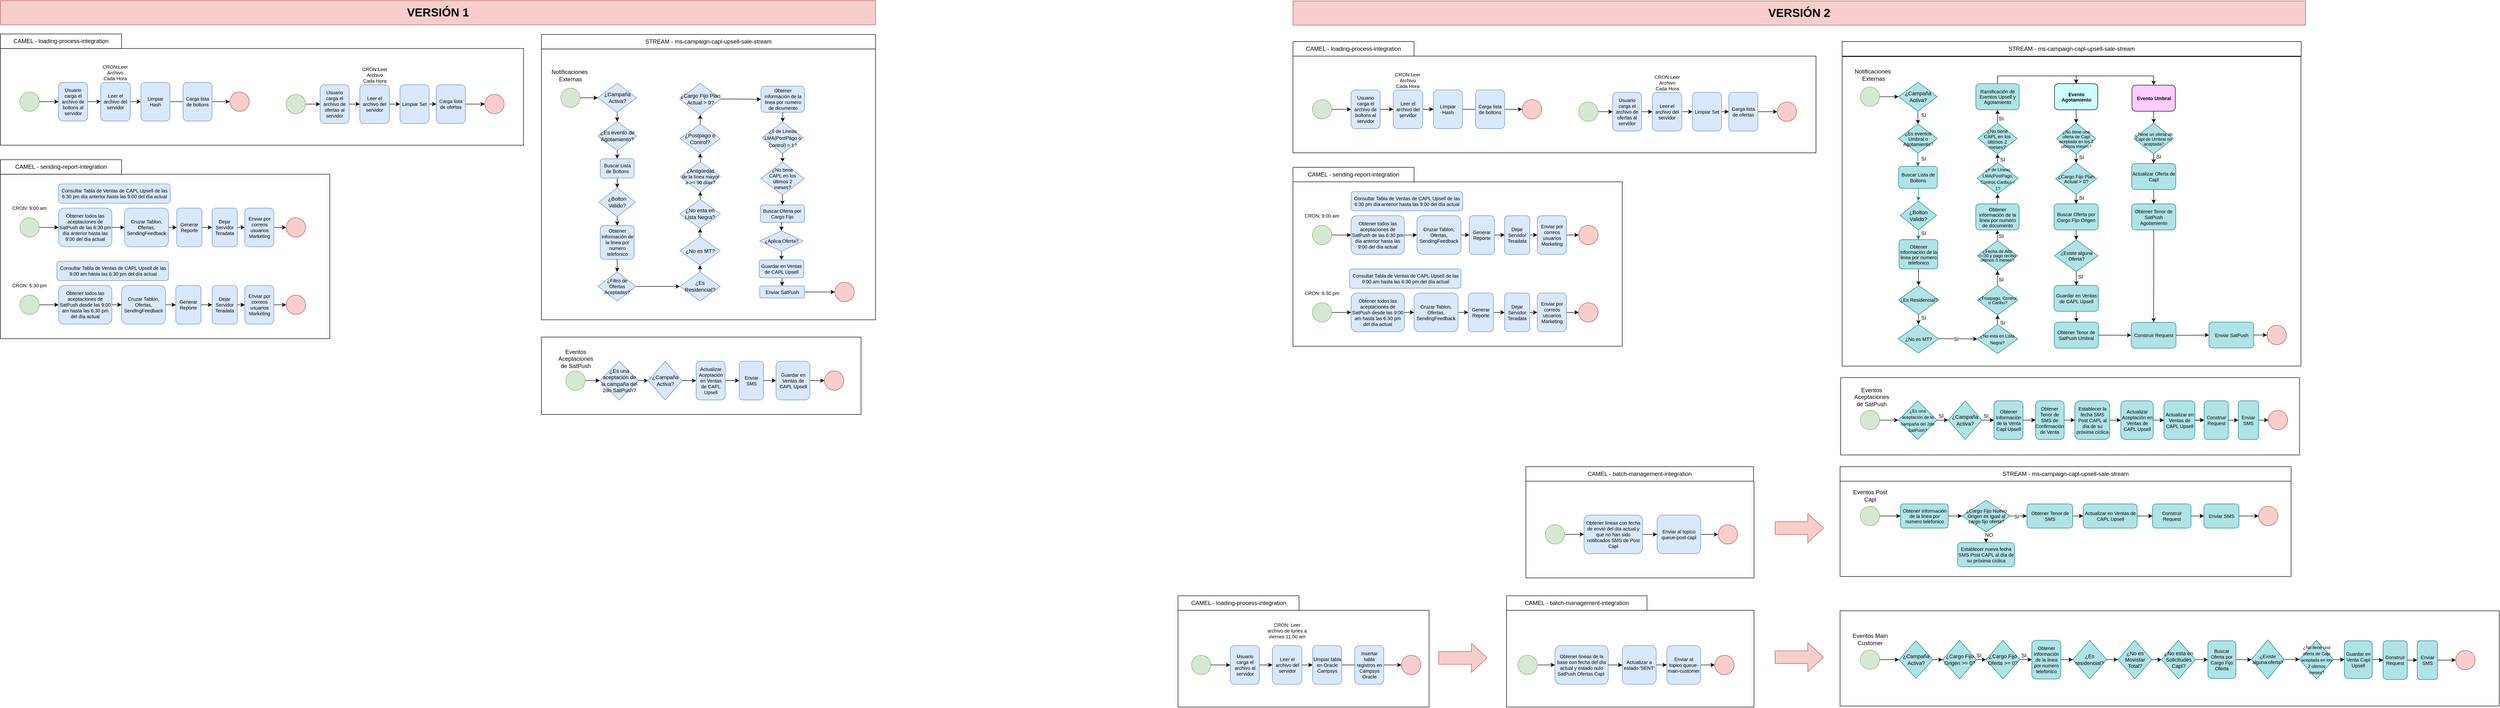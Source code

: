 <mxfile version="24.0.4" type="github" pages="7">
  <diagram name="Flujos" id="JWGQAF3EM0oA-tOIvCaB">
    <mxGraphModel dx="5893" dy="2547" grid="1" gridSize="10" guides="1" tooltips="1" connect="1" arrows="1" fold="1" page="1" pageScale="1" pageWidth="1654" pageHeight="1169" math="0" shadow="0">
      <root>
        <mxCell id="0" />
        <mxCell id="1" parent="0" />
        <mxCell id="1ACdlEvxLDBIQxf-jTaN-72" value="" style="rounded=0;whiteSpace=wrap;html=1;" parent="1" vertex="1">
          <mxGeometry x="1890" y="748.75" width="947.5" height="160" as="geometry" />
        </mxCell>
        <mxCell id="aj3ZHZ2JhX3_ChNrPANS-21" value="" style="rounded=0;whiteSpace=wrap;html=1;" parent="1" vertex="1">
          <mxGeometry x="-793" y="665" width="660" height="160" as="geometry" />
        </mxCell>
        <mxCell id="a39ye59U5GrVDtwCbq3o-63" value="" style="rounded=0;whiteSpace=wrap;html=1;" parent="1" vertex="1">
          <mxGeometry x="-1910" y="68.25" width="1080" height="200" as="geometry" />
        </mxCell>
        <mxCell id="a39ye59U5GrVDtwCbq3o-28" value="" style="rounded=0;whiteSpace=wrap;html=1;" parent="1" vertex="1">
          <mxGeometry x="-793" y="69.25" width="690" height="560" as="geometry" />
        </mxCell>
        <mxCell id="zTHrPBRjkO9V7lgXkkdI-5" style="edgeStyle=orthogonalEdgeStyle;rounded=0;orthogonalLoop=1;jettySize=auto;html=1;exitX=0.5;exitY=1;exitDx=0;exitDy=0;entryX=0.5;entryY=0;entryDx=0;entryDy=0;" parent="1" source="7d5a8aDFFHdA3-YJu6XX-2" target="a39ye59U5GrVDtwCbq3o-31" edge="1">
          <mxGeometry relative="1" as="geometry" />
        </mxCell>
        <mxCell id="zTHrPBRjkO9V7lgXkkdI-2" value="" style="ellipse;whiteSpace=wrap;html=1;aspect=fixed;fillColor=#d5e8d4;strokeColor=#82b366;" parent="1" vertex="1">
          <mxGeometry x="-753" y="150.25" width="40" height="40" as="geometry" />
        </mxCell>
        <mxCell id="a39ye59U5GrVDtwCbq3o-10" style="edgeStyle=orthogonalEdgeStyle;rounded=0;orthogonalLoop=1;jettySize=auto;html=1;exitX=0.5;exitY=1;exitDx=0;exitDy=0;entryX=0.5;entryY=0;entryDx=0;entryDy=0;" parent="1" source="a39ye59U5GrVDtwCbq3o-4" target="a39ye59U5GrVDtwCbq3o-9" edge="1">
          <mxGeometry relative="1" as="geometry" />
        </mxCell>
        <mxCell id="a39ye59U5GrVDtwCbq3o-7" style="edgeStyle=orthogonalEdgeStyle;rounded=0;orthogonalLoop=1;jettySize=auto;html=1;exitX=0.5;exitY=1;exitDx=0;exitDy=0;" parent="1" source="a39ye59U5GrVDtwCbq3o-6" target="a39ye59U5GrVDtwCbq3o-40" edge="1">
          <mxGeometry relative="1" as="geometry" />
        </mxCell>
        <mxCell id="a39ye59U5GrVDtwCbq3o-6" value="¿Bolton Valido?" style="rhombus;whiteSpace=wrap;html=1;fillColor=#dae8fc;strokeColor=#6c8ebf;fontSize=11;" parent="1" vertex="1">
          <mxGeometry x="-674" y="356.25" width="75" height="60" as="geometry" />
        </mxCell>
        <mxCell id="a39ye59U5GrVDtwCbq3o-12" value="Notificaciones&amp;nbsp; Externas" style="text;html=1;strokeColor=none;fillColor=none;align=center;verticalAlign=middle;whiteSpace=wrap;rounded=0;" parent="1" vertex="1">
          <mxGeometry x="-763" y="109.25" width="60" height="30" as="geometry" />
        </mxCell>
        <mxCell id="a39ye59U5GrVDtwCbq3o-16" style="edgeStyle=orthogonalEdgeStyle;rounded=0;orthogonalLoop=1;jettySize=auto;html=1;exitX=1;exitY=0.5;exitDx=0;exitDy=0;entryX=0;entryY=0.5;entryDx=0;entryDy=0;" parent="1" source="a39ye59U5GrVDtwCbq3o-13" target="a39ye59U5GrVDtwCbq3o-15" edge="1">
          <mxGeometry relative="1" as="geometry" />
        </mxCell>
        <mxCell id="a39ye59U5GrVDtwCbq3o-15" value="" style="ellipse;whiteSpace=wrap;html=1;aspect=fixed;fillColor=#f8cecc;strokeColor=#b85450;" parent="1" vertex="1">
          <mxGeometry x="-187" y="551.75" width="40" height="40" as="geometry" />
        </mxCell>
        <mxCell id="a39ye59U5GrVDtwCbq3o-21" style="edgeStyle=orthogonalEdgeStyle;rounded=0;orthogonalLoop=1;jettySize=auto;html=1;exitX=1;exitY=0.5;exitDx=0;exitDy=0;entryX=0;entryY=0.5;entryDx=0;entryDy=0;" parent="1" source="a39ye59U5GrVDtwCbq3o-18" target="a39ye59U5GrVDtwCbq3o-20" edge="1">
          <mxGeometry relative="1" as="geometry" />
        </mxCell>
        <mxCell id="a39ye59U5GrVDtwCbq3o-18" value="" style="ellipse;whiteSpace=wrap;html=1;aspect=fixed;fillColor=#d5e8d4;strokeColor=#82b366;" parent="1" vertex="1">
          <mxGeometry x="-742.5" y="735" width="40" height="40" as="geometry" />
        </mxCell>
        <mxCell id="a39ye59U5GrVDtwCbq3o-19" value="Eventos Aceptaciones de SatPush" style="text;html=1;strokeColor=none;fillColor=none;align=center;verticalAlign=middle;whiteSpace=wrap;rounded=0;" parent="1" vertex="1">
          <mxGeometry x="-767.5" y="695" width="90" height="30" as="geometry" />
        </mxCell>
        <mxCell id="a39ye59U5GrVDtwCbq3o-24" style="edgeStyle=orthogonalEdgeStyle;rounded=0;orthogonalLoop=1;jettySize=auto;html=1;exitX=1;exitY=0.5;exitDx=0;exitDy=0;" parent="1" source="7d5a8aDFFHdA3-YJu6XX-8" target="a39ye59U5GrVDtwCbq3o-23" edge="1">
          <mxGeometry relative="1" as="geometry">
            <mxPoint x="-323.5" y="755" as="targetPoint" />
          </mxGeometry>
        </mxCell>
        <mxCell id="a39ye59U5GrVDtwCbq3o-20" value="¿Es una aceptación de la campaña del 2do SatPush?" style="rhombus;whiteSpace=wrap;html=1;fillColor=#dae8fc;strokeColor=#6c8ebf;fontSize=11;" parent="1" vertex="1">
          <mxGeometry x="-672.5" y="715" width="80" height="80" as="geometry" />
        </mxCell>
        <mxCell id="a39ye59U5GrVDtwCbq3o-27" style="edgeStyle=orthogonalEdgeStyle;rounded=0;orthogonalLoop=1;jettySize=auto;html=1;exitX=1;exitY=0.5;exitDx=0;exitDy=0;entryX=0;entryY=0.5;entryDx=0;entryDy=0;" parent="1" source="a39ye59U5GrVDtwCbq3o-122" target="a39ye59U5GrVDtwCbq3o-26" edge="1">
          <mxGeometry relative="1" as="geometry" />
        </mxCell>
        <mxCell id="a39ye59U5GrVDtwCbq3o-23" value="Enviar SMS" style="rounded=1;whiteSpace=wrap;html=1;fillColor=#dae8fc;strokeColor=#6c8ebf;fontSize=10;" parent="1" vertex="1">
          <mxGeometry x="-384.5" y="715" width="50" height="80" as="geometry" />
        </mxCell>
        <mxCell id="a39ye59U5GrVDtwCbq3o-26" value="" style="ellipse;whiteSpace=wrap;html=1;aspect=fixed;fillColor=#f8cecc;strokeColor=#b85450;" parent="1" vertex="1">
          <mxGeometry x="-208.5" y="735" width="40" height="40" as="geometry" />
        </mxCell>
        <mxCell id="a39ye59U5GrVDtwCbq3o-29" value="STREAM - ms-campaign-capl-upsell-sale-stream" style="text;html=1;align=center;verticalAlign=middle;whiteSpace=wrap;rounded=0;fillColor=default;strokeColor=default;" parent="1" vertex="1">
          <mxGeometry x="-793" y="39.25" width="690" height="30" as="geometry" />
        </mxCell>
        <mxCell id="aj3ZHZ2JhX3_ChNrPANS-5" style="edgeStyle=orthogonalEdgeStyle;rounded=0;orthogonalLoop=1;jettySize=auto;html=1;exitX=0.5;exitY=1;exitDx=0;exitDy=0;entryX=0.5;entryY=0;entryDx=0;entryDy=0;" parent="1" source="a39ye59U5GrVDtwCbq3o-31" target="a39ye59U5GrVDtwCbq3o-6" edge="1">
          <mxGeometry relative="1" as="geometry" />
        </mxCell>
        <mxCell id="a39ye59U5GrVDtwCbq3o-31" value="Buscar Lista de Boltons" style="rounded=1;whiteSpace=wrap;html=1;fillColor=#dae8fc;strokeColor=#6c8ebf;fontSize=10;" parent="1" vertex="1">
          <mxGeometry x="-671.5" y="296.25" width="70" height="40" as="geometry" />
        </mxCell>
        <mxCell id="a39ye59U5GrVDtwCbq3o-44" style="edgeStyle=orthogonalEdgeStyle;rounded=0;orthogonalLoop=1;jettySize=auto;html=1;exitX=1;exitY=0.5;exitDx=0;exitDy=0;entryX=0;entryY=0.5;entryDx=0;entryDy=0;" parent="1" source="a39ye59U5GrVDtwCbq3o-34" target="a39ye59U5GrVDtwCbq3o-51" edge="1">
          <mxGeometry relative="1" as="geometry" />
        </mxCell>
        <mxCell id="a39ye59U5GrVDtwCbq3o-34" value="" style="ellipse;whiteSpace=wrap;html=1;aspect=fixed;fillColor=#d5e8d4;strokeColor=#82b366;" parent="1" vertex="1">
          <mxGeometry x="-1870" y="158.25" width="40" height="40" as="geometry" />
        </mxCell>
        <mxCell id="a39ye59U5GrVDtwCbq3o-43" style="edgeStyle=orthogonalEdgeStyle;rounded=0;orthogonalLoop=1;jettySize=auto;html=1;exitX=1;exitY=0.5;exitDx=0;exitDy=0;entryX=0;entryY=0.5;entryDx=0;entryDy=0;" parent="1" source="a39ye59U5GrVDtwCbq3o-36" target="a39ye59U5GrVDtwCbq3o-37" edge="1">
          <mxGeometry relative="1" as="geometry" />
        </mxCell>
        <mxCell id="a39ye59U5GrVDtwCbq3o-36" value="Leer el archivo del servidor" style="rounded=1;whiteSpace=wrap;html=1;fillColor=#dae8fc;strokeColor=#6c8ebf;fontSize=10;" parent="1" vertex="1">
          <mxGeometry x="-1703" y="138.25" width="61" height="80" as="geometry" />
        </mxCell>
        <mxCell id="a39ye59U5GrVDtwCbq3o-45" style="edgeStyle=orthogonalEdgeStyle;rounded=0;orthogonalLoop=1;jettySize=auto;html=1;exitX=1;exitY=0.5;exitDx=0;exitDy=0;" parent="1" source="a39ye59U5GrVDtwCbq3o-37" target="a39ye59U5GrVDtwCbq3o-38" edge="1">
          <mxGeometry relative="1" as="geometry" />
        </mxCell>
        <mxCell id="a39ye59U5GrVDtwCbq3o-37" value="Limpiar Hash" style="rounded=1;whiteSpace=wrap;html=1;fillColor=#dae8fc;strokeColor=#6c8ebf;fontSize=10;" parent="1" vertex="1">
          <mxGeometry x="-1620" y="138.25" width="60" height="80" as="geometry" />
        </mxCell>
        <mxCell id="a39ye59U5GrVDtwCbq3o-38" value="" style="ellipse;whiteSpace=wrap;html=1;aspect=fixed;fillColor=#f8cecc;strokeColor=#b85450;" parent="1" vertex="1">
          <mxGeometry x="-1436.5" y="158.25" width="40" height="40" as="geometry" />
        </mxCell>
        <mxCell id="a39ye59U5GrVDtwCbq3o-39" value="CRON:Leer Archivo Cada Hora" style="text;html=1;strokeColor=none;fillColor=none;align=center;verticalAlign=middle;whiteSpace=wrap;rounded=0;fontSize=10;" parent="1" vertex="1">
          <mxGeometry x="-1703" y="98.25" width="60" height="40" as="geometry" />
        </mxCell>
        <mxCell id="a39ye59U5GrVDtwCbq3o-41" style="edgeStyle=orthogonalEdgeStyle;rounded=0;orthogonalLoop=1;jettySize=auto;html=1;exitX=1;exitY=0.5;exitDx=0;exitDy=0;entryX=0;entryY=0.5;entryDx=0;entryDy=0;" parent="1" source="7d5a8aDFFHdA3-YJu6XX-7" target="zTHrPBRjkO9V7lgXkkdI-4" edge="1">
          <mxGeometry relative="1" as="geometry" />
        </mxCell>
        <mxCell id="a39ye59U5GrVDtwCbq3o-52" style="edgeStyle=orthogonalEdgeStyle;rounded=0;orthogonalLoop=1;jettySize=auto;html=1;exitX=1;exitY=0.5;exitDx=0;exitDy=0;" parent="1" source="a39ye59U5GrVDtwCbq3o-51" target="a39ye59U5GrVDtwCbq3o-36" edge="1">
          <mxGeometry relative="1" as="geometry" />
        </mxCell>
        <mxCell id="a39ye59U5GrVDtwCbq3o-51" value="Usuario carga el archivo de boltons al servidor" style="rounded=1;whiteSpace=wrap;html=1;fillColor=#dae8fc;strokeColor=#6c8ebf;fontSize=10;" parent="1" vertex="1">
          <mxGeometry x="-1790" y="138.25" width="60" height="80" as="geometry" />
        </mxCell>
        <mxCell id="a39ye59U5GrVDtwCbq3o-53" style="edgeStyle=orthogonalEdgeStyle;rounded=0;orthogonalLoop=1;jettySize=auto;html=1;exitX=1;exitY=0.5;exitDx=0;exitDy=0;entryX=0;entryY=0.5;entryDx=0;entryDy=0;" parent="1" source="a39ye59U5GrVDtwCbq3o-54" target="a39ye59U5GrVDtwCbq3o-62" edge="1">
          <mxGeometry relative="1" as="geometry" />
        </mxCell>
        <mxCell id="a39ye59U5GrVDtwCbq3o-54" value="" style="ellipse;whiteSpace=wrap;html=1;aspect=fixed;fillColor=#d5e8d4;strokeColor=#82b366;" parent="1" vertex="1">
          <mxGeometry x="-1320" y="163.25" width="40" height="40" as="geometry" />
        </mxCell>
        <mxCell id="a39ye59U5GrVDtwCbq3o-55" style="edgeStyle=orthogonalEdgeStyle;rounded=0;orthogonalLoop=1;jettySize=auto;html=1;exitX=1;exitY=0.5;exitDx=0;exitDy=0;entryX=0;entryY=0.5;entryDx=0;entryDy=0;" parent="1" source="a39ye59U5GrVDtwCbq3o-56" target="a39ye59U5GrVDtwCbq3o-116" edge="1">
          <mxGeometry relative="1" as="geometry">
            <mxPoint x="-1090" y="183.25" as="targetPoint" />
          </mxGeometry>
        </mxCell>
        <mxCell id="a39ye59U5GrVDtwCbq3o-56" value="Leer el archivo del servidor" style="rounded=1;whiteSpace=wrap;html=1;fillColor=#dae8fc;strokeColor=#6c8ebf;fontSize=10;" parent="1" vertex="1">
          <mxGeometry x="-1168" y="143.25" width="61" height="80" as="geometry" />
        </mxCell>
        <mxCell id="a39ye59U5GrVDtwCbq3o-57" style="edgeStyle=orthogonalEdgeStyle;rounded=0;orthogonalLoop=1;jettySize=auto;html=1;exitX=1;exitY=0.5;exitDx=0;exitDy=0;" parent="1" source="a39ye59U5GrVDtwCbq3o-58" target="a39ye59U5GrVDtwCbq3o-59" edge="1">
          <mxGeometry relative="1" as="geometry" />
        </mxCell>
        <mxCell id="a39ye59U5GrVDtwCbq3o-58" value="Carga lista de ofertas" style="rounded=1;whiteSpace=wrap;html=1;fillColor=#dae8fc;strokeColor=#6c8ebf;fontSize=10;" parent="1" vertex="1">
          <mxGeometry x="-1010" y="143.25" width="60" height="80" as="geometry" />
        </mxCell>
        <mxCell id="a39ye59U5GrVDtwCbq3o-59" value="" style="ellipse;whiteSpace=wrap;html=1;aspect=fixed;fillColor=#f8cecc;strokeColor=#b85450;" parent="1" vertex="1">
          <mxGeometry x="-910" y="163.25" width="40" height="40" as="geometry" />
        </mxCell>
        <mxCell id="a39ye59U5GrVDtwCbq3o-60" value="CRON:Leer Archivo Cada Hora" style="text;html=1;strokeColor=none;fillColor=none;align=center;verticalAlign=middle;whiteSpace=wrap;rounded=0;fontSize=10;" parent="1" vertex="1">
          <mxGeometry x="-1167" y="103.25" width="60" height="40" as="geometry" />
        </mxCell>
        <mxCell id="a39ye59U5GrVDtwCbq3o-61" style="edgeStyle=orthogonalEdgeStyle;rounded=0;orthogonalLoop=1;jettySize=auto;html=1;exitX=1;exitY=0.5;exitDx=0;exitDy=0;" parent="1" source="a39ye59U5GrVDtwCbq3o-62" target="a39ye59U5GrVDtwCbq3o-56" edge="1">
          <mxGeometry relative="1" as="geometry" />
        </mxCell>
        <mxCell id="a39ye59U5GrVDtwCbq3o-62" value="Usuario carga el archivo de ofertas al servidor" style="rounded=1;whiteSpace=wrap;html=1;fillColor=#dae8fc;strokeColor=#6c8ebf;fontSize=10;" parent="1" vertex="1">
          <mxGeometry x="-1250" y="143.25" width="60" height="80" as="geometry" />
        </mxCell>
        <mxCell id="a39ye59U5GrVDtwCbq3o-64" value="CAMEL - loading-process-integration" style="text;html=1;align=center;verticalAlign=middle;whiteSpace=wrap;rounded=0;fillColor=default;strokeColor=default;" parent="1" vertex="1">
          <mxGeometry x="-1910" y="38.25" width="250" height="30" as="geometry" />
        </mxCell>
        <mxCell id="a39ye59U5GrVDtwCbq3o-65" value="" style="rounded=0;whiteSpace=wrap;html=1;" parent="1" vertex="1">
          <mxGeometry x="-1910" y="328.25" width="680" height="340" as="geometry" />
        </mxCell>
        <mxCell id="a39ye59U5GrVDtwCbq3o-66" style="edgeStyle=orthogonalEdgeStyle;rounded=0;orthogonalLoop=1;jettySize=auto;html=1;exitX=1;exitY=0.5;exitDx=0;exitDy=0;entryX=0;entryY=0.5;entryDx=0;entryDy=0;" parent="1" source="a39ye59U5GrVDtwCbq3o-67" target="a39ye59U5GrVDtwCbq3o-75" edge="1">
          <mxGeometry relative="1" as="geometry" />
        </mxCell>
        <mxCell id="a39ye59U5GrVDtwCbq3o-67" value="" style="ellipse;whiteSpace=wrap;html=1;aspect=fixed;fillColor=#d5e8d4;strokeColor=#82b366;" parent="1" vertex="1">
          <mxGeometry x="-1870" y="418.25" width="40" height="40" as="geometry" />
        </mxCell>
        <mxCell id="a39ye59U5GrVDtwCbq3o-68" style="edgeStyle=orthogonalEdgeStyle;rounded=0;orthogonalLoop=1;jettySize=auto;html=1;exitX=1;exitY=0.5;exitDx=0;exitDy=0;entryX=0;entryY=0.5;entryDx=0;entryDy=0;" parent="1" source="a39ye59U5GrVDtwCbq3o-69" target="a39ye59U5GrVDtwCbq3o-71" edge="1">
          <mxGeometry relative="1" as="geometry" />
        </mxCell>
        <mxCell id="a39ye59U5GrVDtwCbq3o-69" value="Dejar Servidor Teradata" style="rounded=1;whiteSpace=wrap;html=1;fillColor=#dae8fc;strokeColor=#6c8ebf;fontSize=10;" parent="1" vertex="1">
          <mxGeometry x="-1473" y="398.25" width="52" height="80" as="geometry" />
        </mxCell>
        <mxCell id="a39ye59U5GrVDtwCbq3o-70" style="edgeStyle=orthogonalEdgeStyle;rounded=0;orthogonalLoop=1;jettySize=auto;html=1;exitX=1;exitY=0.5;exitDx=0;exitDy=0;" parent="1" source="a39ye59U5GrVDtwCbq3o-71" target="a39ye59U5GrVDtwCbq3o-72" edge="1">
          <mxGeometry relative="1" as="geometry" />
        </mxCell>
        <mxCell id="a39ye59U5GrVDtwCbq3o-71" value="Enviar por correos usuarios Marketing" style="rounded=1;whiteSpace=wrap;html=1;fillColor=#dae8fc;strokeColor=#6c8ebf;fontSize=10;" parent="1" vertex="1">
          <mxGeometry x="-1405.5" y="398.25" width="60" height="80" as="geometry" />
        </mxCell>
        <mxCell id="a39ye59U5GrVDtwCbq3o-72" value="" style="ellipse;whiteSpace=wrap;html=1;aspect=fixed;fillColor=#f8cecc;strokeColor=#b85450;" parent="1" vertex="1">
          <mxGeometry x="-1320" y="418.25" width="40" height="40" as="geometry" />
        </mxCell>
        <mxCell id="a39ye59U5GrVDtwCbq3o-73" value="CRON: 9:00 am" style="text;html=1;strokeColor=none;fillColor=none;align=center;verticalAlign=middle;whiteSpace=wrap;rounded=0;fontSize=10;" parent="1" vertex="1">
          <mxGeometry x="-1890" y="378.25" width="80" height="40" as="geometry" />
        </mxCell>
        <mxCell id="a39ye59U5GrVDtwCbq3o-75" value="Obtener todos las aceptaciones de SatPush de las 6:30 pm día anterior hasta las 9:00 del día actual" style="rounded=1;whiteSpace=wrap;html=1;fillColor=#dae8fc;strokeColor=#6c8ebf;fontSize=10;" parent="1" vertex="1">
          <mxGeometry x="-1790" y="398.25" width="110" height="80" as="geometry" />
        </mxCell>
        <mxCell id="a39ye59U5GrVDtwCbq3o-86" value="CAMEL - sending-report-integration" style="text;html=1;align=center;verticalAlign=middle;whiteSpace=wrap;rounded=0;fillColor=default;strokeColor=default;" parent="1" vertex="1">
          <mxGeometry x="-1910" y="298.25" width="250" height="30" as="geometry" />
        </mxCell>
        <mxCell id="a39ye59U5GrVDtwCbq3o-88" style="edgeStyle=orthogonalEdgeStyle;rounded=0;orthogonalLoop=1;jettySize=auto;html=1;exitX=1;exitY=0.5;exitDx=0;exitDy=0;entryX=0;entryY=0.5;entryDx=0;entryDy=0;" parent="1" source="a39ye59U5GrVDtwCbq3o-87" target="a39ye59U5GrVDtwCbq3o-69" edge="1">
          <mxGeometry relative="1" as="geometry" />
        </mxCell>
        <mxCell id="a39ye59U5GrVDtwCbq3o-87" value="Generar Reporte" style="rounded=1;whiteSpace=wrap;html=1;fillColor=#dae8fc;strokeColor=#6c8ebf;fontSize=10;" parent="1" vertex="1">
          <mxGeometry x="-1546" y="398.25" width="52" height="80" as="geometry" />
        </mxCell>
        <mxCell id="a39ye59U5GrVDtwCbq3o-90" style="edgeStyle=orthogonalEdgeStyle;rounded=0;orthogonalLoop=1;jettySize=auto;html=1;exitX=1;exitY=0.5;exitDx=0;exitDy=0;entryX=0;entryY=0.5;entryDx=0;entryDy=0;" parent="1" source="a39ye59U5GrVDtwCbq3o-91" target="a39ye59U5GrVDtwCbq3o-99" edge="1">
          <mxGeometry relative="1" as="geometry" />
        </mxCell>
        <mxCell id="a39ye59U5GrVDtwCbq3o-91" value="" style="ellipse;whiteSpace=wrap;html=1;aspect=fixed;fillColor=#d5e8d4;strokeColor=#82b366;" parent="1" vertex="1">
          <mxGeometry x="-1870" y="578.25" width="40" height="40" as="geometry" />
        </mxCell>
        <mxCell id="a39ye59U5GrVDtwCbq3o-92" style="edgeStyle=orthogonalEdgeStyle;rounded=0;orthogonalLoop=1;jettySize=auto;html=1;exitX=1;exitY=0.5;exitDx=0;exitDy=0;entryX=0;entryY=0.5;entryDx=0;entryDy=0;" parent="1" source="a39ye59U5GrVDtwCbq3o-93" target="a39ye59U5GrVDtwCbq3o-95" edge="1">
          <mxGeometry relative="1" as="geometry" />
        </mxCell>
        <mxCell id="a39ye59U5GrVDtwCbq3o-93" value="Dejar Servidor Teradata" style="rounded=1;whiteSpace=wrap;html=1;fillColor=#dae8fc;strokeColor=#6c8ebf;fontSize=10;" parent="1" vertex="1">
          <mxGeometry x="-1473" y="558.25" width="52" height="80" as="geometry" />
        </mxCell>
        <mxCell id="a39ye59U5GrVDtwCbq3o-94" style="edgeStyle=orthogonalEdgeStyle;rounded=0;orthogonalLoop=1;jettySize=auto;html=1;exitX=1;exitY=0.5;exitDx=0;exitDy=0;" parent="1" source="a39ye59U5GrVDtwCbq3o-95" target="a39ye59U5GrVDtwCbq3o-96" edge="1">
          <mxGeometry relative="1" as="geometry" />
        </mxCell>
        <mxCell id="a39ye59U5GrVDtwCbq3o-95" value="Enviar por correos usuarios Marketing" style="rounded=1;whiteSpace=wrap;html=1;fillColor=#dae8fc;strokeColor=#6c8ebf;fontSize=10;" parent="1" vertex="1">
          <mxGeometry x="-1405.5" y="558.25" width="60" height="80" as="geometry" />
        </mxCell>
        <mxCell id="a39ye59U5GrVDtwCbq3o-96" value="" style="ellipse;whiteSpace=wrap;html=1;aspect=fixed;fillColor=#f8cecc;strokeColor=#b85450;" parent="1" vertex="1">
          <mxGeometry x="-1320" y="578.25" width="40" height="40" as="geometry" />
        </mxCell>
        <mxCell id="a39ye59U5GrVDtwCbq3o-97" value="CRON: 6:30 pm" style="text;html=1;strokeColor=none;fillColor=none;align=center;verticalAlign=middle;whiteSpace=wrap;rounded=0;fontSize=10;" parent="1" vertex="1">
          <mxGeometry x="-1890" y="538.25" width="80" height="40" as="geometry" />
        </mxCell>
        <mxCell id="a39ye59U5GrVDtwCbq3o-128" style="edgeStyle=orthogonalEdgeStyle;rounded=0;orthogonalLoop=1;jettySize=auto;html=1;exitX=1;exitY=0.5;exitDx=0;exitDy=0;entryX=0;entryY=0.5;entryDx=0;entryDy=0;" parent="1" source="a39ye59U5GrVDtwCbq3o-99" target="a39ye59U5GrVDtwCbq3o-127" edge="1">
          <mxGeometry relative="1" as="geometry" />
        </mxCell>
        <mxCell id="a39ye59U5GrVDtwCbq3o-99" value="Obtener todos las aceptaciones de SatPush desde las 9:00 am hasta las 6:30 pm del día actual" style="rounded=1;whiteSpace=wrap;html=1;fillColor=#dae8fc;strokeColor=#6c8ebf;fontSize=10;" parent="1" vertex="1">
          <mxGeometry x="-1790" y="558.25" width="110" height="80" as="geometry" />
        </mxCell>
        <mxCell id="a39ye59U5GrVDtwCbq3o-100" style="edgeStyle=orthogonalEdgeStyle;rounded=0;orthogonalLoop=1;jettySize=auto;html=1;exitX=1;exitY=0.5;exitDx=0;exitDy=0;entryX=0;entryY=0.5;entryDx=0;entryDy=0;" parent="1" source="a39ye59U5GrVDtwCbq3o-101" target="a39ye59U5GrVDtwCbq3o-93" edge="1">
          <mxGeometry relative="1" as="geometry" />
        </mxCell>
        <mxCell id="a39ye59U5GrVDtwCbq3o-101" value="Generar Reporte" style="rounded=1;whiteSpace=wrap;html=1;fillColor=#dae8fc;strokeColor=#6c8ebf;fontSize=10;" parent="1" vertex="1">
          <mxGeometry x="-1548" y="558.25" width="52" height="80" as="geometry" />
        </mxCell>
        <mxCell id="a39ye59U5GrVDtwCbq3o-114" value="Carga lista de boltons" style="rounded=1;whiteSpace=wrap;html=1;fillColor=#dae8fc;strokeColor=#6c8ebf;fontSize=10;" parent="1" vertex="1">
          <mxGeometry x="-1533" y="138.25" width="60" height="80" as="geometry" />
        </mxCell>
        <mxCell id="a39ye59U5GrVDtwCbq3o-117" style="edgeStyle=orthogonalEdgeStyle;rounded=0;orthogonalLoop=1;jettySize=auto;html=1;exitX=1;exitY=0.5;exitDx=0;exitDy=0;entryX=0;entryY=0.5;entryDx=0;entryDy=0;" parent="1" source="a39ye59U5GrVDtwCbq3o-116" target="a39ye59U5GrVDtwCbq3o-58" edge="1">
          <mxGeometry relative="1" as="geometry" />
        </mxCell>
        <mxCell id="a39ye59U5GrVDtwCbq3o-116" value="Limpiar Set" style="rounded=1;whiteSpace=wrap;html=1;fillColor=#dae8fc;strokeColor=#6c8ebf;fontSize=10;" parent="1" vertex="1">
          <mxGeometry x="-1085" y="143.25" width="60" height="80" as="geometry" />
        </mxCell>
        <mxCell id="a39ye59U5GrVDtwCbq3o-123" value="" style="edgeStyle=orthogonalEdgeStyle;rounded=0;orthogonalLoop=1;jettySize=auto;html=1;exitX=1;exitY=0.5;exitDx=0;exitDy=0;entryX=0;entryY=0.5;entryDx=0;entryDy=0;" parent="1" source="a39ye59U5GrVDtwCbq3o-23" target="a39ye59U5GrVDtwCbq3o-122" edge="1">
          <mxGeometry relative="1" as="geometry">
            <mxPoint x="-53.5" y="755" as="sourcePoint" />
            <mxPoint x="72.5" y="755" as="targetPoint" />
          </mxGeometry>
        </mxCell>
        <mxCell id="a39ye59U5GrVDtwCbq3o-122" value="Guardar en Ventas de CAPL Upsell" style="rounded=1;whiteSpace=wrap;html=1;fillColor=#dae8fc;strokeColor=#6c8ebf;fontSize=10;" parent="1" vertex="1">
          <mxGeometry x="-308.5" y="715" width="70" height="80" as="geometry" />
        </mxCell>
        <mxCell id="a39ye59U5GrVDtwCbq3o-125" value="" style="edgeStyle=orthogonalEdgeStyle;rounded=0;orthogonalLoop=1;jettySize=auto;html=1;exitX=1;exitY=0.5;exitDx=0;exitDy=0;entryX=0;entryY=0.5;entryDx=0;entryDy=0;" parent="1" source="a39ye59U5GrVDtwCbq3o-75" target="a39ye59U5GrVDtwCbq3o-124" edge="1">
          <mxGeometry relative="1" as="geometry">
            <mxPoint x="-1680" y="438.25" as="sourcePoint" />
            <mxPoint x="-1487" y="348.25" as="targetPoint" />
          </mxGeometry>
        </mxCell>
        <mxCell id="a39ye59U5GrVDtwCbq3o-126" style="edgeStyle=orthogonalEdgeStyle;rounded=0;orthogonalLoop=1;jettySize=auto;html=1;exitX=1;exitY=0.5;exitDx=0;exitDy=0;entryX=0;entryY=0.5;entryDx=0;entryDy=0;" parent="1" source="a39ye59U5GrVDtwCbq3o-124" target="a39ye59U5GrVDtwCbq3o-87" edge="1">
          <mxGeometry relative="1" as="geometry" />
        </mxCell>
        <mxCell id="a39ye59U5GrVDtwCbq3o-124" value="Cruzar Tablon, Ofertas, SendingFeedback" style="rounded=1;whiteSpace=wrap;html=1;fillColor=#dae8fc;strokeColor=#6c8ebf;fontSize=10;" parent="1" vertex="1">
          <mxGeometry x="-1654" y="398.25" width="91" height="80" as="geometry" />
        </mxCell>
        <mxCell id="a39ye59U5GrVDtwCbq3o-129" style="edgeStyle=orthogonalEdgeStyle;rounded=0;orthogonalLoop=1;jettySize=auto;html=1;exitX=1;exitY=0.5;exitDx=0;exitDy=0;" parent="1" source="a39ye59U5GrVDtwCbq3o-127" target="a39ye59U5GrVDtwCbq3o-101" edge="1">
          <mxGeometry relative="1" as="geometry" />
        </mxCell>
        <mxCell id="a39ye59U5GrVDtwCbq3o-127" value="Cruzar Tablon, Ofertas, SendingFeedback" style="rounded=1;whiteSpace=wrap;html=1;fillColor=#dae8fc;strokeColor=#6c8ebf;fontSize=10;" parent="1" vertex="1">
          <mxGeometry x="-1660" y="558.25" width="91" height="80" as="geometry" />
        </mxCell>
        <mxCell id="a39ye59U5GrVDtwCbq3o-130" value="Consultar Tabla de Ventas de CAPL Upsell de las 9:00 am hasta las 6:30 pm del día actual" style="rounded=1;whiteSpace=wrap;html=1;fillColor=#dae8fc;strokeColor=#6c8ebf;fontSize=10;" parent="1" vertex="1">
          <mxGeometry x="-1793.5" y="508.25" width="230.5" height="40" as="geometry" />
        </mxCell>
        <mxCell id="a39ye59U5GrVDtwCbq3o-119" value="Consultar Tabla de Ventas de CAPL Upsell de las 6:30 pm día anterior hasta las 9:00 del día actual" style="rounded=1;whiteSpace=wrap;html=1;fillColor=#dae8fc;strokeColor=#6c8ebf;fontSize=10;" parent="1" vertex="1">
          <mxGeometry x="-1790" y="348.25" width="230.5" height="40" as="geometry" />
        </mxCell>
        <mxCell id="y5t1ZREnFU1oEdQcG8j3-4" value="" style="edgeStyle=orthogonalEdgeStyle;rounded=0;orthogonalLoop=1;jettySize=auto;html=1;exitX=1;exitY=0.5;exitDx=0;exitDy=0;entryX=0;entryY=0.5;entryDx=0;entryDy=0;" parent="1" source="aj3ZHZ2JhX3_ChNrPANS-1" target="7d5a8aDFFHdA3-YJu6XX-8" edge="1">
          <mxGeometry relative="1" as="geometry">
            <mxPoint x="-592.5" y="755" as="sourcePoint" />
            <mxPoint x="-448.5" y="755" as="targetPoint" />
          </mxGeometry>
        </mxCell>
        <mxCell id="7d5a8aDFFHdA3-YJu6XX-8" value="Actualizar Aceptación en Ventas de CAPL Upsell" style="rounded=1;whiteSpace=wrap;html=1;fillColor=#dae8fc;strokeColor=#6c8ebf;fontSize=10;" parent="1" vertex="1">
          <mxGeometry x="-473.5" y="715" width="60" height="80" as="geometry" />
        </mxCell>
        <mxCell id="p2-cv53wGUS6AHjkd83L-1" value="" style="edgeStyle=orthogonalEdgeStyle;rounded=0;orthogonalLoop=1;jettySize=auto;html=1;exitX=0.5;exitY=1;exitDx=0;exitDy=0;entryX=0.5;entryY=0;entryDx=0;entryDy=0;" parent="1" source="p2-cv53wGUS6AHjkd83L-3" target="7d5a8aDFFHdA3-YJu6XX-2" edge="1">
          <mxGeometry relative="1" as="geometry">
            <mxPoint x="-613" y="169.25" as="sourcePoint" />
            <mxPoint x="-493" y="169.25" as="targetPoint" />
          </mxGeometry>
        </mxCell>
        <mxCell id="7d5a8aDFFHdA3-YJu6XX-2" value="¿Es evento de Agotamiento?" style="rhombus;whiteSpace=wrap;html=1;fillColor=#dae8fc;strokeColor=#6c8ebf;fontSize=11;" parent="1" vertex="1">
          <mxGeometry x="-676.5" y="219.25" width="80" height="60" as="geometry" />
        </mxCell>
        <mxCell id="p2-cv53wGUS6AHjkd83L-4" value="" style="edgeStyle=orthogonalEdgeStyle;rounded=0;orthogonalLoop=1;jettySize=auto;html=1;exitX=1;exitY=0.5;exitDx=0;exitDy=0;entryX=0;entryY=0.5;entryDx=0;entryDy=0;" parent="1" source="zTHrPBRjkO9V7lgXkkdI-2" target="p2-cv53wGUS6AHjkd83L-3" edge="1">
          <mxGeometry relative="1" as="geometry">
            <mxPoint x="-733" y="169.25" as="sourcePoint" />
            <mxPoint x="-588" y="169.25" as="targetPoint" />
          </mxGeometry>
        </mxCell>
        <mxCell id="p2-cv53wGUS6AHjkd83L-3" value="¿Campaña Activa?" style="rhombus;whiteSpace=wrap;html=1;fillColor=#dae8fc;strokeColor=#6c8ebf;fontSize=11;" parent="1" vertex="1">
          <mxGeometry x="-676.5" y="140.25" width="80" height="60" as="geometry" />
        </mxCell>
        <mxCell id="p2-cv53wGUS6AHjkd83L-12" style="edgeStyle=orthogonalEdgeStyle;rounded=0;orthogonalLoop=1;jettySize=auto;html=1;exitX=0.5;exitY=1;exitDx=0;exitDy=0;" parent="1" source="p2-cv53wGUS6AHjkd83L-11" target="y5t1ZREnFU1oEdQcG8j3-1" edge="1">
          <mxGeometry relative="1" as="geometry" />
        </mxCell>
        <mxCell id="7d5a8aDFFHdA3-YJu6XX-7" value="¿Filtro de Ofertas Aceptadas?" style="rhombus;whiteSpace=wrap;html=1;fillColor=#dae8fc;strokeColor=#6c8ebf;fontSize=10;" parent="1" vertex="1">
          <mxGeometry x="-676" y="530.25" width="78.5" height="60" as="geometry" />
        </mxCell>
        <mxCell id="p2-cv53wGUS6AHjkd83L-13" value="" style="edgeStyle=orthogonalEdgeStyle;rounded=0;orthogonalLoop=1;jettySize=auto;html=1;exitX=1;exitY=0.5;exitDx=0;exitDy=0;" parent="1" source="zTHrPBRjkO9V7lgXkkdI-9" target="p2-cv53wGUS6AHjkd83L-11" edge="1">
          <mxGeometry relative="1" as="geometry">
            <mxPoint x="-101" y="169.25" as="sourcePoint" />
            <mxPoint x="9" y="169.25" as="targetPoint" />
          </mxGeometry>
        </mxCell>
        <mxCell id="aj3ZHZ2JhX3_ChNrPANS-3" value="" style="edgeStyle=orthogonalEdgeStyle;rounded=0;orthogonalLoop=1;jettySize=auto;html=1;exitX=1;exitY=0.5;exitDx=0;exitDy=0;entryX=0;entryY=0.5;entryDx=0;entryDy=0;" parent="1" source="a39ye59U5GrVDtwCbq3o-20" target="aj3ZHZ2JhX3_ChNrPANS-1" edge="1">
          <mxGeometry relative="1" as="geometry">
            <mxPoint x="-592.5" y="755" as="sourcePoint" />
            <mxPoint x="-432.5" y="757" as="targetPoint" />
          </mxGeometry>
        </mxCell>
        <mxCell id="aj3ZHZ2JhX3_ChNrPANS-1" value="¿Campaña Activa?" style="rhombus;whiteSpace=wrap;html=1;fillColor=#dae8fc;strokeColor=#6c8ebf;fontSize=11;" parent="1" vertex="1">
          <mxGeometry x="-572.5" y="715" width="70" height="80" as="geometry" />
        </mxCell>
        <mxCell id="aj3ZHZ2JhX3_ChNrPANS-8" style="edgeStyle=orthogonalEdgeStyle;rounded=0;orthogonalLoop=1;jettySize=auto;html=1;exitX=0.5;exitY=1;exitDx=0;exitDy=0;" parent="1" source="a39ye59U5GrVDtwCbq3o-40" target="7d5a8aDFFHdA3-YJu6XX-7" edge="1">
          <mxGeometry relative="1" as="geometry" />
        </mxCell>
        <mxCell id="aj3ZHZ2JhX3_ChNrPANS-13" style="edgeStyle=orthogonalEdgeStyle;rounded=0;orthogonalLoop=1;jettySize=auto;html=1;exitX=0.5;exitY=0;exitDx=0;exitDy=0;entryX=0.5;entryY=1;entryDx=0;entryDy=0;" parent="1" source="zTHrPBRjkO9V7lgXkkdI-4" target="zTHrPBRjkO9V7lgXkkdI-6" edge="1">
          <mxGeometry relative="1" as="geometry" />
        </mxCell>
        <mxCell id="zTHrPBRjkO9V7lgXkkdI-4" value="¿Es Residencial?" style="rhombus;whiteSpace=wrap;html=1;fillColor=#dae8fc;strokeColor=#6c8ebf;fontSize=11;" parent="1" vertex="1">
          <mxGeometry x="-507" y="530.25" width="83" height="60" as="geometry" />
        </mxCell>
        <mxCell id="aj3ZHZ2JhX3_ChNrPANS-9" style="edgeStyle=orthogonalEdgeStyle;rounded=0;orthogonalLoop=1;jettySize=auto;html=1;exitX=0.5;exitY=0;exitDx=0;exitDy=0;entryX=0.5;entryY=1;entryDx=0;entryDy=0;" parent="1" source="zTHrPBRjkO9V7lgXkkdI-6" target="zTHrPBRjkO9V7lgXkkdI-8" edge="1">
          <mxGeometry relative="1" as="geometry" />
        </mxCell>
        <mxCell id="zTHrPBRjkO9V7lgXkkdI-6" value="¿No es MT?" style="rhombus;whiteSpace=wrap;html=1;fillColor=#dae8fc;strokeColor=#6c8ebf;fontSize=11;" parent="1" vertex="1">
          <mxGeometry x="-507.25" y="457.25" width="83.5" height="59" as="geometry" />
        </mxCell>
        <mxCell id="aj3ZHZ2JhX3_ChNrPANS-10" style="edgeStyle=orthogonalEdgeStyle;rounded=0;orthogonalLoop=1;jettySize=auto;html=1;exitX=0.5;exitY=0;exitDx=0;exitDy=0;entryX=0.5;entryY=1;entryDx=0;entryDy=0;" parent="1" source="zTHrPBRjkO9V7lgXkkdI-8" target="a39ye59U5GrVDtwCbq3o-2" edge="1">
          <mxGeometry relative="1" as="geometry" />
        </mxCell>
        <mxCell id="zTHrPBRjkO9V7lgXkkdI-8" value="¿No esta en Lista Negra?" style="rhombus;whiteSpace=wrap;html=1;fillColor=#dae8fc;strokeColor=#6c8ebf;fontSize=11;" parent="1" vertex="1">
          <mxGeometry x="-506.63" y="380.25" width="83.25" height="60" as="geometry" />
        </mxCell>
        <mxCell id="aj3ZHZ2JhX3_ChNrPANS-12" style="edgeStyle=orthogonalEdgeStyle;rounded=0;orthogonalLoop=1;jettySize=auto;html=1;exitX=0.5;exitY=0;exitDx=0;exitDy=0;entryX=0.5;entryY=1;entryDx=0;entryDy=0;" parent="1" source="a39ye59U5GrVDtwCbq3o-2" target="p2-cv53wGUS6AHjkd83L-8" edge="1">
          <mxGeometry relative="1" as="geometry" />
        </mxCell>
        <mxCell id="a39ye59U5GrVDtwCbq3o-2" value="¿Antigüedad &lt;br style=&quot;font-size: 10px;&quot;&gt;de la línea mayor a &amp;gt;= 90 días?" style="rhombus;whiteSpace=wrap;html=1;fillColor=#dae8fc;strokeColor=#6c8ebf;fontSize=10;" parent="1" vertex="1">
          <mxGeometry x="-506.38" y="302.25" width="83" height="62" as="geometry" />
        </mxCell>
        <mxCell id="aj3ZHZ2JhX3_ChNrPANS-11" style="edgeStyle=orthogonalEdgeStyle;rounded=0;orthogonalLoop=1;jettySize=auto;html=1;exitX=0.5;exitY=0;exitDx=0;exitDy=0;entryX=0.5;entryY=1;entryDx=0;entryDy=0;" parent="1" source="p2-cv53wGUS6AHjkd83L-8" target="zTHrPBRjkO9V7lgXkkdI-9" edge="1">
          <mxGeometry relative="1" as="geometry" />
        </mxCell>
        <mxCell id="p2-cv53wGUS6AHjkd83L-8" value="¿Postpago o Control?" style="rhombus;whiteSpace=wrap;html=1;fillColor=#dae8fc;strokeColor=#6c8ebf;fontSize=11;" parent="1" vertex="1">
          <mxGeometry x="-506.75" y="224.25" width="83" height="61" as="geometry" />
        </mxCell>
        <mxCell id="zTHrPBRjkO9V7lgXkkdI-9" value="¿Cargo Fijo Plan Actual &amp;gt; 0?" style="rhombus;whiteSpace=wrap;html=1;fillColor=#dae8fc;strokeColor=#6c8ebf;fontSize=11;" parent="1" vertex="1">
          <mxGeometry x="-507.5" y="140.25" width="85" height="65" as="geometry" />
        </mxCell>
        <mxCell id="a39ye59U5GrVDtwCbq3o-40" value="Obtener información de la linea por numero telefonico" style="rounded=1;whiteSpace=wrap;html=1;fillColor=#dae8fc;strokeColor=#6c8ebf;fontSize=10;arcSize=11;" parent="1" vertex="1">
          <mxGeometry x="-671.5" y="434.25" width="70" height="70" as="geometry" />
        </mxCell>
        <mxCell id="p2-cv53wGUS6AHjkd83L-11" value="Obtener información de la linea por numero de dicumento" style="rounded=1;whiteSpace=wrap;html=1;fillColor=#dae8fc;strokeColor=#6c8ebf;fontSize=10;" parent="1" vertex="1">
          <mxGeometry x="-339.5" y="146.25" width="89.5" height="54" as="geometry" />
        </mxCell>
        <mxCell id="aj3ZHZ2JhX3_ChNrPANS-15" style="edgeStyle=orthogonalEdgeStyle;rounded=0;orthogonalLoop=1;jettySize=auto;html=1;exitX=0.5;exitY=1;exitDx=0;exitDy=0;entryX=0.5;entryY=0;entryDx=0;entryDy=0;" parent="1" source="y5t1ZREnFU1oEdQcG8j3-1" target="a39ye59U5GrVDtwCbq3o-4" edge="1">
          <mxGeometry relative="1" as="geometry" />
        </mxCell>
        <mxCell id="y5t1ZREnFU1oEdQcG8j3-1" value="&lt;font style=&quot;font-size: 10px;&quot;&gt;¿# de Lineas LMA(PostPago o Control) = 1?&lt;/font&gt;" style="rhombus;whiteSpace=wrap;html=1;fillColor=#dae8fc;strokeColor=#6c8ebf;" parent="1" vertex="1">
          <mxGeometry x="-337.25" y="220.25" width="85" height="65" as="geometry" />
        </mxCell>
        <mxCell id="a39ye59U5GrVDtwCbq3o-4" value="¿No tiene&lt;br style=&quot;font-size: 10px;&quot;&gt;CAPL en los&lt;br style=&quot;font-size: 10px;&quot;&gt;últimos 2 &lt;br style=&quot;font-size: 10px;&quot;&gt;meses?" style="rhombus;whiteSpace=wrap;html=1;fillColor=#dae8fc;strokeColor=#6c8ebf;fontSize=10;" parent="1" vertex="1">
          <mxGeometry x="-340.25" y="303.25" width="90" height="68" as="geometry" />
        </mxCell>
        <mxCell id="aj3ZHZ2JhX3_ChNrPANS-17" style="edgeStyle=orthogonalEdgeStyle;rounded=0;orthogonalLoop=1;jettySize=auto;html=1;exitX=0.5;exitY=1;exitDx=0;exitDy=0;entryX=0.5;entryY=0;entryDx=0;entryDy=0;" parent="1" source="a39ye59U5GrVDtwCbq3o-9" target="a39ye59U5GrVDtwCbq3o-8" edge="1">
          <mxGeometry relative="1" as="geometry" />
        </mxCell>
        <mxCell id="a39ye59U5GrVDtwCbq3o-9" value="Buscar Oferta por Cargo Fijo" style="rounded=1;whiteSpace=wrap;html=1;fillColor=#dae8fc;strokeColor=#6c8ebf;fontSize=10;" parent="1" vertex="1">
          <mxGeometry x="-340.87" y="391.75" width="91.25" height="36" as="geometry" />
        </mxCell>
        <mxCell id="aj3ZHZ2JhX3_ChNrPANS-19" style="edgeStyle=orthogonalEdgeStyle;rounded=0;orthogonalLoop=1;jettySize=auto;html=1;exitX=0.5;exitY=1;exitDx=0;exitDy=0;entryX=0.5;entryY=0;entryDx=0;entryDy=0;" parent="1" source="a39ye59U5GrVDtwCbq3o-8" target="7d5a8aDFFHdA3-YJu6XX-3" edge="1">
          <mxGeometry relative="1" as="geometry" />
        </mxCell>
        <mxCell id="a39ye59U5GrVDtwCbq3o-8" value="¿Aplica Oferta?" style="rhombus;whiteSpace=wrap;html=1;fillColor=#dae8fc;strokeColor=#6c8ebf;fontSize=10;" parent="1" vertex="1">
          <mxGeometry x="-342.25" y="445.25" width="90" height="42" as="geometry" />
        </mxCell>
        <mxCell id="aj3ZHZ2JhX3_ChNrPANS-20" style="edgeStyle=orthogonalEdgeStyle;rounded=0;orthogonalLoop=1;jettySize=auto;html=1;exitX=0.5;exitY=1;exitDx=0;exitDy=0;entryX=0.5;entryY=0;entryDx=0;entryDy=0;" parent="1" source="7d5a8aDFFHdA3-YJu6XX-3" target="a39ye59U5GrVDtwCbq3o-13" edge="1">
          <mxGeometry relative="1" as="geometry" />
        </mxCell>
        <mxCell id="7d5a8aDFFHdA3-YJu6XX-3" value="Guardar en Ventas de CAPL Upsell" style="rounded=1;whiteSpace=wrap;html=1;fillColor=#dae8fc;strokeColor=#6c8ebf;fontSize=10;" parent="1" vertex="1">
          <mxGeometry x="-343.18" y="505.5" width="91.87" height="37" as="geometry" />
        </mxCell>
        <mxCell id="a39ye59U5GrVDtwCbq3o-13" value="Enviar SatPush" style="rounded=1;whiteSpace=wrap;html=1;fillColor=#dae8fc;strokeColor=#6c8ebf;fontSize=10;" parent="1" vertex="1">
          <mxGeometry x="-342.25" y="559.25" width="92.5" height="25" as="geometry" />
        </mxCell>
        <mxCell id="bdAjjScdHUo0escQwaRf-45" value="" style="rounded=0;whiteSpace=wrap;html=1;" parent="1" vertex="1">
          <mxGeometry x="1893" y="85" width="947.5" height="640" as="geometry" />
        </mxCell>
        <mxCell id="bdAjjScdHUo0escQwaRf-47" value="" style="ellipse;whiteSpace=wrap;html=1;aspect=fixed;fillColor=#d5e8d4;strokeColor=#82b366;" parent="1" vertex="1">
          <mxGeometry x="1930.5" y="148" width="40" height="40" as="geometry" />
        </mxCell>
        <mxCell id="bdAjjScdHUo0escQwaRf-51" value="Notificaciones&amp;nbsp; Externas" style="text;html=1;strokeColor=none;fillColor=none;align=center;verticalAlign=middle;whiteSpace=wrap;rounded=0;" parent="1" vertex="1">
          <mxGeometry x="1927.5" y="108" width="60" height="30" as="geometry" />
        </mxCell>
        <mxCell id="bdAjjScdHUo0escQwaRf-54" value="STREAM - ms-campaign-capl-upsell-sale-stream" style="text;html=1;align=center;verticalAlign=middle;whiteSpace=wrap;rounded=0;fillColor=default;strokeColor=default;" parent="1" vertex="1">
          <mxGeometry x="1893" y="54" width="948" height="30" as="geometry" />
        </mxCell>
        <mxCell id="bdAjjScdHUo0escQwaRf-60" value="" style="edgeStyle=orthogonalEdgeStyle;rounded=0;orthogonalLoop=1;jettySize=auto;html=1;exitX=1;exitY=0.5;exitDx=0;exitDy=0;entryX=0;entryY=0.5;entryDx=0;entryDy=0;" parent="1" source="bdAjjScdHUo0escQwaRf-47" target="bdAjjScdHUo0escQwaRf-61" edge="1">
          <mxGeometry relative="1" as="geometry">
            <mxPoint x="1953" y="167" as="sourcePoint" />
            <mxPoint x="2098" y="167" as="targetPoint" />
          </mxGeometry>
        </mxCell>
        <mxCell id="sfk3IOXrFhShg9eZfuHz-2" style="edgeStyle=orthogonalEdgeStyle;rounded=0;orthogonalLoop=1;jettySize=auto;html=1;exitX=0.5;exitY=1;exitDx=0;exitDy=0;entryX=0.5;entryY=0;entryDx=0;entryDy=0;" parent="1" source="bdAjjScdHUo0escQwaRf-61" target="1ACdlEvxLDBIQxf-jTaN-12" edge="1">
          <mxGeometry relative="1" as="geometry" />
        </mxCell>
        <mxCell id="sfk3IOXrFhShg9eZfuHz-79" value="SI" style="edgeLabel;html=1;align=center;verticalAlign=middle;resizable=0;points=[];" parent="sfk3IOXrFhShg9eZfuHz-2" vertex="1" connectable="0">
          <mxGeometry x="-0.332" y="1" relative="1" as="geometry">
            <mxPoint x="10" y="-1" as="offset" />
          </mxGeometry>
        </mxCell>
        <mxCell id="bdAjjScdHUo0escQwaRf-61" value="¿Campaña Activa?" style="rhombus;whiteSpace=wrap;html=1;fillColor=#b0e3e6;strokeColor=#0e8088;fontSize=11;" parent="1" vertex="1">
          <mxGeometry x="2009.5" y="138" width="80" height="60" as="geometry" />
        </mxCell>
        <mxCell id="bdAjjScdHUo0escQwaRf-89" value="&lt;b&gt;&lt;font style=&quot;font-size: 24px;&quot;&gt;VERSIÓN 1&lt;/font&gt;&lt;/b&gt;" style="text;html=1;align=center;verticalAlign=middle;whiteSpace=wrap;rounded=0;fillColor=#f8cecc;strokeColor=#b85450;" parent="1" vertex="1">
          <mxGeometry x="-1910" y="-30.75" width="1807" height="50" as="geometry" />
        </mxCell>
        <mxCell id="bdAjjScdHUo0escQwaRf-91" value="&lt;b&gt;&lt;font style=&quot;font-size: 24px;&quot;&gt;VERSIÓN 2&lt;/font&gt;&lt;/b&gt;" style="text;html=1;align=center;verticalAlign=middle;whiteSpace=wrap;rounded=0;fillColor=#f8cecc;strokeColor=#b85450;" parent="1" vertex="1">
          <mxGeometry x="759" y="-30" width="2091" height="50" as="geometry" />
        </mxCell>
        <mxCell id="1ACdlEvxLDBIQxf-jTaN-2" style="edgeStyle=orthogonalEdgeStyle;rounded=0;orthogonalLoop=1;jettySize=auto;html=1;exitX=0.5;exitY=1;exitDx=0;exitDy=0;entryX=0.5;entryY=0;entryDx=0;entryDy=0;fillColor=#b0e3e6;strokeColor=#0e8088;" parent="1" source="1ACdlEvxLDBIQxf-jTaN-12" target="1ACdlEvxLDBIQxf-jTaN-9" edge="1">
          <mxGeometry relative="1" as="geometry" />
        </mxCell>
        <mxCell id="sfk3IOXrFhShg9eZfuHz-80" value="SI" style="edgeLabel;html=1;align=center;verticalAlign=middle;resizable=0;points=[];" parent="1ACdlEvxLDBIQxf-jTaN-2" vertex="1" connectable="0">
          <mxGeometry x="-0.499" y="-1" relative="1" as="geometry">
            <mxPoint x="12" y="4" as="offset" />
          </mxGeometry>
        </mxCell>
        <mxCell id="1ACdlEvxLDBIQxf-jTaN-4" style="edgeStyle=orthogonalEdgeStyle;rounded=0;orthogonalLoop=1;jettySize=auto;html=1;exitX=0.5;exitY=1;exitDx=0;exitDy=0;fillColor=#b0e3e6;strokeColor=#0e8088;" parent="1" source="1ACdlEvxLDBIQxf-jTaN-5" target="1ACdlEvxLDBIQxf-jTaN-29" edge="1">
          <mxGeometry relative="1" as="geometry" />
        </mxCell>
        <mxCell id="sfk3IOXrFhShg9eZfuHz-82" value="SI" style="edgeLabel;html=1;align=center;verticalAlign=middle;resizable=0;points=[];" parent="1ACdlEvxLDBIQxf-jTaN-4" vertex="1" connectable="0">
          <mxGeometry x="0.061" relative="1" as="geometry">
            <mxPoint x="10" y="-2" as="offset" />
          </mxGeometry>
        </mxCell>
        <mxCell id="1ACdlEvxLDBIQxf-jTaN-5" value="¿Bolton Valido?" style="rhombus;whiteSpace=wrap;html=1;fillColor=#b0e3e6;strokeColor=#0e8088;fontSize=11;" parent="1" vertex="1">
          <mxGeometry x="2013" y="383.5" width="75" height="60" as="geometry" />
        </mxCell>
        <mxCell id="1ACdlEvxLDBIQxf-jTaN-8" style="edgeStyle=orthogonalEdgeStyle;rounded=0;orthogonalLoop=1;jettySize=auto;html=1;exitX=0.5;exitY=1;exitDx=0;exitDy=0;entryX=0.5;entryY=0;entryDx=0;entryDy=0;fillColor=#b0e3e6;strokeColor=#0e8088;" parent="1" source="1ACdlEvxLDBIQxf-jTaN-9" target="1ACdlEvxLDBIQxf-jTaN-5" edge="1">
          <mxGeometry relative="1" as="geometry" />
        </mxCell>
        <mxCell id="1ACdlEvxLDBIQxf-jTaN-9" value="Buscar Lista de Boltons" style="rounded=1;whiteSpace=wrap;html=1;fillColor=#b0e3e6;strokeColor=#0e8088;fontSize=10;" parent="1" vertex="1">
          <mxGeometry x="2009.5" y="312" width="80" height="45.5" as="geometry" />
        </mxCell>
        <mxCell id="1ACdlEvxLDBIQxf-jTaN-12" value="&lt;p style=&quot;line-height: 100%;&quot;&gt;&lt;font style=&quot;font-size: 10px;&quot;&gt;¿Es eventos Umbral o Agotamiento?&lt;/font&gt;&lt;/p&gt;" style="rhombus;whiteSpace=wrap;html=1;fillColor=#b0e3e6;strokeColor=#0e8088;fontSize=11;" parent="1" vertex="1">
          <mxGeometry x="2009.5" y="224.5" width="80" height="60" as="geometry" />
        </mxCell>
        <mxCell id="1ACdlEvxLDBIQxf-jTaN-17" style="edgeStyle=orthogonalEdgeStyle;rounded=0;orthogonalLoop=1;jettySize=auto;html=1;exitX=0.5;exitY=1;exitDx=0;exitDy=0;fillColor=#b0e3e6;strokeColor=#000000;entryX=0.5;entryY=0;entryDx=0;entryDy=0;" parent="1" source="1ACdlEvxLDBIQxf-jTaN-29" target="1ACdlEvxLDBIQxf-jTaN-19" edge="1">
          <mxGeometry relative="1" as="geometry">
            <mxPoint x="2150.5" y="494" as="targetPoint" />
          </mxGeometry>
        </mxCell>
        <mxCell id="1ACdlEvxLDBIQxf-jTaN-18" style="edgeStyle=orthogonalEdgeStyle;rounded=0;orthogonalLoop=1;jettySize=auto;html=1;exitX=0.5;exitY=1;exitDx=0;exitDy=0;entryX=0.5;entryY=0;entryDx=0;entryDy=0;fillColor=#b0e3e6;strokeColor=#000000;" parent="1" source="1ACdlEvxLDBIQxf-jTaN-19" target="1ACdlEvxLDBIQxf-jTaN-21" edge="1">
          <mxGeometry relative="1" as="geometry" />
        </mxCell>
        <mxCell id="sfk3IOXrFhShg9eZfuHz-84" value="SI" style="edgeLabel;html=1;align=center;verticalAlign=middle;resizable=0;points=[];" parent="1ACdlEvxLDBIQxf-jTaN-18" vertex="1" connectable="0">
          <mxGeometry x="-0.349" y="1" relative="1" as="geometry">
            <mxPoint x="9" as="offset" />
          </mxGeometry>
        </mxCell>
        <mxCell id="1ACdlEvxLDBIQxf-jTaN-19" value="&lt;p style=&quot;line-height: 110%; font-size: 10px;&quot;&gt;&lt;font style=&quot;font-size: 10px;&quot;&gt;¿Es Residencial?&lt;/font&gt;&lt;/p&gt;" style="rhombus;whiteSpace=wrap;html=1;fillColor=#b0e3e6;strokeColor=#0e8088;fontSize=11;" parent="1" vertex="1">
          <mxGeometry x="2009.5" y="558.25" width="83" height="60" as="geometry" />
        </mxCell>
        <mxCell id="sfk3IOXrFhShg9eZfuHz-9" style="edgeStyle=orthogonalEdgeStyle;rounded=0;orthogonalLoop=1;jettySize=auto;html=1;exitX=1;exitY=0.5;exitDx=0;exitDy=0;entryX=0;entryY=0.5;entryDx=0;entryDy=0;" parent="1" source="1ACdlEvxLDBIQxf-jTaN-21" target="1ACdlEvxLDBIQxf-jTaN-23" edge="1">
          <mxGeometry relative="1" as="geometry" />
        </mxCell>
        <mxCell id="sfk3IOXrFhShg9eZfuHz-85" value="SI" style="edgeLabel;html=1;align=center;verticalAlign=middle;resizable=0;points=[];" parent="sfk3IOXrFhShg9eZfuHz-9" vertex="1" connectable="0">
          <mxGeometry x="-0.131" y="-2" relative="1" as="geometry">
            <mxPoint y="-2" as="offset" />
          </mxGeometry>
        </mxCell>
        <mxCell id="1ACdlEvxLDBIQxf-jTaN-21" value="&lt;p style=&quot;line-height: 110%; font-size: 10px;&quot;&gt;&lt;font style=&quot;font-size: 10px;&quot;&gt;¿No es MT?&lt;/font&gt;&lt;/p&gt;" style="rhombus;whiteSpace=wrap;html=1;fillColor=#b0e3e6;strokeColor=#0e8088;fontSize=11;" parent="1" vertex="1">
          <mxGeometry x="2008.75" y="639" width="83.5" height="59" as="geometry" />
        </mxCell>
        <mxCell id="1ACdlEvxLDBIQxf-jTaN-22" style="edgeStyle=orthogonalEdgeStyle;rounded=0;orthogonalLoop=1;jettySize=auto;html=1;exitX=0.5;exitY=0;exitDx=0;exitDy=0;entryX=0.5;entryY=1;entryDx=0;entryDy=0;fillColor=#b0e3e6;strokeColor=#000000;" parent="1" source="sfk3IOXrFhShg9eZfuHz-6" target="1ACdlEvxLDBIQxf-jTaN-25" edge="1">
          <mxGeometry relative="1" as="geometry" />
        </mxCell>
        <mxCell id="sfk3IOXrFhShg9eZfuHz-87" value="SI" style="edgeLabel;html=1;align=center;verticalAlign=middle;resizable=0;points=[];" parent="1ACdlEvxLDBIQxf-jTaN-22" vertex="1" connectable="0">
          <mxGeometry x="-0.326" relative="1" as="geometry">
            <mxPoint x="7" y="-2" as="offset" />
          </mxGeometry>
        </mxCell>
        <mxCell id="1ACdlEvxLDBIQxf-jTaN-23" value="&lt;p style=&quot;line-height: 110%;&quot;&gt;&lt;font style=&quot;font-size: 9px;&quot;&gt;¿No esta en Lista Negra?&lt;/font&gt;&lt;/p&gt;" style="rhombus;whiteSpace=wrap;html=1;fillColor=#b0e3e6;strokeColor=#0e8088;fontSize=11;" parent="1" vertex="1">
          <mxGeometry x="2172.25" y="639" width="83.25" height="60" as="geometry" />
        </mxCell>
        <mxCell id="sfk3IOXrFhShg9eZfuHz-10" style="edgeStyle=orthogonalEdgeStyle;rounded=0;orthogonalLoop=1;jettySize=auto;html=1;exitX=0.5;exitY=0;exitDx=0;exitDy=0;" parent="1" source="1ACdlEvxLDBIQxf-jTaN-25" target="1ACdlEvxLDBIQxf-jTaN-30" edge="1">
          <mxGeometry relative="1" as="geometry">
            <mxPoint x="2213.776" y="445" as="targetPoint" />
          </mxGeometry>
        </mxCell>
        <mxCell id="sfk3IOXrFhShg9eZfuHz-88" value="SI" style="edgeLabel;html=1;align=center;verticalAlign=middle;resizable=0;points=[];" parent="sfk3IOXrFhShg9eZfuHz-10" vertex="1" connectable="0">
          <mxGeometry x="-0.24" y="-1" relative="1" as="geometry">
            <mxPoint x="6" y="-2" as="offset" />
          </mxGeometry>
        </mxCell>
        <mxCell id="1ACdlEvxLDBIQxf-jTaN-25" value="&lt;p style=&quot;line-height: 100%;&quot;&gt;¿Fecha de Alta &amp;lt;=30 y pago recibo últimos 3 meses?&lt;/p&gt;" style="rhombus;whiteSpace=wrap;html=1;fillColor=#b0e3e6;strokeColor=#0e8088;fontSize=9;" parent="1" vertex="1">
          <mxGeometry x="2172.25" y="465.75" width="83" height="62" as="geometry" />
        </mxCell>
        <mxCell id="1ACdlEvxLDBIQxf-jTaN-29" value="&lt;p style=&quot;line-height: 110%;&quot;&gt;Obtener información de la linea por numero telefonico&lt;/p&gt;" style="rounded=1;whiteSpace=wrap;html=1;fillColor=#b0e3e6;strokeColor=#0e8088;fontSize=10;arcSize=11;" parent="1" vertex="1">
          <mxGeometry x="2010.5" y="463.5" width="80" height="60.5" as="geometry" />
        </mxCell>
        <mxCell id="sfk3IOXrFhShg9eZfuHz-13" style="edgeStyle=orthogonalEdgeStyle;rounded=0;orthogonalLoop=1;jettySize=auto;html=1;exitX=0.5;exitY=0;exitDx=0;exitDy=0;entryX=0.5;entryY=1;entryDx=0;entryDy=0;" parent="1" source="1ACdlEvxLDBIQxf-jTaN-30" target="1ACdlEvxLDBIQxf-jTaN-32" edge="1">
          <mxGeometry relative="1" as="geometry" />
        </mxCell>
        <mxCell id="1ACdlEvxLDBIQxf-jTaN-30" value="&lt;p style=&quot;line-height: 110%;&quot;&gt;Obtener información de la linea por numero de documento&lt;/p&gt;" style="rounded=1;whiteSpace=wrap;html=1;fillColor=#b0e3e6;strokeColor=#0e8088;fontSize=10;" parent="1" vertex="1">
          <mxGeometry x="2169" y="389.5" width="89.5" height="54" as="geometry" />
        </mxCell>
        <mxCell id="sfk3IOXrFhShg9eZfuHz-14" style="edgeStyle=orthogonalEdgeStyle;rounded=0;orthogonalLoop=1;jettySize=auto;html=1;exitX=0.5;exitY=0;exitDx=0;exitDy=0;entryX=0.5;entryY=1;entryDx=0;entryDy=0;" parent="1" source="1ACdlEvxLDBIQxf-jTaN-32" target="1ACdlEvxLDBIQxf-jTaN-33" edge="1">
          <mxGeometry relative="1" as="geometry" />
        </mxCell>
        <mxCell id="sfk3IOXrFhShg9eZfuHz-90" value="SI" style="edgeLabel;html=1;align=center;verticalAlign=middle;resizable=0;points=[];" parent="sfk3IOXrFhShg9eZfuHz-14" vertex="1" connectable="0">
          <mxGeometry x="-0.287" y="-1" relative="1" as="geometry">
            <mxPoint x="9" as="offset" />
          </mxGeometry>
        </mxCell>
        <mxCell id="1ACdlEvxLDBIQxf-jTaN-32" value="&lt;p style=&quot;line-height: 100%;&quot;&gt;&lt;font style=&quot;font-size: 9px;&quot;&gt;¿# de Lineas LMA(PostPago, Control, &lt;font style=&quot;font-size: 9px;&quot;&gt;Caribu&lt;/font&gt;) = 1?&lt;/font&gt;&lt;/p&gt;" style="rhombus;whiteSpace=wrap;html=1;fillColor=#b0e3e6;strokeColor=#0e8088;" parent="1" vertex="1">
          <mxGeometry x="2171.5" y="304" width="85" height="65" as="geometry" />
        </mxCell>
        <mxCell id="sfk3IOXrFhShg9eZfuHz-16" style="edgeStyle=orthogonalEdgeStyle;rounded=0;orthogonalLoop=1;jettySize=auto;html=1;exitX=0.5;exitY=0;exitDx=0;exitDy=0;entryX=0.5;entryY=1;entryDx=0;entryDy=0;" parent="1" source="1ACdlEvxLDBIQxf-jTaN-33" target="sfk3IOXrFhShg9eZfuHz-15" edge="1">
          <mxGeometry relative="1" as="geometry" />
        </mxCell>
        <mxCell id="sfk3IOXrFhShg9eZfuHz-93" value="SI" style="edgeLabel;html=1;align=center;verticalAlign=middle;resizable=0;points=[];" parent="sfk3IOXrFhShg9eZfuHz-16" vertex="1" connectable="0">
          <mxGeometry x="-0.079" relative="1" as="geometry">
            <mxPoint x="7" y="3" as="offset" />
          </mxGeometry>
        </mxCell>
        <mxCell id="1ACdlEvxLDBIQxf-jTaN-33" value="&lt;p style=&quot;line-height: 110%;&quot;&gt;¿No tiene&lt;br style=&quot;font-size: 10px;&quot;&gt;CAPL en los&lt;br style=&quot;font-size: 10px;&quot;&gt;últimos 2 &lt;br style=&quot;font-size: 10px;&quot;&gt;meses?&lt;/p&gt;" style="rhombus;whiteSpace=wrap;html=1;fillColor=#b0e3e6;strokeColor=#0e8088;fontSize=10;" parent="1" vertex="1">
          <mxGeometry x="2173.25" y="222.5" width="81" height="64" as="geometry" />
        </mxCell>
        <mxCell id="1ACdlEvxLDBIQxf-jTaN-69" style="edgeStyle=orthogonalEdgeStyle;rounded=0;orthogonalLoop=1;jettySize=auto;html=1;exitX=0.5;exitY=1;exitDx=0;exitDy=0;entryX=0.5;entryY=0;entryDx=0;entryDy=0;" parent="1" source="1ACdlEvxLDBIQxf-jTaN-35" target="1ACdlEvxLDBIQxf-jTaN-37" edge="1">
          <mxGeometry relative="1" as="geometry" />
        </mxCell>
        <mxCell id="1ACdlEvxLDBIQxf-jTaN-35" value="Buscar Oferta por Cargo Fijo Origen" style="rounded=1;whiteSpace=wrap;html=1;fillColor=#b0e3e6;strokeColor=#0e8088;fontSize=10;" parent="1" vertex="1">
          <mxGeometry x="2330.62" y="389.5" width="91.25" height="54" as="geometry" />
        </mxCell>
        <mxCell id="1ACdlEvxLDBIQxf-jTaN-70" style="edgeStyle=orthogonalEdgeStyle;rounded=0;orthogonalLoop=1;jettySize=auto;html=1;exitX=0.5;exitY=1;exitDx=0;exitDy=0;entryX=0.5;entryY=0;entryDx=0;entryDy=0;" parent="1" source="1ACdlEvxLDBIQxf-jTaN-37" target="1ACdlEvxLDBIQxf-jTaN-39" edge="1">
          <mxGeometry relative="1" as="geometry" />
        </mxCell>
        <mxCell id="sfk3IOXrFhShg9eZfuHz-96" value="SI" style="edgeLabel;html=1;align=center;verticalAlign=middle;resizable=0;points=[];" parent="1ACdlEvxLDBIQxf-jTaN-70" vertex="1" connectable="0">
          <mxGeometry x="-0.297" relative="1" as="geometry">
            <mxPoint x="8" as="offset" />
          </mxGeometry>
        </mxCell>
        <mxCell id="1ACdlEvxLDBIQxf-jTaN-37" value="¿Existe alguna Oferta?" style="rhombus;whiteSpace=wrap;html=1;fillColor=#b0e3e6;strokeColor=#0e8088;fontSize=10;" parent="1" vertex="1">
          <mxGeometry x="2331.5" y="464" width="90" height="65.5" as="geometry" />
        </mxCell>
        <mxCell id="sfk3IOXrFhShg9eZfuHz-42" style="edgeStyle=orthogonalEdgeStyle;rounded=0;orthogonalLoop=1;jettySize=auto;html=1;exitX=0.5;exitY=1;exitDx=0;exitDy=0;entryX=0.5;entryY=0;entryDx=0;entryDy=0;" parent="1" source="1ACdlEvxLDBIQxf-jTaN-39" target="sfk3IOXrFhShg9eZfuHz-41" edge="1">
          <mxGeometry relative="1" as="geometry" />
        </mxCell>
        <mxCell id="1ACdlEvxLDBIQxf-jTaN-39" value="Guardar en Ventas de CAPL Upsell" style="rounded=1;whiteSpace=wrap;html=1;fillColor=#b0e3e6;strokeColor=#0e8088;fontSize=10;" parent="1" vertex="1">
          <mxGeometry x="2330.5" y="558.25" width="91.87" height="53.5" as="geometry" />
        </mxCell>
        <mxCell id="1ACdlEvxLDBIQxf-jTaN-41" value="" style="rounded=0;whiteSpace=wrap;html=1;" parent="1" vertex="1">
          <mxGeometry x="1888.75" y="963" width="931.25" height="197" as="geometry" />
        </mxCell>
        <mxCell id="1ACdlEvxLDBIQxf-jTaN-42" style="edgeStyle=orthogonalEdgeStyle;rounded=0;orthogonalLoop=1;jettySize=auto;html=1;exitX=1;exitY=0.5;exitDx=0;exitDy=0;entryX=0;entryY=0.5;entryDx=0;entryDy=0;" parent="1" source="1ACdlEvxLDBIQxf-jTaN-43" target="1ACdlEvxLDBIQxf-jTaN-46" edge="1">
          <mxGeometry relative="1" as="geometry" />
        </mxCell>
        <mxCell id="1ACdlEvxLDBIQxf-jTaN-43" value="" style="ellipse;whiteSpace=wrap;html=1;aspect=fixed;fillColor=#d5e8d4;strokeColor=#82b366;" parent="1" vertex="1">
          <mxGeometry x="1930.5" y="816.75" width="40" height="40" as="geometry" />
        </mxCell>
        <mxCell id="1ACdlEvxLDBIQxf-jTaN-44" value="Eventos Aceptaciones de SatPush" style="text;html=1;strokeColor=none;fillColor=none;align=center;verticalAlign=middle;whiteSpace=wrap;rounded=0;" parent="1" vertex="1">
          <mxGeometry x="1908.5" y="766.75" width="90" height="44.25" as="geometry" />
        </mxCell>
        <mxCell id="1ACdlEvxLDBIQxf-jTaN-45" style="edgeStyle=orthogonalEdgeStyle;rounded=0;orthogonalLoop=1;jettySize=auto;html=1;exitX=1;exitY=0.5;exitDx=0;exitDy=0;" parent="1" source="1ACdlEvxLDBIQxf-jTaN-53" target="1ACdlEvxLDBIQxf-jTaN-51" edge="1">
          <mxGeometry relative="1" as="geometry">
            <mxPoint x="2589.5" y="836.81" as="targetPoint" />
          </mxGeometry>
        </mxCell>
        <mxCell id="1ACdlEvxLDBIQxf-jTaN-46" value="&lt;font style=&quot;font-size: 9px;&quot;&gt;¿Es una aceptación de la campaña del 2do SatPush?&lt;/font&gt;" style="rhombus;whiteSpace=wrap;html=1;fillColor=#b0e3e6;strokeColor=#0e8088;fontSize=11;" parent="1" vertex="1">
          <mxGeometry x="2009" y="796.75" width="80" height="80" as="geometry" />
        </mxCell>
        <mxCell id="1ACdlEvxLDBIQxf-jTaN-47" style="edgeStyle=orthogonalEdgeStyle;rounded=0;orthogonalLoop=1;jettySize=auto;html=1;exitX=1;exitY=0.5;exitDx=0;exitDy=0;entryX=0;entryY=0.5;entryDx=0;entryDy=0;" parent="1" source="sfk3IOXrFhShg9eZfuHz-65" target="1ACdlEvxLDBIQxf-jTaN-49" edge="1">
          <mxGeometry relative="1" as="geometry" />
        </mxCell>
        <mxCell id="1ACdlEvxLDBIQxf-jTaN-49" value="" style="ellipse;whiteSpace=wrap;html=1;aspect=fixed;fillColor=#f8cecc;strokeColor=#b85450;" parent="1" vertex="1">
          <mxGeometry x="2773" y="816.75" width="40" height="40" as="geometry" />
        </mxCell>
        <mxCell id="XEXtdum47KHd_b_OoURw-1" value="" style="edgeStyle=orthogonalEdgeStyle;rounded=0;orthogonalLoop=1;jettySize=auto;html=1;" parent="1" source="1ACdlEvxLDBIQxf-jTaN-51" target="sfk3IOXrFhShg9eZfuHz-67" edge="1">
          <mxGeometry relative="1" as="geometry" />
        </mxCell>
        <mxCell id="1ACdlEvxLDBIQxf-jTaN-51" value="Actualizar en Ventas de CAPL Upsell" style="rounded=1;whiteSpace=wrap;html=1;fillColor=#b0e3e6;strokeColor=#0e8088;fontSize=10;" parent="1" vertex="1">
          <mxGeometry x="2557.5" y="796.75" width="64" height="80" as="geometry" />
        </mxCell>
        <mxCell id="1ACdlEvxLDBIQxf-jTaN-52" value="" style="edgeStyle=orthogonalEdgeStyle;rounded=0;orthogonalLoop=1;jettySize=auto;html=1;entryX=0;entryY=0.5;entryDx=0;entryDy=0;" parent="1" source="sfk3IOXrFhShg9eZfuHz-51" target="1ACdlEvxLDBIQxf-jTaN-53" edge="1">
          <mxGeometry relative="1" as="geometry">
            <mxPoint x="2476.5" y="836.75" as="sourcePoint" />
            <mxPoint x="2530.5" y="836.75" as="targetPoint" />
          </mxGeometry>
        </mxCell>
        <mxCell id="1ACdlEvxLDBIQxf-jTaN-53" value="Actualizar Aceptación en Ventas de CAPL Upsell" style="rounded=1;whiteSpace=wrap;html=1;fillColor=#b0e3e6;strokeColor=#0e8088;fontSize=10;" parent="1" vertex="1">
          <mxGeometry x="2468.5" y="796.75" width="67" height="80" as="geometry" />
        </mxCell>
        <mxCell id="1ACdlEvxLDBIQxf-jTaN-54" value="" style="edgeStyle=orthogonalEdgeStyle;rounded=0;orthogonalLoop=1;jettySize=auto;html=1;exitX=1;exitY=0.5;exitDx=0;exitDy=0;entryX=0;entryY=0.5;entryDx=0;entryDy=0;" parent="1" source="1ACdlEvxLDBIQxf-jTaN-46" target="1ACdlEvxLDBIQxf-jTaN-55" edge="1">
          <mxGeometry relative="1" as="geometry">
            <mxPoint x="2098" y="836.75" as="sourcePoint" />
            <mxPoint x="2258" y="838.75" as="targetPoint" />
          </mxGeometry>
        </mxCell>
        <mxCell id="sfk3IOXrFhShg9eZfuHz-98" value="SI" style="edgeLabel;html=1;align=center;verticalAlign=middle;resizable=0;points=[];" parent="1ACdlEvxLDBIQxf-jTaN-54" vertex="1" connectable="0">
          <mxGeometry x="-0.464" relative="1" as="geometry">
            <mxPoint x="2" y="-9" as="offset" />
          </mxGeometry>
        </mxCell>
        <mxCell id="sfk3IOXrFhShg9eZfuHz-52" style="edgeStyle=orthogonalEdgeStyle;rounded=0;orthogonalLoop=1;jettySize=auto;html=1;exitX=1;exitY=0.5;exitDx=0;exitDy=0;" parent="1" source="1ACdlEvxLDBIQxf-jTaN-55" target="sfk3IOXrFhShg9eZfuHz-49" edge="1">
          <mxGeometry relative="1" as="geometry" />
        </mxCell>
        <mxCell id="sfk3IOXrFhShg9eZfuHz-99" value="SI" style="edgeLabel;html=1;align=center;verticalAlign=middle;resizable=0;points=[];" parent="sfk3IOXrFhShg9eZfuHz-52" vertex="1" connectable="0">
          <mxGeometry x="-0.622" relative="1" as="geometry">
            <mxPoint x="-3" y="-9" as="offset" />
          </mxGeometry>
        </mxCell>
        <mxCell id="1ACdlEvxLDBIQxf-jTaN-55" value="¿Campaña Activa?" style="rhombus;whiteSpace=wrap;html=1;fillColor=#b0e3e6;strokeColor=#0e8088;fontSize=11;" parent="1" vertex="1">
          <mxGeometry x="2112" y="796.75" width="70" height="80" as="geometry" />
        </mxCell>
        <mxCell id="1ACdlEvxLDBIQxf-jTaN-79" value="Obtener Tenor de SMS" style="rounded=1;whiteSpace=wrap;html=1;fillColor=#b0e3e6;strokeColor=#0e8088;fontSize=10;" parent="1" vertex="1">
          <mxGeometry x="2274.63" y="1010" width="94.5" height="50" as="geometry" />
        </mxCell>
        <mxCell id="1ACdlEvxLDBIQxf-jTaN-80" value="" style="ellipse;whiteSpace=wrap;html=1;aspect=fixed;fillColor=#f8cecc;strokeColor=#b85450;" parent="1" vertex="1">
          <mxGeometry x="2753" y="1015" width="40" height="40" as="geometry" />
        </mxCell>
        <mxCell id="1ACdlEvxLDBIQxf-jTaN-81" value="" style="edgeStyle=orthogonalEdgeStyle;rounded=0;orthogonalLoop=1;jettySize=auto;html=1;exitX=1;exitY=0.5;exitDx=0;exitDy=0;entryX=0;entryY=0.5;entryDx=0;entryDy=0;" parent="1" source="1ACdlEvxLDBIQxf-jTaN-79" target="1ACdlEvxLDBIQxf-jTaN-82" edge="1">
          <mxGeometry relative="1" as="geometry">
            <mxPoint x="2868" y="1040" as="sourcePoint" />
            <mxPoint x="2994" y="1040" as="targetPoint" />
          </mxGeometry>
        </mxCell>
        <mxCell id="sfk3IOXrFhShg9eZfuHz-73" style="edgeStyle=orthogonalEdgeStyle;rounded=0;orthogonalLoop=1;jettySize=auto;html=1;exitX=1;exitY=0.5;exitDx=0;exitDy=0;entryX=0;entryY=0.5;entryDx=0;entryDy=0;" parent="1" source="1ACdlEvxLDBIQxf-jTaN-82" target="sfk3IOXrFhShg9eZfuHz-72" edge="1">
          <mxGeometry relative="1" as="geometry" />
        </mxCell>
        <mxCell id="1ACdlEvxLDBIQxf-jTaN-82" value="Actualizar en Ventas de CAPL Upsell" style="rounded=1;whiteSpace=wrap;html=1;fillColor=#b0e3e6;strokeColor=#0e8088;fontSize=10;" parent="1" vertex="1">
          <mxGeometry x="2390.75" y="1010" width="111.5" height="50" as="geometry" />
        </mxCell>
        <mxCell id="sfk3IOXrFhShg9eZfuHz-7" value="" style="edgeStyle=orthogonalEdgeStyle;rounded=0;orthogonalLoop=1;jettySize=auto;html=1;exitX=0.5;exitY=0;exitDx=0;exitDy=0;entryX=0.5;entryY=1;entryDx=0;entryDy=0;fillColor=#b0e3e6;strokeColor=#000000;" parent="1" source="1ACdlEvxLDBIQxf-jTaN-23" target="sfk3IOXrFhShg9eZfuHz-6" edge="1">
          <mxGeometry relative="1" as="geometry">
            <mxPoint x="2192.5" y="305" as="sourcePoint" />
            <mxPoint x="2194.5" y="195" as="targetPoint" />
          </mxGeometry>
        </mxCell>
        <mxCell id="sfk3IOXrFhShg9eZfuHz-86" value="SI" style="edgeLabel;html=1;align=center;verticalAlign=middle;resizable=0;points=[];" parent="sfk3IOXrFhShg9eZfuHz-7" vertex="1" connectable="0">
          <mxGeometry x="-0.542" y="-2" relative="1" as="geometry">
            <mxPoint x="8" as="offset" />
          </mxGeometry>
        </mxCell>
        <mxCell id="sfk3IOXrFhShg9eZfuHz-6" value="&lt;p style=&quot;line-height: 100%; font-size: 9px;&quot;&gt;¿Postpago, Control o&amp;nbsp;&lt;font style=&quot;background-color: initial; font-size: 9px;&quot;&gt;Caribu&lt;/font&gt;&lt;span style=&quot;background-color: initial;&quot;&gt;?&lt;/span&gt;&lt;/p&gt;" style="rhombus;whiteSpace=wrap;html=1;fillColor=#b0e3e6;strokeColor=#0e8088;fontSize=11;" parent="1" vertex="1">
          <mxGeometry x="2172.5" y="558.25" width="83" height="61" as="geometry" />
        </mxCell>
        <mxCell id="sfk3IOXrFhShg9eZfuHz-30" style="edgeStyle=orthogonalEdgeStyle;rounded=0;orthogonalLoop=1;jettySize=auto;html=1;exitX=0.5;exitY=1;exitDx=0;exitDy=0;entryX=0.5;entryY=0;entryDx=0;entryDy=0;" parent="1" source="sfk3IOXrFhShg9eZfuHz-8" target="1ACdlEvxLDBIQxf-jTaN-35" edge="1">
          <mxGeometry relative="1" as="geometry" />
        </mxCell>
        <mxCell id="sfk3IOXrFhShg9eZfuHz-95" value="SI" style="edgeLabel;html=1;align=center;verticalAlign=middle;resizable=0;points=[];" parent="sfk3IOXrFhShg9eZfuHz-30" vertex="1" connectable="0">
          <mxGeometry x="-0.206" y="2" relative="1" as="geometry">
            <mxPoint x="9" y="-1" as="offset" />
          </mxGeometry>
        </mxCell>
        <mxCell id="sfk3IOXrFhShg9eZfuHz-8" value="&lt;p style=&quot;line-height: 100%; font-size: 10px;&quot;&gt;&lt;font style=&quot;font-size: 10px;&quot;&gt;¿Cargo Fijo Plan Actual &amp;gt; 0?&lt;/font&gt;&lt;/p&gt;" style="rhombus;whiteSpace=wrap;html=1;fillColor=#b0e3e6;strokeColor=#0e8088;fontSize=11;" parent="1" vertex="1">
          <mxGeometry x="2333.75" y="305" width="85" height="65" as="geometry" />
        </mxCell>
        <mxCell id="sfk3IOXrFhShg9eZfuHz-24" style="edgeStyle=orthogonalEdgeStyle;rounded=0;orthogonalLoop=1;jettySize=auto;html=1;exitX=0.5;exitY=0;exitDx=0;exitDy=0;entryX=0.5;entryY=0;entryDx=0;entryDy=0;" parent="1" source="sfk3IOXrFhShg9eZfuHz-15" target="sfk3IOXrFhShg9eZfuHz-19" edge="1">
          <mxGeometry relative="1" as="geometry">
            <Array as="points">
              <mxPoint x="2213.5" y="125" />
              <mxPoint x="2376.5" y="125" />
            </Array>
          </mxGeometry>
        </mxCell>
        <mxCell id="sfk3IOXrFhShg9eZfuHz-25" style="edgeStyle=orthogonalEdgeStyle;rounded=0;orthogonalLoop=1;jettySize=auto;html=1;exitX=0.5;exitY=0;exitDx=0;exitDy=0;entryX=0.5;entryY=0;entryDx=0;entryDy=0;" parent="1" source="sfk3IOXrFhShg9eZfuHz-15" target="sfk3IOXrFhShg9eZfuHz-18" edge="1">
          <mxGeometry relative="1" as="geometry">
            <Array as="points">
              <mxPoint x="2213.5" y="125" />
              <mxPoint x="2536.5" y="125" />
            </Array>
          </mxGeometry>
        </mxCell>
        <mxCell id="sfk3IOXrFhShg9eZfuHz-15" value="&lt;p style=&quot;line-height: 110%;&quot;&gt;Ramificación de Eventos Upsell y Agotamiento&lt;/p&gt;" style="rounded=1;whiteSpace=wrap;html=1;fillColor=#b0e3e6;strokeColor=#0e8088;fontSize=10;" parent="1" vertex="1">
          <mxGeometry x="2169.13" y="141" width="89.5" height="54" as="geometry" />
        </mxCell>
        <mxCell id="sfk3IOXrFhShg9eZfuHz-33" style="edgeStyle=orthogonalEdgeStyle;rounded=0;orthogonalLoop=1;jettySize=auto;html=1;exitX=0.5;exitY=1;exitDx=0;exitDy=0;" parent="1" source="sfk3IOXrFhShg9eZfuHz-18" target="sfk3IOXrFhShg9eZfuHz-32" edge="1">
          <mxGeometry relative="1" as="geometry" />
        </mxCell>
        <mxCell id="sfk3IOXrFhShg9eZfuHz-18" value="&lt;p style=&quot;line-height: 110%;&quot;&gt;&lt;b&gt;&lt;font color=&quot;#000000&quot;&gt;Evento Umbral&lt;/font&gt;&lt;/b&gt;&lt;/p&gt;" style="rounded=1;whiteSpace=wrap;html=1;fillColor=#FFCCFF;strokeColor=default;fontSize=10;fontColor=#ffffff;" parent="1" vertex="1">
          <mxGeometry x="2491.5" y="144" width="89.5" height="54" as="geometry" />
        </mxCell>
        <mxCell id="sfk3IOXrFhShg9eZfuHz-27" style="edgeStyle=orthogonalEdgeStyle;rounded=0;orthogonalLoop=1;jettySize=auto;html=1;exitX=0.5;exitY=1;exitDx=0;exitDy=0;" parent="1" source="sfk3IOXrFhShg9eZfuHz-19" target="sfk3IOXrFhShg9eZfuHz-26" edge="1">
          <mxGeometry relative="1" as="geometry" />
        </mxCell>
        <mxCell id="sfk3IOXrFhShg9eZfuHz-19" value="&lt;p style=&quot;line-height: 110%;&quot;&gt;&lt;b&gt;Evento Agotamiento&lt;/b&gt;&lt;/p&gt;" style="rounded=1;whiteSpace=wrap;html=1;fillColor=#CCFFFF;strokeColor=#000000;fontSize=10;" parent="1" vertex="1">
          <mxGeometry x="2331.5" y="141" width="89.5" height="54" as="geometry" />
        </mxCell>
        <mxCell id="sfk3IOXrFhShg9eZfuHz-78" style="edgeStyle=orthogonalEdgeStyle;rounded=0;orthogonalLoop=1;jettySize=auto;html=1;exitX=0.5;exitY=1;exitDx=0;exitDy=0;entryX=0.5;entryY=0;entryDx=0;entryDy=0;" parent="1" source="sfk3IOXrFhShg9eZfuHz-26" target="sfk3IOXrFhShg9eZfuHz-8" edge="1">
          <mxGeometry relative="1" as="geometry" />
        </mxCell>
        <mxCell id="sfk3IOXrFhShg9eZfuHz-94" value="SI" style="edgeLabel;html=1;align=center;verticalAlign=middle;resizable=0;points=[];" parent="sfk3IOXrFhShg9eZfuHz-78" vertex="1" connectable="0">
          <mxGeometry x="-0.338" y="2" relative="1" as="geometry">
            <mxPoint x="8" as="offset" />
          </mxGeometry>
        </mxCell>
        <mxCell id="sfk3IOXrFhShg9eZfuHz-26" value="&lt;p style=&quot;line-height: 100%;&quot;&gt;&lt;font style=&quot;font-size: 9px;&quot;&gt;¿No tiene una oferta de Capl aceptada en los 2 últimos meses?&lt;/font&gt;&lt;/p&gt;" style="rhombus;whiteSpace=wrap;html=1;fillColor=#b0e3e6;strokeColor=#0e8088;fontSize=10;" parent="1" vertex="1">
          <mxGeometry x="2335.75" y="222.5" width="81" height="64" as="geometry" />
        </mxCell>
        <mxCell id="sfk3IOXrFhShg9eZfuHz-36" style="edgeStyle=orthogonalEdgeStyle;rounded=0;orthogonalLoop=1;jettySize=auto;html=1;exitX=0.5;exitY=1;exitDx=0;exitDy=0;entryX=0.5;entryY=0;entryDx=0;entryDy=0;" parent="1" source="sfk3IOXrFhShg9eZfuHz-32" target="sfk3IOXrFhShg9eZfuHz-34" edge="1">
          <mxGeometry relative="1" as="geometry" />
        </mxCell>
        <mxCell id="sfk3IOXrFhShg9eZfuHz-97" value="SI" style="edgeLabel;html=1;align=center;verticalAlign=middle;resizable=0;points=[];" parent="sfk3IOXrFhShg9eZfuHz-36" vertex="1" connectable="0">
          <mxGeometry x="-0.466" y="1" relative="1" as="geometry">
            <mxPoint x="8" as="offset" />
          </mxGeometry>
        </mxCell>
        <mxCell id="sfk3IOXrFhShg9eZfuHz-32" value="&lt;p style=&quot;line-height: 100%;&quot;&gt;&lt;font style=&quot;font-size: 9px;&quot;&gt;¿Tiene un oferta de Capl de Umbral no aceptada?&lt;/font&gt;&lt;/p&gt;" style="rhombus;whiteSpace=wrap;html=1;fillColor=#b0e3e6;strokeColor=#0e8088;fontSize=10;" parent="1" vertex="1">
          <mxGeometry x="2495.75" y="222.5" width="81" height="64" as="geometry" />
        </mxCell>
        <mxCell id="sfk3IOXrFhShg9eZfuHz-44" style="edgeStyle=orthogonalEdgeStyle;rounded=0;orthogonalLoop=1;jettySize=auto;html=1;exitX=0.5;exitY=1;exitDx=0;exitDy=0;" parent="1" source="sfk3IOXrFhShg9eZfuHz-34" target="sfk3IOXrFhShg9eZfuHz-43" edge="1">
          <mxGeometry relative="1" as="geometry" />
        </mxCell>
        <mxCell id="sfk3IOXrFhShg9eZfuHz-34" value="Actualizar Oferta de Capl" style="rounded=1;whiteSpace=wrap;html=1;fillColor=#b0e3e6;strokeColor=#0e8088;fontSize=10;" parent="1" vertex="1">
          <mxGeometry x="2490.75" y="306" width="91.25" height="54" as="geometry" />
        </mxCell>
        <mxCell id="sfk3IOXrFhShg9eZfuHz-38" style="edgeStyle=orthogonalEdgeStyle;rounded=0;orthogonalLoop=1;jettySize=auto;html=1;exitX=1;exitY=0.5;exitDx=0;exitDy=0;entryX=0;entryY=0.5;entryDx=0;entryDy=0;" parent="1" source="sfk3IOXrFhShg9eZfuHz-40" target="sfk3IOXrFhShg9eZfuHz-39" edge="1">
          <mxGeometry relative="1" as="geometry" />
        </mxCell>
        <mxCell id="sfk3IOXrFhShg9eZfuHz-39" value="" style="ellipse;whiteSpace=wrap;html=1;aspect=fixed;fillColor=#f8cecc;strokeColor=#b85450;" parent="1" vertex="1">
          <mxGeometry x="2770.5" y="640.75" width="40" height="40" as="geometry" />
        </mxCell>
        <mxCell id="sfk3IOXrFhShg9eZfuHz-40" value="Enviar SatPush" style="rounded=1;whiteSpace=wrap;html=1;fillColor=#b0e3e6;strokeColor=#0e8088;fontSize=10;" parent="1" vertex="1">
          <mxGeometry x="2650.5" y="634" width="92.5" height="53.5" as="geometry" />
        </mxCell>
        <mxCell id="sfk3IOXrFhShg9eZfuHz-46" style="edgeStyle=orthogonalEdgeStyle;rounded=0;orthogonalLoop=1;jettySize=auto;html=1;exitX=1;exitY=0.5;exitDx=0;exitDy=0;" parent="1" source="sfk3IOXrFhShg9eZfuHz-41" target="sfk3IOXrFhShg9eZfuHz-45" edge="1">
          <mxGeometry relative="1" as="geometry" />
        </mxCell>
        <mxCell id="sfk3IOXrFhShg9eZfuHz-41" value="Obtener Tenor de SatPush Umbral" style="rounded=1;whiteSpace=wrap;html=1;fillColor=#b0e3e6;strokeColor=#0e8088;fontSize=10;" parent="1" vertex="1">
          <mxGeometry x="2331.12" y="634" width="91.25" height="54" as="geometry" />
        </mxCell>
        <mxCell id="sfk3IOXrFhShg9eZfuHz-47" style="edgeStyle=orthogonalEdgeStyle;rounded=0;orthogonalLoop=1;jettySize=auto;html=1;exitX=0.5;exitY=1;exitDx=0;exitDy=0;" parent="1" source="sfk3IOXrFhShg9eZfuHz-43" target="sfk3IOXrFhShg9eZfuHz-45" edge="1">
          <mxGeometry relative="1" as="geometry" />
        </mxCell>
        <mxCell id="sfk3IOXrFhShg9eZfuHz-43" value="Obtener Tenor de SatPush Agotamiento" style="rounded=1;whiteSpace=wrap;html=1;fillColor=#b0e3e6;strokeColor=#0e8088;fontSize=10;" parent="1" vertex="1">
          <mxGeometry x="2490.75" y="389.5" width="91.25" height="54" as="geometry" />
        </mxCell>
        <mxCell id="sfk3IOXrFhShg9eZfuHz-48" style="edgeStyle=orthogonalEdgeStyle;rounded=0;orthogonalLoop=1;jettySize=auto;html=1;exitX=1;exitY=0.5;exitDx=0;exitDy=0;" parent="1" source="sfk3IOXrFhShg9eZfuHz-45" target="sfk3IOXrFhShg9eZfuHz-40" edge="1">
          <mxGeometry relative="1" as="geometry" />
        </mxCell>
        <mxCell id="sfk3IOXrFhShg9eZfuHz-45" value="Construir Request" style="rounded=1;whiteSpace=wrap;html=1;fillColor=#b0e3e6;strokeColor=#0e8088;fontSize=10;" parent="1" vertex="1">
          <mxGeometry x="2490" y="634.5" width="92.5" height="53.5" as="geometry" />
        </mxCell>
        <mxCell id="sfk3IOXrFhShg9eZfuHz-53" style="edgeStyle=orthogonalEdgeStyle;rounded=0;orthogonalLoop=1;jettySize=auto;html=1;exitX=1;exitY=0.5;exitDx=0;exitDy=0;" parent="1" source="sfk3IOXrFhShg9eZfuHz-49" target="sfk3IOXrFhShg9eZfuHz-50" edge="1">
          <mxGeometry relative="1" as="geometry" />
        </mxCell>
        <mxCell id="sfk3IOXrFhShg9eZfuHz-49" value="Obtener Información de la Venta Capl Upsell" style="rounded=1;whiteSpace=wrap;html=1;fillColor=#b0e3e6;strokeColor=#0e8088;fontSize=10;" parent="1" vertex="1">
          <mxGeometry x="2206.5" y="796.75" width="60" height="80" as="geometry" />
        </mxCell>
        <mxCell id="sfk3IOXrFhShg9eZfuHz-54" style="edgeStyle=orthogonalEdgeStyle;rounded=0;orthogonalLoop=1;jettySize=auto;html=1;exitX=1;exitY=0.5;exitDx=0;exitDy=0;entryX=0;entryY=0.5;entryDx=0;entryDy=0;" parent="1" source="sfk3IOXrFhShg9eZfuHz-50" target="sfk3IOXrFhShg9eZfuHz-51" edge="1">
          <mxGeometry relative="1" as="geometry" />
        </mxCell>
        <mxCell id="sfk3IOXrFhShg9eZfuHz-50" value="Obtener Tenor de SMS de Confirmación de Venta" style="rounded=1;whiteSpace=wrap;html=1;fillColor=#b0e3e6;strokeColor=#0e8088;fontSize=10;" parent="1" vertex="1">
          <mxGeometry x="2292.25" y="796.75" width="59.25" height="80" as="geometry" />
        </mxCell>
        <mxCell id="sfk3IOXrFhShg9eZfuHz-51" value="Establecer la fecha SMS Post CAPL al día de su próxima cíclica" style="rounded=1;whiteSpace=wrap;html=1;fillColor=#b0e3e6;strokeColor=#0e8088;fontSize=10;" parent="1" vertex="1">
          <mxGeometry x="2373.5" y="796.75" width="72" height="80" as="geometry" />
        </mxCell>
        <mxCell id="sfk3IOXrFhShg9eZfuHz-60" style="edgeStyle=orthogonalEdgeStyle;rounded=0;orthogonalLoop=1;jettySize=auto;html=1;exitX=1;exitY=0.5;exitDx=0;exitDy=0;" parent="1" source="sfk3IOXrFhShg9eZfuHz-55" target="sfk3IOXrFhShg9eZfuHz-58" edge="1">
          <mxGeometry relative="1" as="geometry" />
        </mxCell>
        <mxCell id="sfk3IOXrFhShg9eZfuHz-55" value="" style="ellipse;whiteSpace=wrap;html=1;aspect=fixed;fillColor=#d5e8d4;strokeColor=#82b366;" parent="1" vertex="1">
          <mxGeometry x="1930.5" y="1015" width="40" height="40" as="geometry" />
        </mxCell>
        <mxCell id="sfk3IOXrFhShg9eZfuHz-56" value="Eventos Post Capl" style="text;html=1;strokeColor=none;fillColor=none;align=center;verticalAlign=middle;whiteSpace=wrap;rounded=0;" parent="1" vertex="1">
          <mxGeometry x="1905.5" y="970.75" width="90" height="44.25" as="geometry" />
        </mxCell>
        <mxCell id="sfk3IOXrFhShg9eZfuHz-62" style="edgeStyle=orthogonalEdgeStyle;rounded=0;orthogonalLoop=1;jettySize=auto;html=1;exitX=1;exitY=0.5;exitDx=0;exitDy=0;entryX=0;entryY=0.5;entryDx=0;entryDy=0;" parent="1" source="sfk3IOXrFhShg9eZfuHz-58" target="sfk3IOXrFhShg9eZfuHz-61" edge="1">
          <mxGeometry relative="1" as="geometry" />
        </mxCell>
        <mxCell id="sfk3IOXrFhShg9eZfuHz-58" value="&lt;p style=&quot;line-height: 110%;&quot;&gt;Obtener información de la linea por numero telefonico&lt;/p&gt;" style="rounded=1;whiteSpace=wrap;html=1;fillColor=#b0e3e6;strokeColor=#0e8088;fontSize=10;arcSize=11;" parent="1" vertex="1">
          <mxGeometry x="2013.5" y="1010" width="98.5" height="50" as="geometry" />
        </mxCell>
        <mxCell id="sfk3IOXrFhShg9eZfuHz-64" style="edgeStyle=orthogonalEdgeStyle;rounded=0;orthogonalLoop=1;jettySize=auto;html=1;exitX=1;exitY=0.5;exitDx=0;exitDy=0;" parent="1" source="sfk3IOXrFhShg9eZfuHz-61" target="1ACdlEvxLDBIQxf-jTaN-79" edge="1">
          <mxGeometry relative="1" as="geometry" />
        </mxCell>
        <mxCell id="sfk3IOXrFhShg9eZfuHz-100" value="SI" style="edgeLabel;html=1;align=center;verticalAlign=middle;resizable=0;points=[];" parent="sfk3IOXrFhShg9eZfuHz-64" vertex="1" connectable="0">
          <mxGeometry x="-0.46" y="-1" relative="1" as="geometry">
            <mxPoint as="offset" />
          </mxGeometry>
        </mxCell>
        <mxCell id="sfk3IOXrFhShg9eZfuHz-75" style="edgeStyle=orthogonalEdgeStyle;rounded=0;orthogonalLoop=1;jettySize=auto;html=1;exitX=0.5;exitY=1;exitDx=0;exitDy=0;entryX=0.5;entryY=0;entryDx=0;entryDy=0;" parent="1" source="sfk3IOXrFhShg9eZfuHz-61" target="sfk3IOXrFhShg9eZfuHz-63" edge="1">
          <mxGeometry relative="1" as="geometry" />
        </mxCell>
        <mxCell id="sfk3IOXrFhShg9eZfuHz-101" value="NO" style="edgeLabel;html=1;align=center;verticalAlign=middle;resizable=0;points=[];" parent="sfk3IOXrFhShg9eZfuHz-75" vertex="1" connectable="0">
          <mxGeometry y="2" relative="1" as="geometry">
            <mxPoint x="3" y="-5" as="offset" />
          </mxGeometry>
        </mxCell>
        <mxCell id="sfk3IOXrFhShg9eZfuHz-61" value="&lt;p style=&quot;line-height: 100%;&quot;&gt;&lt;font style=&quot;font-size: 10px;&quot;&gt;¿Cargo Fijo Nuevo Origen es igual al cargo fijo oferta?&lt;/font&gt;&lt;/p&gt;" style="rhombus;whiteSpace=wrap;html=1;fillColor=#b0e3e6;strokeColor=#0e8088;fontSize=11;" parent="1" vertex="1">
          <mxGeometry x="2140.5" y="1002.5" width="99.5" height="65" as="geometry" />
        </mxCell>
        <mxCell id="sfk3IOXrFhShg9eZfuHz-63" value="Establecer nueva fecha SMS Post CAPL al día de su próxima cíclica" style="rounded=1;whiteSpace=wrap;html=1;fillColor=#b0e3e6;strokeColor=#0e8088;fontSize=10;" parent="1" vertex="1">
          <mxGeometry x="2131.53" y="1090" width="117.44" height="50" as="geometry" />
        </mxCell>
        <mxCell id="sfk3IOXrFhShg9eZfuHz-66" value="" style="edgeStyle=orthogonalEdgeStyle;rounded=0;orthogonalLoop=1;jettySize=auto;html=1;exitX=1;exitY=0.5;exitDx=0;exitDy=0;entryX=0;entryY=0.5;entryDx=0;entryDy=0;" parent="1" source="sfk3IOXrFhShg9eZfuHz-67" target="sfk3IOXrFhShg9eZfuHz-65" edge="1">
          <mxGeometry relative="1" as="geometry">
            <mxPoint x="2660.5" y="837" as="sourcePoint" />
            <mxPoint x="2773.5" y="837" as="targetPoint" />
          </mxGeometry>
        </mxCell>
        <mxCell id="sfk3IOXrFhShg9eZfuHz-65" value="Enviar SMS" style="rounded=1;whiteSpace=wrap;html=1;fillColor=#b0e3e6;strokeColor=#0e8088;fontSize=10;" parent="1" vertex="1">
          <mxGeometry x="2711" y="796.75" width="42" height="80" as="geometry" />
        </mxCell>
        <mxCell id="sfk3IOXrFhShg9eZfuHz-68" value="" style="edgeStyle=orthogonalEdgeStyle;rounded=0;orthogonalLoop=1;jettySize=auto;html=1;exitX=1;exitY=0.5;exitDx=0;exitDy=0;entryX=0;entryY=0.5;entryDx=0;entryDy=0;fillColor=#b0e3e6;strokeColor=#000000;" parent="1" source="1ACdlEvxLDBIQxf-jTaN-51" target="sfk3IOXrFhShg9eZfuHz-67" edge="1">
          <mxGeometry relative="1" as="geometry">
            <mxPoint x="2623.5" y="837" as="sourcePoint" />
            <mxPoint x="2705.5" y="837" as="targetPoint" />
          </mxGeometry>
        </mxCell>
        <mxCell id="sfk3IOXrFhShg9eZfuHz-67" value="Construir Request" style="rounded=1;whiteSpace=wrap;html=1;fillColor=#b0e3e6;strokeColor=#0e8088;fontSize=10;" parent="1" vertex="1">
          <mxGeometry x="2640.5" y="796.75" width="50" height="80" as="geometry" />
        </mxCell>
        <mxCell id="sfk3IOXrFhShg9eZfuHz-70" value="" style="edgeStyle=orthogonalEdgeStyle;rounded=0;orthogonalLoop=1;jettySize=auto;html=1;exitX=1;exitY=0.5;exitDx=0;exitDy=0;entryX=0;entryY=0.5;entryDx=0;entryDy=0;" parent="1" source="sfk3IOXrFhShg9eZfuHz-72" target="sfk3IOXrFhShg9eZfuHz-71" edge="1">
          <mxGeometry relative="1" as="geometry">
            <mxPoint x="2430.5" y="1040.25" as="sourcePoint" />
            <mxPoint x="2543.5" y="1040.25" as="targetPoint" />
          </mxGeometry>
        </mxCell>
        <mxCell id="sfk3IOXrFhShg9eZfuHz-74" style="edgeStyle=orthogonalEdgeStyle;rounded=0;orthogonalLoop=1;jettySize=auto;html=1;exitX=1;exitY=0.5;exitDx=0;exitDy=0;" parent="1" source="sfk3IOXrFhShg9eZfuHz-71" target="1ACdlEvxLDBIQxf-jTaN-80" edge="1">
          <mxGeometry relative="1" as="geometry" />
        </mxCell>
        <mxCell id="sfk3IOXrFhShg9eZfuHz-71" value="Enviar SMS" style="rounded=1;whiteSpace=wrap;html=1;fillColor=#b0e3e6;strokeColor=#0e8088;fontSize=10;" parent="1" vertex="1">
          <mxGeometry x="2640" y="1010" width="72.5" height="50" as="geometry" />
        </mxCell>
        <mxCell id="sfk3IOXrFhShg9eZfuHz-72" value="Construir Request" style="rounded=1;whiteSpace=wrap;html=1;fillColor=#b0e3e6;strokeColor=#0e8088;fontSize=10;" parent="1" vertex="1">
          <mxGeometry x="2534" y="1010" width="79.5" height="50" as="geometry" />
        </mxCell>
        <mxCell id="0nyGtN-ZapKPX5e0T9de-1" value="" style="rounded=0;whiteSpace=wrap;html=1;" parent="1" vertex="1">
          <mxGeometry x="759" y="84" width="1080" height="200" as="geometry" />
        </mxCell>
        <mxCell id="0nyGtN-ZapKPX5e0T9de-2" style="edgeStyle=orthogonalEdgeStyle;rounded=0;orthogonalLoop=1;jettySize=auto;html=1;exitX=1;exitY=0.5;exitDx=0;exitDy=0;entryX=0;entryY=0.5;entryDx=0;entryDy=0;" parent="1" source="0nyGtN-ZapKPX5e0T9de-3" target="0nyGtN-ZapKPX5e0T9de-11" edge="1">
          <mxGeometry relative="1" as="geometry" />
        </mxCell>
        <mxCell id="0nyGtN-ZapKPX5e0T9de-3" value="" style="ellipse;whiteSpace=wrap;html=1;aspect=fixed;fillColor=#d5e8d4;strokeColor=#82b366;" parent="1" vertex="1">
          <mxGeometry x="799" y="174" width="40" height="40" as="geometry" />
        </mxCell>
        <mxCell id="0nyGtN-ZapKPX5e0T9de-4" style="edgeStyle=orthogonalEdgeStyle;rounded=0;orthogonalLoop=1;jettySize=auto;html=1;exitX=1;exitY=0.5;exitDx=0;exitDy=0;entryX=0;entryY=0.5;entryDx=0;entryDy=0;" parent="1" source="0nyGtN-ZapKPX5e0T9de-5" target="0nyGtN-ZapKPX5e0T9de-7" edge="1">
          <mxGeometry relative="1" as="geometry" />
        </mxCell>
        <mxCell id="0nyGtN-ZapKPX5e0T9de-5" value="Leer el archivo del servidor" style="rounded=1;whiteSpace=wrap;html=1;fillColor=#dae8fc;strokeColor=#6c8ebf;fontSize=10;" parent="1" vertex="1">
          <mxGeometry x="966" y="154" width="61" height="80" as="geometry" />
        </mxCell>
        <mxCell id="0nyGtN-ZapKPX5e0T9de-6" style="edgeStyle=orthogonalEdgeStyle;rounded=0;orthogonalLoop=1;jettySize=auto;html=1;exitX=1;exitY=0.5;exitDx=0;exitDy=0;" parent="1" source="0nyGtN-ZapKPX5e0T9de-7" target="0nyGtN-ZapKPX5e0T9de-8" edge="1">
          <mxGeometry relative="1" as="geometry" />
        </mxCell>
        <mxCell id="0nyGtN-ZapKPX5e0T9de-7" value="Limpiar Hash" style="rounded=1;whiteSpace=wrap;html=1;fillColor=#dae8fc;strokeColor=#6c8ebf;fontSize=10;" parent="1" vertex="1">
          <mxGeometry x="1049" y="154" width="60" height="80" as="geometry" />
        </mxCell>
        <mxCell id="0nyGtN-ZapKPX5e0T9de-8" value="" style="ellipse;whiteSpace=wrap;html=1;aspect=fixed;fillColor=#f8cecc;strokeColor=#b85450;" parent="1" vertex="1">
          <mxGeometry x="1232.5" y="174" width="40" height="40" as="geometry" />
        </mxCell>
        <mxCell id="0nyGtN-ZapKPX5e0T9de-9" value="CRON:Leer Archivo Cada Hora" style="text;html=1;strokeColor=none;fillColor=none;align=center;verticalAlign=middle;whiteSpace=wrap;rounded=0;fontSize=10;" parent="1" vertex="1">
          <mxGeometry x="966" y="114" width="60" height="40" as="geometry" />
        </mxCell>
        <mxCell id="0nyGtN-ZapKPX5e0T9de-10" style="edgeStyle=orthogonalEdgeStyle;rounded=0;orthogonalLoop=1;jettySize=auto;html=1;exitX=1;exitY=0.5;exitDx=0;exitDy=0;" parent="1" source="0nyGtN-ZapKPX5e0T9de-11" target="0nyGtN-ZapKPX5e0T9de-5" edge="1">
          <mxGeometry relative="1" as="geometry" />
        </mxCell>
        <mxCell id="0nyGtN-ZapKPX5e0T9de-11" value="Usuario carga el archivo de boltons al servidor" style="rounded=1;whiteSpace=wrap;html=1;fillColor=#dae8fc;strokeColor=#6c8ebf;fontSize=10;" parent="1" vertex="1">
          <mxGeometry x="879" y="154" width="60" height="80" as="geometry" />
        </mxCell>
        <mxCell id="0nyGtN-ZapKPX5e0T9de-12" style="edgeStyle=orthogonalEdgeStyle;rounded=0;orthogonalLoop=1;jettySize=auto;html=1;exitX=1;exitY=0.5;exitDx=0;exitDy=0;entryX=0;entryY=0.5;entryDx=0;entryDy=0;" parent="1" source="0nyGtN-ZapKPX5e0T9de-13" target="0nyGtN-ZapKPX5e0T9de-21" edge="1">
          <mxGeometry relative="1" as="geometry" />
        </mxCell>
        <mxCell id="0nyGtN-ZapKPX5e0T9de-13" value="" style="ellipse;whiteSpace=wrap;html=1;aspect=fixed;fillColor=#d5e8d4;strokeColor=#82b366;" parent="1" vertex="1">
          <mxGeometry x="1349" y="179" width="40" height="40" as="geometry" />
        </mxCell>
        <mxCell id="0nyGtN-ZapKPX5e0T9de-14" style="edgeStyle=orthogonalEdgeStyle;rounded=0;orthogonalLoop=1;jettySize=auto;html=1;exitX=1;exitY=0.5;exitDx=0;exitDy=0;entryX=0;entryY=0.5;entryDx=0;entryDy=0;" parent="1" source="0nyGtN-ZapKPX5e0T9de-15" target="0nyGtN-ZapKPX5e0T9de-50" edge="1">
          <mxGeometry relative="1" as="geometry">
            <mxPoint x="1579" y="199" as="targetPoint" />
          </mxGeometry>
        </mxCell>
        <mxCell id="0nyGtN-ZapKPX5e0T9de-15" value="Leer el archivo del servidor" style="rounded=1;whiteSpace=wrap;html=1;fillColor=#dae8fc;strokeColor=#6c8ebf;fontSize=10;" parent="1" vertex="1">
          <mxGeometry x="1501" y="159" width="61" height="80" as="geometry" />
        </mxCell>
        <mxCell id="0nyGtN-ZapKPX5e0T9de-16" style="edgeStyle=orthogonalEdgeStyle;rounded=0;orthogonalLoop=1;jettySize=auto;html=1;exitX=1;exitY=0.5;exitDx=0;exitDy=0;" parent="1" source="0nyGtN-ZapKPX5e0T9de-17" target="0nyGtN-ZapKPX5e0T9de-18" edge="1">
          <mxGeometry relative="1" as="geometry" />
        </mxCell>
        <mxCell id="0nyGtN-ZapKPX5e0T9de-17" value="Carga lista de ofertas" style="rounded=1;whiteSpace=wrap;html=1;fillColor=#dae8fc;strokeColor=#6c8ebf;fontSize=10;" parent="1" vertex="1">
          <mxGeometry x="1659" y="159" width="60" height="80" as="geometry" />
        </mxCell>
        <mxCell id="0nyGtN-ZapKPX5e0T9de-18" value="" style="ellipse;whiteSpace=wrap;html=1;aspect=fixed;fillColor=#f8cecc;strokeColor=#b85450;" parent="1" vertex="1">
          <mxGeometry x="1759" y="179" width="40" height="40" as="geometry" />
        </mxCell>
        <mxCell id="0nyGtN-ZapKPX5e0T9de-19" value="CRON:Leer Archivo Cada Hora" style="text;html=1;strokeColor=none;fillColor=none;align=center;verticalAlign=middle;whiteSpace=wrap;rounded=0;fontSize=10;" parent="1" vertex="1">
          <mxGeometry x="1502" y="119" width="60" height="40" as="geometry" />
        </mxCell>
        <mxCell id="0nyGtN-ZapKPX5e0T9de-20" style="edgeStyle=orthogonalEdgeStyle;rounded=0;orthogonalLoop=1;jettySize=auto;html=1;exitX=1;exitY=0.5;exitDx=0;exitDy=0;" parent="1" source="0nyGtN-ZapKPX5e0T9de-21" target="0nyGtN-ZapKPX5e0T9de-15" edge="1">
          <mxGeometry relative="1" as="geometry" />
        </mxCell>
        <mxCell id="0nyGtN-ZapKPX5e0T9de-21" value="Usuario carga el archivo de ofertas al servidor" style="rounded=1;whiteSpace=wrap;html=1;fillColor=#dae8fc;strokeColor=#6c8ebf;fontSize=10;" parent="1" vertex="1">
          <mxGeometry x="1419" y="159" width="60" height="80" as="geometry" />
        </mxCell>
        <mxCell id="0nyGtN-ZapKPX5e0T9de-22" value="CAMEL - loading-process-integration" style="text;html=1;align=center;verticalAlign=middle;whiteSpace=wrap;rounded=0;fillColor=default;strokeColor=default;" parent="1" vertex="1">
          <mxGeometry x="759" y="54" width="250" height="30" as="geometry" />
        </mxCell>
        <mxCell id="0nyGtN-ZapKPX5e0T9de-23" value="" style="rounded=0;whiteSpace=wrap;html=1;" parent="1" vertex="1">
          <mxGeometry x="759" y="344" width="680" height="340" as="geometry" />
        </mxCell>
        <mxCell id="0nyGtN-ZapKPX5e0T9de-24" style="edgeStyle=orthogonalEdgeStyle;rounded=0;orthogonalLoop=1;jettySize=auto;html=1;exitX=1;exitY=0.5;exitDx=0;exitDy=0;entryX=0;entryY=0.5;entryDx=0;entryDy=0;" parent="1" source="0nyGtN-ZapKPX5e0T9de-25" target="0nyGtN-ZapKPX5e0T9de-32" edge="1">
          <mxGeometry relative="1" as="geometry" />
        </mxCell>
        <mxCell id="0nyGtN-ZapKPX5e0T9de-25" value="" style="ellipse;whiteSpace=wrap;html=1;aspect=fixed;fillColor=#d5e8d4;strokeColor=#82b366;" parent="1" vertex="1">
          <mxGeometry x="799" y="434" width="40" height="40" as="geometry" />
        </mxCell>
        <mxCell id="0nyGtN-ZapKPX5e0T9de-26" style="edgeStyle=orthogonalEdgeStyle;rounded=0;orthogonalLoop=1;jettySize=auto;html=1;exitX=1;exitY=0.5;exitDx=0;exitDy=0;entryX=0;entryY=0.5;entryDx=0;entryDy=0;" parent="1" source="0nyGtN-ZapKPX5e0T9de-27" target="0nyGtN-ZapKPX5e0T9de-29" edge="1">
          <mxGeometry relative="1" as="geometry" />
        </mxCell>
        <mxCell id="0nyGtN-ZapKPX5e0T9de-27" value="Dejar Servidor Teradata" style="rounded=1;whiteSpace=wrap;html=1;fillColor=#dae8fc;strokeColor=#6c8ebf;fontSize=10;" parent="1" vertex="1">
          <mxGeometry x="1196" y="414" width="52" height="80" as="geometry" />
        </mxCell>
        <mxCell id="0nyGtN-ZapKPX5e0T9de-28" style="edgeStyle=orthogonalEdgeStyle;rounded=0;orthogonalLoop=1;jettySize=auto;html=1;exitX=1;exitY=0.5;exitDx=0;exitDy=0;" parent="1" source="0nyGtN-ZapKPX5e0T9de-29" target="0nyGtN-ZapKPX5e0T9de-30" edge="1">
          <mxGeometry relative="1" as="geometry" />
        </mxCell>
        <mxCell id="0nyGtN-ZapKPX5e0T9de-29" value="Enviar por correos usuarios Marketing" style="rounded=1;whiteSpace=wrap;html=1;fillColor=#dae8fc;strokeColor=#6c8ebf;fontSize=10;" parent="1" vertex="1">
          <mxGeometry x="1263.5" y="414" width="60" height="80" as="geometry" />
        </mxCell>
        <mxCell id="0nyGtN-ZapKPX5e0T9de-30" value="" style="ellipse;whiteSpace=wrap;html=1;aspect=fixed;fillColor=#f8cecc;strokeColor=#b85450;" parent="1" vertex="1">
          <mxGeometry x="1349" y="434" width="40" height="40" as="geometry" />
        </mxCell>
        <mxCell id="0nyGtN-ZapKPX5e0T9de-31" value="CRON: 9:00 am" style="text;html=1;strokeColor=none;fillColor=none;align=center;verticalAlign=middle;whiteSpace=wrap;rounded=0;fontSize=10;" parent="1" vertex="1">
          <mxGeometry x="779" y="394" width="80" height="40" as="geometry" />
        </mxCell>
        <mxCell id="0nyGtN-ZapKPX5e0T9de-32" value="Obtener todos las aceptaciones de SatPush de las 6:30 pm día anterior hasta las 9:00 del día actual" style="rounded=1;whiteSpace=wrap;html=1;fillColor=#dae8fc;strokeColor=#6c8ebf;fontSize=10;" parent="1" vertex="1">
          <mxGeometry x="879" y="414" width="110" height="80" as="geometry" />
        </mxCell>
        <mxCell id="0nyGtN-ZapKPX5e0T9de-33" value="CAMEL - sending-report-integration" style="text;html=1;align=center;verticalAlign=middle;whiteSpace=wrap;rounded=0;fillColor=default;strokeColor=default;" parent="1" vertex="1">
          <mxGeometry x="759" y="314" width="250" height="30" as="geometry" />
        </mxCell>
        <mxCell id="0nyGtN-ZapKPX5e0T9de-34" style="edgeStyle=orthogonalEdgeStyle;rounded=0;orthogonalLoop=1;jettySize=auto;html=1;exitX=1;exitY=0.5;exitDx=0;exitDy=0;entryX=0;entryY=0.5;entryDx=0;entryDy=0;" parent="1" source="0nyGtN-ZapKPX5e0T9de-35" target="0nyGtN-ZapKPX5e0T9de-27" edge="1">
          <mxGeometry relative="1" as="geometry" />
        </mxCell>
        <mxCell id="0nyGtN-ZapKPX5e0T9de-35" value="Generar Reporte" style="rounded=1;whiteSpace=wrap;html=1;fillColor=#dae8fc;strokeColor=#6c8ebf;fontSize=10;" parent="1" vertex="1">
          <mxGeometry x="1123" y="414" width="52" height="80" as="geometry" />
        </mxCell>
        <mxCell id="0nyGtN-ZapKPX5e0T9de-36" style="edgeStyle=orthogonalEdgeStyle;rounded=0;orthogonalLoop=1;jettySize=auto;html=1;exitX=1;exitY=0.5;exitDx=0;exitDy=0;entryX=0;entryY=0.5;entryDx=0;entryDy=0;" parent="1" source="0nyGtN-ZapKPX5e0T9de-37" target="0nyGtN-ZapKPX5e0T9de-45" edge="1">
          <mxGeometry relative="1" as="geometry" />
        </mxCell>
        <mxCell id="0nyGtN-ZapKPX5e0T9de-37" value="" style="ellipse;whiteSpace=wrap;html=1;aspect=fixed;fillColor=#d5e8d4;strokeColor=#82b366;" parent="1" vertex="1">
          <mxGeometry x="799" y="594" width="40" height="40" as="geometry" />
        </mxCell>
        <mxCell id="0nyGtN-ZapKPX5e0T9de-38" style="edgeStyle=orthogonalEdgeStyle;rounded=0;orthogonalLoop=1;jettySize=auto;html=1;exitX=1;exitY=0.5;exitDx=0;exitDy=0;entryX=0;entryY=0.5;entryDx=0;entryDy=0;" parent="1" source="0nyGtN-ZapKPX5e0T9de-39" target="0nyGtN-ZapKPX5e0T9de-41" edge="1">
          <mxGeometry relative="1" as="geometry" />
        </mxCell>
        <mxCell id="0nyGtN-ZapKPX5e0T9de-39" value="Dejar Servidor Teradata" style="rounded=1;whiteSpace=wrap;html=1;fillColor=#dae8fc;strokeColor=#6c8ebf;fontSize=10;" parent="1" vertex="1">
          <mxGeometry x="1196" y="574" width="52" height="80" as="geometry" />
        </mxCell>
        <mxCell id="0nyGtN-ZapKPX5e0T9de-40" style="edgeStyle=orthogonalEdgeStyle;rounded=0;orthogonalLoop=1;jettySize=auto;html=1;exitX=1;exitY=0.5;exitDx=0;exitDy=0;" parent="1" source="0nyGtN-ZapKPX5e0T9de-41" target="0nyGtN-ZapKPX5e0T9de-42" edge="1">
          <mxGeometry relative="1" as="geometry" />
        </mxCell>
        <mxCell id="0nyGtN-ZapKPX5e0T9de-41" value="Enviar por correos usuarios Marketing" style="rounded=1;whiteSpace=wrap;html=1;fillColor=#dae8fc;strokeColor=#6c8ebf;fontSize=10;" parent="1" vertex="1">
          <mxGeometry x="1263.5" y="574" width="60" height="80" as="geometry" />
        </mxCell>
        <mxCell id="0nyGtN-ZapKPX5e0T9de-42" value="" style="ellipse;whiteSpace=wrap;html=1;aspect=fixed;fillColor=#f8cecc;strokeColor=#b85450;" parent="1" vertex="1">
          <mxGeometry x="1349" y="594" width="40" height="40" as="geometry" />
        </mxCell>
        <mxCell id="0nyGtN-ZapKPX5e0T9de-43" value="CRON: 6:30 pm" style="text;html=1;strokeColor=none;fillColor=none;align=center;verticalAlign=middle;whiteSpace=wrap;rounded=0;fontSize=10;" parent="1" vertex="1">
          <mxGeometry x="779" y="554" width="80" height="40" as="geometry" />
        </mxCell>
        <mxCell id="0nyGtN-ZapKPX5e0T9de-44" style="edgeStyle=orthogonalEdgeStyle;rounded=0;orthogonalLoop=1;jettySize=auto;html=1;exitX=1;exitY=0.5;exitDx=0;exitDy=0;entryX=0;entryY=0.5;entryDx=0;entryDy=0;" parent="1" source="0nyGtN-ZapKPX5e0T9de-45" target="0nyGtN-ZapKPX5e0T9de-55" edge="1">
          <mxGeometry relative="1" as="geometry" />
        </mxCell>
        <mxCell id="0nyGtN-ZapKPX5e0T9de-45" value="Obtener todos las aceptaciones de SatPush desde las 9:00 am hasta las 6:30 pm del día actual" style="rounded=1;whiteSpace=wrap;html=1;fillColor=#dae8fc;strokeColor=#6c8ebf;fontSize=10;" parent="1" vertex="1">
          <mxGeometry x="879" y="574" width="110" height="80" as="geometry" />
        </mxCell>
        <mxCell id="0nyGtN-ZapKPX5e0T9de-46" style="edgeStyle=orthogonalEdgeStyle;rounded=0;orthogonalLoop=1;jettySize=auto;html=1;exitX=1;exitY=0.5;exitDx=0;exitDy=0;entryX=0;entryY=0.5;entryDx=0;entryDy=0;" parent="1" source="0nyGtN-ZapKPX5e0T9de-47" target="0nyGtN-ZapKPX5e0T9de-39" edge="1">
          <mxGeometry relative="1" as="geometry" />
        </mxCell>
        <mxCell id="0nyGtN-ZapKPX5e0T9de-47" value="Generar Reporte" style="rounded=1;whiteSpace=wrap;html=1;fillColor=#dae8fc;strokeColor=#6c8ebf;fontSize=10;" parent="1" vertex="1">
          <mxGeometry x="1121" y="574" width="52" height="80" as="geometry" />
        </mxCell>
        <mxCell id="0nyGtN-ZapKPX5e0T9de-48" value="Carga lista de boltons" style="rounded=1;whiteSpace=wrap;html=1;fillColor=#dae8fc;strokeColor=#6c8ebf;fontSize=10;" parent="1" vertex="1">
          <mxGeometry x="1136" y="154" width="60" height="80" as="geometry" />
        </mxCell>
        <mxCell id="0nyGtN-ZapKPX5e0T9de-49" style="edgeStyle=orthogonalEdgeStyle;rounded=0;orthogonalLoop=1;jettySize=auto;html=1;exitX=1;exitY=0.5;exitDx=0;exitDy=0;entryX=0;entryY=0.5;entryDx=0;entryDy=0;" parent="1" source="0nyGtN-ZapKPX5e0T9de-50" target="0nyGtN-ZapKPX5e0T9de-17" edge="1">
          <mxGeometry relative="1" as="geometry" />
        </mxCell>
        <mxCell id="0nyGtN-ZapKPX5e0T9de-50" value="Limpiar Set" style="rounded=1;whiteSpace=wrap;html=1;fillColor=#dae8fc;strokeColor=#6c8ebf;fontSize=10;" parent="1" vertex="1">
          <mxGeometry x="1584" y="159" width="60" height="80" as="geometry" />
        </mxCell>
        <mxCell id="0nyGtN-ZapKPX5e0T9de-51" value="" style="edgeStyle=orthogonalEdgeStyle;rounded=0;orthogonalLoop=1;jettySize=auto;html=1;exitX=1;exitY=0.5;exitDx=0;exitDy=0;entryX=0;entryY=0.5;entryDx=0;entryDy=0;" parent="1" source="0nyGtN-ZapKPX5e0T9de-32" target="0nyGtN-ZapKPX5e0T9de-53" edge="1">
          <mxGeometry relative="1" as="geometry">
            <mxPoint x="989" y="454" as="sourcePoint" />
            <mxPoint x="1182" y="364" as="targetPoint" />
          </mxGeometry>
        </mxCell>
        <mxCell id="0nyGtN-ZapKPX5e0T9de-52" style="edgeStyle=orthogonalEdgeStyle;rounded=0;orthogonalLoop=1;jettySize=auto;html=1;exitX=1;exitY=0.5;exitDx=0;exitDy=0;entryX=0;entryY=0.5;entryDx=0;entryDy=0;" parent="1" source="0nyGtN-ZapKPX5e0T9de-53" target="0nyGtN-ZapKPX5e0T9de-35" edge="1">
          <mxGeometry relative="1" as="geometry" />
        </mxCell>
        <mxCell id="0nyGtN-ZapKPX5e0T9de-53" value="Cruzar Tablon, Ofertas, SendingFeedback" style="rounded=1;whiteSpace=wrap;html=1;fillColor=#dae8fc;strokeColor=#6c8ebf;fontSize=10;" parent="1" vertex="1">
          <mxGeometry x="1015" y="414" width="91" height="80" as="geometry" />
        </mxCell>
        <mxCell id="0nyGtN-ZapKPX5e0T9de-54" style="edgeStyle=orthogonalEdgeStyle;rounded=0;orthogonalLoop=1;jettySize=auto;html=1;exitX=1;exitY=0.5;exitDx=0;exitDy=0;" parent="1" source="0nyGtN-ZapKPX5e0T9de-55" target="0nyGtN-ZapKPX5e0T9de-47" edge="1">
          <mxGeometry relative="1" as="geometry" />
        </mxCell>
        <mxCell id="0nyGtN-ZapKPX5e0T9de-55" value="Cruzar Tablon, Ofertas, SendingFeedback" style="rounded=1;whiteSpace=wrap;html=1;fillColor=#dae8fc;strokeColor=#6c8ebf;fontSize=10;" parent="1" vertex="1">
          <mxGeometry x="1009" y="574" width="91" height="80" as="geometry" />
        </mxCell>
        <mxCell id="0nyGtN-ZapKPX5e0T9de-56" value="Consultar Tabla de Ventas de CAPL Upsell de las 9:00 am hasta las 6:30 pm del día actual" style="rounded=1;whiteSpace=wrap;html=1;fillColor=#dae8fc;strokeColor=#6c8ebf;fontSize=10;" parent="1" vertex="1">
          <mxGeometry x="875.5" y="524" width="230.5" height="40" as="geometry" />
        </mxCell>
        <mxCell id="0nyGtN-ZapKPX5e0T9de-57" value="Consultar Tabla de Ventas de CAPL Upsell de las 6:30 pm día anterior hasta las 9:00 del día actual" style="rounded=1;whiteSpace=wrap;html=1;fillColor=#dae8fc;strokeColor=#6c8ebf;fontSize=10;" parent="1" vertex="1">
          <mxGeometry x="879" y="364" width="230.5" height="40" as="geometry" />
        </mxCell>
        <mxCell id="0nyGtN-ZapKPX5e0T9de-58" value="" style="rounded=0;whiteSpace=wrap;html=1;" parent="1" vertex="1">
          <mxGeometry x="1240" y="963" width="471" height="200" as="geometry" />
        </mxCell>
        <mxCell id="0nyGtN-ZapKPX5e0T9de-59" style="edgeStyle=orthogonalEdgeStyle;rounded=0;orthogonalLoop=1;jettySize=auto;html=1;exitX=1;exitY=0.5;exitDx=0;exitDy=0;entryX=0;entryY=0.5;entryDx=0;entryDy=0;" parent="1" source="0nyGtN-ZapKPX5e0T9de-60" target="0nyGtN-ZapKPX5e0T9de-68" edge="1">
          <mxGeometry relative="1" as="geometry" />
        </mxCell>
        <mxCell id="0nyGtN-ZapKPX5e0T9de-60" value="" style="ellipse;whiteSpace=wrap;html=1;aspect=fixed;fillColor=#d5e8d4;strokeColor=#82b366;" parent="1" vertex="1">
          <mxGeometry x="1280" y="1053" width="40" height="40" as="geometry" />
        </mxCell>
        <mxCell id="0nyGtN-ZapKPX5e0T9de-83" style="edgeStyle=orthogonalEdgeStyle;rounded=0;orthogonalLoop=1;jettySize=auto;html=1;exitX=1;exitY=0.5;exitDx=0;exitDy=0;" parent="1" source="0nyGtN-ZapKPX5e0T9de-62" target="0nyGtN-ZapKPX5e0T9de-65" edge="1">
          <mxGeometry relative="1" as="geometry" />
        </mxCell>
        <mxCell id="0nyGtN-ZapKPX5e0T9de-62" value="Enviar al topico queue-post-capl" style="rounded=1;whiteSpace=wrap;html=1;fillColor=#dae8fc;strokeColor=#6c8ebf;fontSize=10;" parent="1" vertex="1">
          <mxGeometry x="1511" y="1033" width="90" height="80" as="geometry" />
        </mxCell>
        <mxCell id="0nyGtN-ZapKPX5e0T9de-65" value="" style="ellipse;whiteSpace=wrap;html=1;aspect=fixed;fillColor=#f8cecc;strokeColor=#b85450;" parent="1" vertex="1">
          <mxGeometry x="1637" y="1053" width="40" height="40" as="geometry" />
        </mxCell>
        <mxCell id="0nyGtN-ZapKPX5e0T9de-67" style="edgeStyle=orthogonalEdgeStyle;rounded=0;orthogonalLoop=1;jettySize=auto;html=1;exitX=1;exitY=0.5;exitDx=0;exitDy=0;" parent="1" source="0nyGtN-ZapKPX5e0T9de-68" target="0nyGtN-ZapKPX5e0T9de-62" edge="1">
          <mxGeometry relative="1" as="geometry" />
        </mxCell>
        <mxCell id="0nyGtN-ZapKPX5e0T9de-68" value="Obtener líneas con fecha de envió del día actual y que no han sido notificados SMS de Post Capl" style="rounded=1;whiteSpace=wrap;html=1;fillColor=#dae8fc;strokeColor=#6c8ebf;fontSize=10;" parent="1" vertex="1">
          <mxGeometry x="1360" y="1033" width="121" height="80" as="geometry" />
        </mxCell>
        <mxCell id="0nyGtN-ZapKPX5e0T9de-79" value="CAMEL - batch-management-integration" style="text;html=1;align=center;verticalAlign=middle;whiteSpace=wrap;rounded=0;fillColor=default;strokeColor=default;" parent="1" vertex="1">
          <mxGeometry x="1240" y="933" width="470" height="30" as="geometry" />
        </mxCell>
        <mxCell id="xwAzoXI45sfSNLkdZdv--23" value="" style="shape=singleArrow;whiteSpace=wrap;html=1;arrowWidth=0.439;arrowSize=0.325;fillColor=#f8cecc;strokeColor=#b85450;" vertex="1" parent="1">
          <mxGeometry x="1754.5" y="1030" width="100" height="60" as="geometry" />
        </mxCell>
        <mxCell id="xwAzoXI45sfSNLkdZdv--33" value="" style="rounded=0;whiteSpace=wrap;html=1;" vertex="1" parent="1">
          <mxGeometry x="1888.75" y="1231" width="1361.25" height="197" as="geometry" />
        </mxCell>
        <mxCell id="xwAzoXI45sfSNLkdZdv--35" value="" style="ellipse;whiteSpace=wrap;html=1;aspect=fixed;fillColor=#f8cecc;strokeColor=#b85450;" vertex="1" parent="1">
          <mxGeometry x="3160" y="1313" width="40" height="40" as="geometry" />
        </mxCell>
        <mxCell id="xwAzoXI45sfSNLkdZdv--39" style="edgeStyle=orthogonalEdgeStyle;rounded=0;orthogonalLoop=1;jettySize=auto;html=1;exitX=1;exitY=0.5;exitDx=0;exitDy=0;" edge="1" parent="1" source="xwAzoXI45sfSNLkdZdv--134" target="xwAzoXI45sfSNLkdZdv--107">
          <mxGeometry relative="1" as="geometry">
            <mxPoint x="2013.5" y="1332" as="targetPoint" />
          </mxGeometry>
        </mxCell>
        <mxCell id="xwAzoXI45sfSNLkdZdv--40" value="" style="ellipse;whiteSpace=wrap;html=1;aspect=fixed;fillColor=#d5e8d4;strokeColor=#82b366;" vertex="1" parent="1">
          <mxGeometry x="1930.5" y="1312" width="40" height="40" as="geometry" />
        </mxCell>
        <mxCell id="xwAzoXI45sfSNLkdZdv--41" value="Eventos Main Customer" style="text;html=1;strokeColor=none;fillColor=none;align=center;verticalAlign=middle;whiteSpace=wrap;rounded=0;" vertex="1" parent="1">
          <mxGeometry x="1905.5" y="1267.75" width="90" height="44.25" as="geometry" />
        </mxCell>
        <mxCell id="xwAzoXI45sfSNLkdZdv--54" value="" style="rounded=0;whiteSpace=wrap;html=1;" vertex="1" parent="1">
          <mxGeometry x="1200" y="1230" width="511" height="200" as="geometry" />
        </mxCell>
        <mxCell id="xwAzoXI45sfSNLkdZdv--55" style="edgeStyle=orthogonalEdgeStyle;rounded=0;orthogonalLoop=1;jettySize=auto;html=1;exitX=1;exitY=0.5;exitDx=0;exitDy=0;entryX=0;entryY=0.5;entryDx=0;entryDy=0;" edge="1" parent="1" source="xwAzoXI45sfSNLkdZdv--56" target="xwAzoXI45sfSNLkdZdv--61">
          <mxGeometry relative="1" as="geometry" />
        </mxCell>
        <mxCell id="xwAzoXI45sfSNLkdZdv--56" value="" style="ellipse;whiteSpace=wrap;html=1;aspect=fixed;fillColor=#d5e8d4;strokeColor=#82b366;" vertex="1" parent="1">
          <mxGeometry x="1223.5" y="1323" width="40" height="40" as="geometry" />
        </mxCell>
        <mxCell id="xwAzoXI45sfSNLkdZdv--57" style="edgeStyle=orthogonalEdgeStyle;rounded=0;orthogonalLoop=1;jettySize=auto;html=1;exitX=1;exitY=0.5;exitDx=0;exitDy=0;" edge="1" parent="1" source="xwAzoXI45sfSNLkdZdv--58" target="xwAzoXI45sfSNLkdZdv--59">
          <mxGeometry relative="1" as="geometry" />
        </mxCell>
        <mxCell id="xwAzoXI45sfSNLkdZdv--58" value="Enviar al topico queue-main-customer" style="rounded=1;whiteSpace=wrap;html=1;fillColor=#dae8fc;strokeColor=#6c8ebf;fontSize=10;" vertex="1" parent="1">
          <mxGeometry x="1531" y="1303" width="70" height="80" as="geometry" />
        </mxCell>
        <mxCell id="xwAzoXI45sfSNLkdZdv--59" value="" style="ellipse;whiteSpace=wrap;html=1;aspect=fixed;fillColor=#f8cecc;strokeColor=#b85450;" vertex="1" parent="1">
          <mxGeometry x="1630" y="1323" width="40" height="40" as="geometry" />
        </mxCell>
        <mxCell id="xwAzoXI45sfSNLkdZdv--60" style="edgeStyle=orthogonalEdgeStyle;rounded=0;orthogonalLoop=1;jettySize=auto;html=1;exitX=1;exitY=0.5;exitDx=0;exitDy=0;" edge="1" parent="1" source="xwAzoXI45sfSNLkdZdv--90" target="xwAzoXI45sfSNLkdZdv--58">
          <mxGeometry relative="1" as="geometry" />
        </mxCell>
        <mxCell id="xwAzoXI45sfSNLkdZdv--61" value="Obtener líneas de la base con fecha del día actual y estado nulo SatPush Ofertas Capl&amp;nbsp;" style="rounded=1;whiteSpace=wrap;html=1;fillColor=#dae8fc;strokeColor=#6c8ebf;fontSize=10;" vertex="1" parent="1">
          <mxGeometry x="1300" y="1303" width="110" height="80" as="geometry" />
        </mxCell>
        <mxCell id="xwAzoXI45sfSNLkdZdv--62" value="CAMEL - batch-management-integration" style="text;html=1;align=center;verticalAlign=middle;whiteSpace=wrap;rounded=0;fillColor=default;strokeColor=default;" vertex="1" parent="1">
          <mxGeometry x="1200" y="1200" width="290" height="30" as="geometry" />
        </mxCell>
        <mxCell id="xwAzoXI45sfSNLkdZdv--63" value="" style="shape=singleArrow;whiteSpace=wrap;html=1;arrowWidth=0.439;arrowSize=0.325;fillColor=#f8cecc;strokeColor=#b85450;" vertex="1" parent="1">
          <mxGeometry x="1754.5" y="1297" width="100" height="60" as="geometry" />
        </mxCell>
        <mxCell id="xwAzoXI45sfSNLkdZdv--64" value="" style="rounded=0;whiteSpace=wrap;html=1;" vertex="1" parent="1">
          <mxGeometry x="521.5" y="1230" width="518.5" height="200" as="geometry" />
        </mxCell>
        <mxCell id="xwAzoXI45sfSNLkdZdv--65" style="edgeStyle=orthogonalEdgeStyle;rounded=0;orthogonalLoop=1;jettySize=auto;html=1;exitX=1;exitY=0.5;exitDx=0;exitDy=0;entryX=0;entryY=0.5;entryDx=0;entryDy=0;" edge="1" parent="1" source="xwAzoXI45sfSNLkdZdv--66" target="xwAzoXI45sfSNLkdZdv--74">
          <mxGeometry relative="1" as="geometry" />
        </mxCell>
        <mxCell id="xwAzoXI45sfSNLkdZdv--66" value="" style="ellipse;whiteSpace=wrap;html=1;aspect=fixed;fillColor=#d5e8d4;strokeColor=#82b366;" vertex="1" parent="1">
          <mxGeometry x="549.5" y="1323" width="40" height="40" as="geometry" />
        </mxCell>
        <mxCell id="xwAzoXI45sfSNLkdZdv--67" style="edgeStyle=orthogonalEdgeStyle;rounded=0;orthogonalLoop=1;jettySize=auto;html=1;exitX=1;exitY=0.5;exitDx=0;exitDy=0;entryX=0;entryY=0.5;entryDx=0;entryDy=0;" edge="1" parent="1" source="xwAzoXI45sfSNLkdZdv--68" target="xwAzoXI45sfSNLkdZdv--70">
          <mxGeometry relative="1" as="geometry" />
        </mxCell>
        <mxCell id="xwAzoXI45sfSNLkdZdv--68" value="Leer el archivo del servidor" style="rounded=1;whiteSpace=wrap;html=1;fillColor=#dae8fc;strokeColor=#6c8ebf;fontSize=10;" vertex="1" parent="1">
          <mxGeometry x="716.5" y="1303" width="61" height="80" as="geometry" />
        </mxCell>
        <mxCell id="xwAzoXI45sfSNLkdZdv--69" style="edgeStyle=orthogonalEdgeStyle;rounded=0;orthogonalLoop=1;jettySize=auto;html=1;exitX=1;exitY=0.5;exitDx=0;exitDy=0;" edge="1" parent="1" source="xwAzoXI45sfSNLkdZdv--70" target="xwAzoXI45sfSNLkdZdv--71">
          <mxGeometry relative="1" as="geometry" />
        </mxCell>
        <mxCell id="xwAzoXI45sfSNLkdZdv--70" value="Limpiar tabla en Oracle Campsys" style="rounded=1;whiteSpace=wrap;html=1;fillColor=#dae8fc;strokeColor=#6c8ebf;fontSize=10;" vertex="1" parent="1">
          <mxGeometry x="799.5" y="1303" width="60" height="80" as="geometry" />
        </mxCell>
        <mxCell id="xwAzoXI45sfSNLkdZdv--71" value="" style="ellipse;whiteSpace=wrap;html=1;aspect=fixed;fillColor=#f8cecc;strokeColor=#b85450;" vertex="1" parent="1">
          <mxGeometry x="983" y="1323" width="40" height="40" as="geometry" />
        </mxCell>
        <mxCell id="xwAzoXI45sfSNLkdZdv--72" value="CRON: Leer archivo de lunes a viernes 11:00 am" style="text;html=1;strokeColor=none;fillColor=none;align=center;verticalAlign=middle;whiteSpace=wrap;rounded=0;fontSize=10;" vertex="1" parent="1">
          <mxGeometry x="705.13" y="1243" width="83.75" height="57" as="geometry" />
        </mxCell>
        <mxCell id="xwAzoXI45sfSNLkdZdv--73" style="edgeStyle=orthogonalEdgeStyle;rounded=0;orthogonalLoop=1;jettySize=auto;html=1;exitX=1;exitY=0.5;exitDx=0;exitDy=0;" edge="1" parent="1" source="xwAzoXI45sfSNLkdZdv--74" target="xwAzoXI45sfSNLkdZdv--68">
          <mxGeometry relative="1" as="geometry" />
        </mxCell>
        <mxCell id="xwAzoXI45sfSNLkdZdv--74" value="Usuario carga el archivo al servidor" style="rounded=1;whiteSpace=wrap;html=1;fillColor=#dae8fc;strokeColor=#6c8ebf;fontSize=10;" vertex="1" parent="1">
          <mxGeometry x="629.5" y="1303" width="60" height="80" as="geometry" />
        </mxCell>
        <mxCell id="xwAzoXI45sfSNLkdZdv--85" value="CAMEL - loading-process-integration" style="text;html=1;align=center;verticalAlign=middle;whiteSpace=wrap;rounded=0;fillColor=default;strokeColor=default;" vertex="1" parent="1">
          <mxGeometry x="521.5" y="1200" width="250" height="30" as="geometry" />
        </mxCell>
        <mxCell id="xwAzoXI45sfSNLkdZdv--86" value="Insertar tabla registros en Campsys Oracle" style="rounded=1;whiteSpace=wrap;html=1;fillColor=#dae8fc;strokeColor=#6c8ebf;fontSize=10;" vertex="1" parent="1">
          <mxGeometry x="886.5" y="1303" width="60" height="80" as="geometry" />
        </mxCell>
        <mxCell id="xwAzoXI45sfSNLkdZdv--89" value="" style="shape=singleArrow;whiteSpace=wrap;html=1;arrowWidth=0.439;arrowSize=0.325;fillColor=#f8cecc;strokeColor=#b85450;" vertex="1" parent="1">
          <mxGeometry x="1060" y="1298.5" width="100" height="60" as="geometry" />
        </mxCell>
        <mxCell id="xwAzoXI45sfSNLkdZdv--91" value="" style="edgeStyle=orthogonalEdgeStyle;rounded=0;orthogonalLoop=1;jettySize=auto;html=1;exitX=1;exitY=0.5;exitDx=0;exitDy=0;" edge="1" parent="1" source="xwAzoXI45sfSNLkdZdv--61" target="xwAzoXI45sfSNLkdZdv--90">
          <mxGeometry relative="1" as="geometry">
            <mxPoint x="1410" y="1343" as="sourcePoint" />
            <mxPoint x="1520" y="1343" as="targetPoint" />
          </mxGeometry>
        </mxCell>
        <mxCell id="xwAzoXI45sfSNLkdZdv--90" value="Actualizar a estado &#39;SENT&#39;" style="rounded=1;whiteSpace=wrap;html=1;fillColor=#dae8fc;strokeColor=#6c8ebf;fontSize=10;" vertex="1" parent="1">
          <mxGeometry x="1439" y="1303" width="70" height="80" as="geometry" />
        </mxCell>
        <mxCell id="xwAzoXI45sfSNLkdZdv--127" style="edgeStyle=orthogonalEdgeStyle;rounded=0;orthogonalLoop=1;jettySize=auto;html=1;exitX=1;exitY=0.5;exitDx=0;exitDy=0;entryX=0;entryY=0.5;entryDx=0;entryDy=0;" edge="1" parent="1" source="xwAzoXI45sfSNLkdZdv--107" target="xwAzoXI45sfSNLkdZdv--117">
          <mxGeometry relative="1" as="geometry" />
        </mxCell>
        <mxCell id="xwAzoXI45sfSNLkdZdv--107" value="¿Cargo Fijo Origen &amp;gt;= 0?" style="rhombus;whiteSpace=wrap;html=1;fillColor=#b0e3e6;strokeColor=#0e8088;fontSize=11;" vertex="1" parent="1">
          <mxGeometry x="2100.5" y="1292" width="70" height="80" as="geometry" />
        </mxCell>
        <mxCell id="xwAzoXI45sfSNLkdZdv--114" value="SI" style="edgeLabel;html=1;align=center;verticalAlign=middle;resizable=0;points=[];" vertex="1" connectable="0" parent="1">
          <mxGeometry x="2175.003" y="1323.0" as="geometry" />
        </mxCell>
        <mxCell id="xwAzoXI45sfSNLkdZdv--115" style="edgeStyle=orthogonalEdgeStyle;rounded=0;orthogonalLoop=1;jettySize=auto;html=1;exitX=1;exitY=0.5;exitDx=0;exitDy=0;" edge="1" parent="1" source="xwAzoXI45sfSNLkdZdv--117" target="xwAzoXI45sfSNLkdZdv--119">
          <mxGeometry relative="1" as="geometry" />
        </mxCell>
        <mxCell id="xwAzoXI45sfSNLkdZdv--116" value="SI" style="edgeLabel;html=1;align=center;verticalAlign=middle;resizable=0;points=[];" vertex="1" connectable="0" parent="xwAzoXI45sfSNLkdZdv--115">
          <mxGeometry x="-0.622" relative="1" as="geometry">
            <mxPoint x="-3" y="-9" as="offset" />
          </mxGeometry>
        </mxCell>
        <mxCell id="xwAzoXI45sfSNLkdZdv--117" value="¿Cargo Fijo Oferta &amp;gt;= 0?" style="rhombus;whiteSpace=wrap;html=1;fillColor=#b0e3e6;strokeColor=#0e8088;fontSize=11;" vertex="1" parent="1">
          <mxGeometry x="2190.17" y="1292" width="70" height="80" as="geometry" />
        </mxCell>
        <mxCell id="xwAzoXI45sfSNLkdZdv--118" style="edgeStyle=orthogonalEdgeStyle;rounded=0;orthogonalLoop=1;jettySize=auto;html=1;exitX=1;exitY=0.5;exitDx=0;exitDy=0;" edge="1" parent="1" source="xwAzoXI45sfSNLkdZdv--119" target="xwAzoXI45sfSNLkdZdv--128">
          <mxGeometry relative="1" as="geometry">
            <mxPoint x="2370.42" y="1332" as="targetPoint" />
          </mxGeometry>
        </mxCell>
        <mxCell id="xwAzoXI45sfSNLkdZdv--119" value="Obtener información de la linea por numero telefonico" style="rounded=1;whiteSpace=wrap;html=1;fillColor=#b0e3e6;strokeColor=#0e8088;fontSize=10;" vertex="1" parent="1">
          <mxGeometry x="2284.67" y="1292" width="60" height="80" as="geometry" />
        </mxCell>
        <mxCell id="xwAzoXI45sfSNLkdZdv--130" style="edgeStyle=orthogonalEdgeStyle;rounded=0;orthogonalLoop=1;jettySize=auto;html=1;exitX=1;exitY=0.5;exitDx=0;exitDy=0;" edge="1" parent="1" source="xwAzoXI45sfSNLkdZdv--128" target="xwAzoXI45sfSNLkdZdv--129">
          <mxGeometry relative="1" as="geometry" />
        </mxCell>
        <mxCell id="xwAzoXI45sfSNLkdZdv--128" value="¿Es residencial?" style="rhombus;whiteSpace=wrap;html=1;fillColor=#b0e3e6;strokeColor=#0e8088;fontSize=11;" vertex="1" parent="1">
          <mxGeometry x="2369.38" y="1292" width="70" height="80" as="geometry" />
        </mxCell>
        <mxCell id="xwAzoXI45sfSNLkdZdv--132" style="edgeStyle=orthogonalEdgeStyle;rounded=0;orthogonalLoop=1;jettySize=auto;html=1;exitX=1;exitY=0.5;exitDx=0;exitDy=0;" edge="1" parent="1" source="xwAzoXI45sfSNLkdZdv--129" target="xwAzoXI45sfSNLkdZdv--131">
          <mxGeometry relative="1" as="geometry" />
        </mxCell>
        <mxCell id="xwAzoXI45sfSNLkdZdv--129" value="¿No es Movistar Total?" style="rhombus;whiteSpace=wrap;html=1;fillColor=#b0e3e6;strokeColor=#0e8088;fontSize=11;" vertex="1" parent="1">
          <mxGeometry x="2462.5" y="1292" width="70" height="80" as="geometry" />
        </mxCell>
        <mxCell id="xwAzoXI45sfSNLkdZdv--140" style="edgeStyle=orthogonalEdgeStyle;rounded=0;orthogonalLoop=1;jettySize=auto;html=1;exitX=1;exitY=0.5;exitDx=0;exitDy=0;entryX=0;entryY=0.5;entryDx=0;entryDy=0;" edge="1" parent="1" source="xwAzoXI45sfSNLkdZdv--131" target="xwAzoXI45sfSNLkdZdv--136">
          <mxGeometry relative="1" as="geometry" />
        </mxCell>
        <mxCell id="xwAzoXI45sfSNLkdZdv--131" value="¿No esta en Solicitudes Capl?" style="rhombus;whiteSpace=wrap;html=1;fillColor=#b0e3e6;strokeColor=#0e8088;fontSize=11;" vertex="1" parent="1">
          <mxGeometry x="2552.5" y="1292" width="70" height="80" as="geometry" />
        </mxCell>
        <mxCell id="xwAzoXI45sfSNLkdZdv--135" value="" style="edgeStyle=orthogonalEdgeStyle;rounded=0;orthogonalLoop=1;jettySize=auto;html=1;exitX=1;exitY=0.5;exitDx=0;exitDy=0;" edge="1" parent="1" source="xwAzoXI45sfSNLkdZdv--40" target="xwAzoXI45sfSNLkdZdv--134">
          <mxGeometry relative="1" as="geometry">
            <mxPoint x="1970" y="1332" as="sourcePoint" />
            <mxPoint x="2148" y="1332" as="targetPoint" />
          </mxGeometry>
        </mxCell>
        <mxCell id="xwAzoXI45sfSNLkdZdv--134" value="¿Campaña Activa?" style="rhombus;whiteSpace=wrap;html=1;fillColor=#b0e3e6;strokeColor=#0e8088;fontSize=11;" vertex="1" parent="1">
          <mxGeometry x="2010.5" y="1293" width="69.75" height="78" as="geometry" />
        </mxCell>
        <mxCell id="xwAzoXI45sfSNLkdZdv--142" style="edgeStyle=orthogonalEdgeStyle;rounded=0;orthogonalLoop=1;jettySize=auto;html=1;exitX=1;exitY=0.5;exitDx=0;exitDy=0;entryX=0;entryY=0.5;entryDx=0;entryDy=0;" edge="1" parent="1" source="xwAzoXI45sfSNLkdZdv--136" target="xwAzoXI45sfSNLkdZdv--141">
          <mxGeometry relative="1" as="geometry" />
        </mxCell>
        <mxCell id="xwAzoXI45sfSNLkdZdv--136" value="Buscar Oferta por Cargo Fijo Oferta" style="rounded=1;whiteSpace=wrap;html=1;fillColor=#b0e3e6;strokeColor=#0e8088;fontSize=10;" vertex="1" parent="1">
          <mxGeometry x="2648.37" y="1293" width="57.75" height="78" as="geometry" />
        </mxCell>
        <mxCell id="xwAzoXI45sfSNLkdZdv--148" style="edgeStyle=orthogonalEdgeStyle;rounded=0;orthogonalLoop=1;jettySize=auto;html=1;exitX=1;exitY=0.5;exitDx=0;exitDy=0;" edge="1" parent="1" source="xwAzoXI45sfSNLkdZdv--138" target="xwAzoXI45sfSNLkdZdv--146">
          <mxGeometry relative="1" as="geometry" />
        </mxCell>
        <mxCell id="xwAzoXI45sfSNLkdZdv--138" value="Guardar en Venta Capl Upsell" style="rounded=1;whiteSpace=wrap;html=1;fillColor=#b0e3e6;strokeColor=#0e8088;fontSize=10;" vertex="1" parent="1">
          <mxGeometry x="2930" y="1293" width="57.75" height="78" as="geometry" />
        </mxCell>
        <mxCell id="xwAzoXI45sfSNLkdZdv--147" style="edgeStyle=orthogonalEdgeStyle;rounded=0;orthogonalLoop=1;jettySize=auto;html=1;exitX=1;exitY=0.5;exitDx=0;exitDy=0;" edge="1" parent="1" source="xwAzoXI45sfSNLkdZdv--139" target="xwAzoXI45sfSNLkdZdv--138">
          <mxGeometry relative="1" as="geometry" />
        </mxCell>
        <mxCell id="xwAzoXI45sfSNLkdZdv--139" value="&lt;span style=&quot;font-size: 9px;&quot;&gt;¿No tiene una oferta de Capl aceptada en los 2 últimos meses?&lt;/span&gt;" style="rhombus;whiteSpace=wrap;html=1;fillColor=#b0e3e6;strokeColor=#0e8088;fontSize=11;" vertex="1" parent="1">
          <mxGeometry x="2837.5" y="1292" width="70" height="80" as="geometry" />
        </mxCell>
        <mxCell id="xwAzoXI45sfSNLkdZdv--143" style="edgeStyle=orthogonalEdgeStyle;rounded=0;orthogonalLoop=1;jettySize=auto;html=1;exitX=1;exitY=0.5;exitDx=0;exitDy=0;entryX=0;entryY=0.5;entryDx=0;entryDy=0;" edge="1" parent="1" source="xwAzoXI45sfSNLkdZdv--141" target="xwAzoXI45sfSNLkdZdv--139">
          <mxGeometry relative="1" as="geometry" />
        </mxCell>
        <mxCell id="xwAzoXI45sfSNLkdZdv--141" value="¿Existe alguna oferta?" style="rhombus;whiteSpace=wrap;html=1;fillColor=#b0e3e6;strokeColor=#0e8088;fontSize=10;" vertex="1" parent="1">
          <mxGeometry x="2738.25" y="1291" width="67.5" height="80.75" as="geometry" />
        </mxCell>
        <mxCell id="xwAzoXI45sfSNLkdZdv--144" value="" style="edgeStyle=orthogonalEdgeStyle;rounded=0;orthogonalLoop=1;jettySize=auto;html=1;exitX=1;exitY=0.5;exitDx=0;exitDy=0;entryX=0;entryY=0.5;entryDx=0;entryDy=0;" edge="1" parent="1" source="xwAzoXI45sfSNLkdZdv--146" target="xwAzoXI45sfSNLkdZdv--145">
          <mxGeometry relative="1" as="geometry">
            <mxPoint x="3030" y="1333.25" as="sourcePoint" />
            <mxPoint x="3143" y="1333.25" as="targetPoint" />
          </mxGeometry>
        </mxCell>
        <mxCell id="xwAzoXI45sfSNLkdZdv--149" style="edgeStyle=orthogonalEdgeStyle;rounded=0;orthogonalLoop=1;jettySize=auto;html=1;exitX=1;exitY=0.5;exitDx=0;exitDy=0;entryX=0;entryY=0.5;entryDx=0;entryDy=0;" edge="1" parent="1" source="xwAzoXI45sfSNLkdZdv--145" target="xwAzoXI45sfSNLkdZdv--35">
          <mxGeometry relative="1" as="geometry" />
        </mxCell>
        <mxCell id="xwAzoXI45sfSNLkdZdv--145" value="Enviar SMS" style="rounded=1;whiteSpace=wrap;html=1;fillColor=#b0e3e6;strokeColor=#0e8088;fontSize=10;" vertex="1" parent="1">
          <mxGeometry x="3080.5" y="1293" width="42" height="80" as="geometry" />
        </mxCell>
        <mxCell id="xwAzoXI45sfSNLkdZdv--146" value="Construir Request" style="rounded=1;whiteSpace=wrap;html=1;fillColor=#b0e3e6;strokeColor=#0e8088;fontSize=10;" vertex="1" parent="1">
          <mxGeometry x="3010" y="1293" width="50" height="80" as="geometry" />
        </mxCell>
        <mxCell id="xwAzoXI45sfSNLkdZdv--150" value="STREAM - ms-campaign-capl-upsell-sale-stream" style="text;html=1;align=center;verticalAlign=middle;whiteSpace=wrap;rounded=0;fillColor=default;strokeColor=default;" vertex="1" parent="1">
          <mxGeometry x="1888.75" y="933" width="931.25" height="30" as="geometry" />
        </mxCell>
      </root>
    </mxGraphModel>
  </diagram>
  <diagram id="m6RenmyaCiePnDLmjMGs" name="Componentes a Monitorizar">
    <mxGraphModel dx="4859" dy="3165" grid="1" gridSize="10" guides="1" tooltips="1" connect="1" arrows="1" fold="1" page="1" pageScale="1" pageWidth="1654" pageHeight="1169" math="0" shadow="0">
      <root>
        <mxCell id="0" />
        <mxCell id="1" parent="0" />
        <mxCell id="OvATtZdGe1W0HyvkdBzT-1" value="&lt;p style=&quot;margin-left:36.0pt;text-indent:-18.0pt;mso-list:l0 level1 lfo1;&quot; class=&quot;15&quot;&gt;&lt;br&gt;&lt;/p&gt;" style="rounded=0;whiteSpace=wrap;html=1;shadow=0;glass=0;labelBorderColor=none;sketch=0;fillStyle=auto;strokeColor=#000000;strokeWidth=1;fontSize=13;fontColor=#7ece78;fillColor=default;" parent="1" vertex="1">
          <mxGeometry x="-1775.5" y="-2259.5" width="1325.5" height="669.5" as="geometry" />
        </mxCell>
        <mxCell id="OvATtZdGe1W0HyvkdBzT-107" value="" style="rounded=0;whiteSpace=wrap;html=1;labelBorderColor=none;fontSize=11;fillColor=default;shadow=1;strokeColor=#3399FF;" parent="1" vertex="1">
          <mxGeometry x="-654.59" y="-2039" width="162.63" height="390" as="geometry" />
        </mxCell>
        <mxCell id="OvATtZdGe1W0HyvkdBzT-3" value="Servidores&lt;br style=&quot;font-size: 8px;&quot;&gt;&lt;div&gt;10.4.88.61&lt;/div&gt;&lt;div&gt;10.4.88.147&lt;/div&gt;&lt;div&gt;10.4.88.148&lt;/div&gt;" style="rounded=0;whiteSpace=wrap;html=1;labelBorderColor=none;fontSize=8;strokeColor=#EA6B66;align=left;dashed=1;strokeWidth=1;dashPattern=1 4;fontColor=#EA6B66;" parent="1" vertex="1">
          <mxGeometry x="-1710" y="-2155" width="48.53" height="40" as="geometry" />
        </mxCell>
        <mxCell id="OvATtZdGe1W0HyvkdBzT-4" value="Servidores&lt;br style=&quot;font-size: 8px;&quot;&gt;&lt;div&gt;10.4.88.109,&amp;nbsp;&lt;span style=&quot;background-color: initial;&quot;&gt;10.4.88.119,&lt;/span&gt;&lt;/div&gt;&lt;div&gt;&lt;div style=&quot;border-color: var(--border-color);&quot;&gt;10.4.88.138,&amp;nbsp;&lt;span style=&quot;background-color: initial;&quot;&gt;10.4.88.144&lt;/span&gt;&lt;/div&gt;&lt;/div&gt;" style="rounded=0;whiteSpace=wrap;html=1;labelBorderColor=none;fontSize=8;strokeColor=#004C99;align=left;dashed=1;strokeWidth=1;dashPattern=1 4;fontColor=#004C99;" parent="1" vertex="1">
          <mxGeometry x="-1650" y="-1649" width="104.57" height="30" as="geometry" />
        </mxCell>
        <mxCell id="OvATtZdGe1W0HyvkdBzT-5" value="Servidores&lt;br style=&quot;font-size: 8px;&quot;&gt;10.4.88.61:9393&lt;div data-en-clipboard=&quot;true&quot; data-pm-slice=&quot;1 1 []&quot; style=&quot;font-size: 8px;&quot;&gt;10.4.88.147:9393&lt;br style=&quot;font-size: 8px;&quot;&gt;&lt;/div&gt;&lt;div data-en-clipboard=&quot;true&quot; data-pm-slice=&quot;1 1 []&quot; style=&quot;font-size: 8px;&quot;&gt;10.4.88.148:9393&lt;br style=&quot;font-size: 8px;&quot;&gt;&lt;/div&gt;" style="rounded=0;whiteSpace=wrap;html=1;labelBorderColor=none;fontSize=8;strokeColor=#67AB9F;align=left;dashed=1;strokeWidth=1;dashPattern=1 4;fontColor=#4D8077;" parent="1" vertex="1">
          <mxGeometry x="-1072" y="-2079" width="84.8" height="40" as="geometry" />
        </mxCell>
        <mxCell id="OvATtZdGe1W0HyvkdBzT-6" value="Servidores&lt;br style=&quot;font-size: 8px;&quot;&gt;10.4.88.61:8080&lt;br&gt;10.4.88.147:8080&lt;div data-en-clipboard=&quot;true&quot; data-pm-slice=&quot;1 1 []&quot; style=&quot;font-size: 8px;&quot;&gt;10.4.88.148:8080&lt;br&gt;&lt;/div&gt;" style="rounded=0;whiteSpace=wrap;html=1;labelBorderColor=none;fontSize=8;align=left;dashed=1;strokeWidth=1;dashPattern=1 4;fontColor=#997E8F;strokeColor=#B5739D;" parent="1" vertex="1">
          <mxGeometry x="-1650.0" y="-2081" width="84.8" height="40" as="geometry" />
        </mxCell>
        <mxCell id="fueRLCbswld1yOcBAIXW-7" style="edgeStyle=orthogonalEdgeStyle;rounded=0;orthogonalLoop=1;jettySize=auto;html=1;exitX=0.25;exitY=1;exitDx=0;exitDy=0;strokeColor=#B3B3B3;" edge="1" parent="1" source="OvATtZdGe1W0HyvkdBzT-7" target="OvATtZdGe1W0HyvkdBzT-11">
          <mxGeometry relative="1" as="geometry">
            <Array as="points">
              <mxPoint x="-976" y="-2090" />
              <mxPoint x="-1370" y="-2090" />
            </Array>
          </mxGeometry>
        </mxCell>
        <mxCell id="OvATtZdGe1W0HyvkdBzT-7" value="" style="rounded=0;whiteSpace=wrap;html=1;labelBorderColor=none;fontSize=11;strokeWidth=1;strokeColor=#B5739D;shadow=1;fontStyle=1;align=center;" parent="1" vertex="1">
          <mxGeometry x="-1072" y="-2230" width="382" height="115" as="geometry" />
        </mxCell>
        <mxCell id="OvATtZdGe1W0HyvkdBzT-8" value="" style="rounded=0;whiteSpace=wrap;html=1;labelBorderColor=none;fontSize=11;fillColor=default;shadow=1;strokeColor=#FF9999;" parent="1" vertex="1">
          <mxGeometry x="-847" y="-2040" width="162.63" height="390" as="geometry" />
        </mxCell>
        <mxCell id="OvATtZdGe1W0HyvkdBzT-9" value="" style="rounded=0;whiteSpace=wrap;html=1;labelBorderColor=none;fontSize=11;fillColor=default;strokeColor=#59759E;strokeWidth=1;shadow=1;" parent="1" vertex="1">
          <mxGeometry x="-1650" y="-1841" width="780" height="191" as="geometry" />
        </mxCell>
        <mxCell id="OvATtZdGe1W0HyvkdBzT-68" style="edgeStyle=orthogonalEdgeStyle;rounded=0;orthogonalLoop=1;jettySize=auto;html=1;exitX=0.5;exitY=0;exitDx=0;exitDy=0;entryX=0.5;entryY=1;entryDx=0;entryDy=0;strokeColor=#B3B3B3;" parent="1" source="OvATtZdGe1W0HyvkdBzT-10" target="OvATtZdGe1W0HyvkdBzT-7" edge="1">
          <mxGeometry relative="1" as="geometry">
            <Array as="points">
              <mxPoint x="-972" y="-2090" />
              <mxPoint x="-881" y="-2090" />
            </Array>
          </mxGeometry>
        </mxCell>
        <mxCell id="OvATtZdGe1W0HyvkdBzT-10" value="" style="rounded=0;whiteSpace=wrap;html=1;labelBorderColor=none;fontSize=11;fillColor=default;strokeColor=#67AB9F;shadow=1;" parent="1" vertex="1">
          <mxGeometry x="-1072" y="-2040" width="200" height="160" as="geometry" />
        </mxCell>
        <mxCell id="OvATtZdGe1W0HyvkdBzT-100" style="edgeStyle=orthogonalEdgeStyle;rounded=0;orthogonalLoop=1;jettySize=auto;html=1;exitX=0.5;exitY=0;exitDx=0;exitDy=0;entryX=0.5;entryY=1;entryDx=0;entryDy=0;strokeColor=#B3B3B3;" parent="1" source="OvATtZdGe1W0HyvkdBzT-11" target="OvATtZdGe1W0HyvkdBzT-39" edge="1">
          <mxGeometry relative="1" as="geometry" />
        </mxCell>
        <mxCell id="OvATtZdGe1W0HyvkdBzT-11" value="" style="rounded=0;whiteSpace=wrap;html=1;labelBorderColor=none;fontSize=11;strokeWidth=1;strokeColor=#B5739D;shadow=1;" parent="1" vertex="1">
          <mxGeometry x="-1650" y="-2040" width="560" height="160" as="geometry" />
        </mxCell>
        <mxCell id="OvATtZdGe1W0HyvkdBzT-12" value="notifyexternal-queue&lt;br style=&quot;border-color: var(--border-color); font-size: 9px;&quot;&gt;notifyexternal-supercharge-transform&lt;br style=&quot;border-color: var(--border-color); font-size: 9px;&quot;&gt;notifyexternal-supercharge-streaming" style="rounded=0;whiteSpace=wrap;html=1;labelBorderColor=none;fontSize=9;strokeColor=#000000;fillColor=default;align=center;dashed=1;dashPattern=1 4;" parent="1" vertex="1">
          <mxGeometry x="-1622.02" y="-1995" width="185.02" height="40" as="geometry" />
        </mxCell>
        <mxCell id="OvATtZdGe1W0HyvkdBzT-13" value="Rutas" style="text;html=1;strokeColor=none;fillColor=none;align=center;verticalAlign=middle;whiteSpace=wrap;rounded=0;fontStyle=1;fontSize=10;" parent="1" vertex="1">
          <mxGeometry x="-1621.48" y="-2015" width="186.48" height="20" as="geometry" />
        </mxCell>
        <mxCell id="OvATtZdGe1W0HyvkdBzT-14" style="edgeStyle=orthogonalEdgeStyle;shape=link;rounded=0;orthogonalLoop=1;jettySize=auto;html=1;exitX=0.5;exitY=0;exitDx=0;exitDy=0;entryX=0.5;entryY=1;entryDx=0;entryDy=0;strokeColor=#990099;strokeWidth=1;fontSize=12;fontColor=#7ece78;" parent="1" source="OvATtZdGe1W0HyvkdBzT-16" target="OvATtZdGe1W0HyvkdBzT-12" edge="1">
          <mxGeometry relative="1" as="geometry" />
        </mxCell>
        <mxCell id="OvATtZdGe1W0HyvkdBzT-16" value="campaign-integration" style="rounded=1;whiteSpace=wrap;html=1;labelBorderColor=none;fontSize=12;fontStyle=1;fillStyle=auto;fillColor=#e1d5e7;strokeColor=#9673a6;strokeWidth=1;glass=0;shadow=1;" parent="1" vertex="1">
          <mxGeometry x="-1621.48" y="-1955" width="184.48" height="50" as="geometry" />
        </mxCell>
        <mxCell id="OvATtZdGe1W0HyvkdBzT-84" style="edgeStyle=orthogonalEdgeStyle;rounded=0;orthogonalLoop=1;jettySize=auto;html=1;exitX=0;exitY=0.5;exitDx=0;exitDy=0;exitPerimeter=0;entryX=0.25;entryY=1;entryDx=0;entryDy=0;strokeColor=#B3B3B3;" parent="1" source="OvATtZdGe1W0HyvkdBzT-20" target="OvATtZdGe1W0HyvkdBzT-29" edge="1">
          <mxGeometry relative="1" as="geometry">
            <Array as="points">
              <mxPoint x="-1370" y="-1860" />
              <mxPoint x="-1010" y="-1860" />
            </Array>
          </mxGeometry>
        </mxCell>
        <mxCell id="OvATtZdGe1W0HyvkdBzT-20" value="&lt;div data-en-clipboard=&quot;true&quot; data-pm-slice=&quot;1 1 []&quot;&gt;streaming-notifyexternalsup-campaign&lt;/div&gt;" style="shape=cylinder3;whiteSpace=wrap;html=1;boundedLbl=1;backgroundOutline=1;size=5.18;labelBorderColor=none;fontSize=11;fillColor=#dae8fc;direction=south;strokeColor=#6c8ebf;strokeWidth=1;fontStyle=1;shadow=1;" parent="1" vertex="1">
          <mxGeometry x="-1426.06" y="-1808" width="113" height="50" as="geometry" />
        </mxCell>
        <mxCell id="OvATtZdGe1W0HyvkdBzT-21" style="edgeStyle=orthogonalEdgeStyle;shape=link;rounded=0;orthogonalLoop=1;jettySize=auto;html=1;exitX=0.5;exitY=1;exitDx=0;exitDy=0;entryX=0.5;entryY=0;entryDx=0;entryDy=0;strokeColor=#990099;strokeWidth=1;fontSize=12;fontColor=#7ece78;" parent="1" source="OvATtZdGe1W0HyvkdBzT-22" target="OvATtZdGe1W0HyvkdBzT-25" edge="1">
          <mxGeometry relative="1" as="geometry" />
        </mxCell>
        <mxCell id="OvATtZdGe1W0HyvkdBzT-22" value="capl-upsell-sale-offers-sftp&lt;div data-en-clipboard=&quot;true&quot; data-pm-slice=&quot;1 1 []&quot;&gt;capl-upsell-sale-offers-clean&lt;br&gt;&lt;/div&gt;&lt;div data-en-clipboard=&quot;true&quot; data-pm-slice=&quot;1 1 []&quot;&gt;capl-upsell-sale-bolton-sftp&lt;br&gt;&lt;/div&gt;&lt;div data-en-clipboard=&quot;true&quot; data-pm-slice=&quot;1 1 []&quot;&gt;capl-upsell-sale-bolton-clean&lt;br&gt;&lt;/div&gt;&lt;div data-en-clipboard=&quot;true&quot; data-pm-slice=&quot;1 1 []&quot;&gt;capl-upsell-sale-customer-sftp&lt;/div&gt;&lt;div data-en-clipboard=&quot;true&quot; data-pm-slice=&quot;1 1 []&quot;&gt;capl-upsell-sale-customer-clean&lt;/div&gt;" style="rounded=0;whiteSpace=wrap;html=1;labelBorderColor=none;fontSize=9;strokeColor=default;align=center;dashed=1;strokeWidth=1;dashPattern=1 4;" parent="1" vertex="1">
          <mxGeometry x="-1413.06" y="-2020" width="133.96" height="70" as="geometry" />
        </mxCell>
        <mxCell id="OvATtZdGe1W0HyvkdBzT-23" value="Rutas" style="text;html=1;strokeColor=none;fillColor=none;align=center;verticalAlign=middle;whiteSpace=wrap;rounded=0;fontStyle=1;fontSize=10;" parent="1" vertex="1">
          <mxGeometry x="-1413.06" y="-2035" width="135" height="15" as="geometry" />
        </mxCell>
        <mxCell id="OvATtZdGe1W0HyvkdBzT-25" value="&lt;div data-en-clipboard=&quot;true&quot; data-pm-slice=&quot;1 1 []&quot; style=&quot;font-size: 12px;&quot;&gt;loading-process-integration&lt;/div&gt;" style="rounded=1;whiteSpace=wrap;html=1;labelBorderColor=none;fontSize=12;fontStyle=1;strokeColor=#9673a6;strokeWidth=1;fillColor=#e1d5e7;shadow=1;" parent="1" vertex="1">
          <mxGeometry x="-1413.06" y="-1950" width="134.94" height="45.5" as="geometry" />
        </mxCell>
        <mxCell id="OvATtZdGe1W0HyvkdBzT-26" value="CAMEL" style="text;html=1;strokeColor=none;fillColor=none;align=left;verticalAlign=middle;whiteSpace=wrap;rounded=0;fontStyle=1;fontSize=13;" parent="1" vertex="1">
          <mxGeometry x="-1650" y="-2040" width="60" height="20" as="geometry" />
        </mxCell>
        <mxCell id="OvATtZdGe1W0HyvkdBzT-29" value="&lt;div data-en-clipboard=&quot;true&quot; data-pm-slice=&quot;1 1 []&quot; style=&quot;font-size: 12px;&quot;&gt;capl-upsell-sale&lt;/div&gt;" style="rounded=1;whiteSpace=wrap;html=1;labelBorderColor=none;strokeColor=#0e8088;strokeWidth=1;fontSize=12;fillColor=#b0e3e6;fontStyle=1;shadow=1;" parent="1" vertex="1">
          <mxGeometry x="-1049.02" y="-1980" width="157.02" height="45" as="geometry" />
        </mxCell>
        <mxCell id="OvATtZdGe1W0HyvkdBzT-30" style="edgeStyle=orthogonalEdgeStyle;rounded=0;orthogonalLoop=1;jettySize=auto;html=1;exitX=0.5;exitY=0;exitDx=0;exitDy=0;exitPerimeter=0;entryX=0;entryY=0.5;entryDx=0;entryDy=0;fillColor=#bac8d3;strokeColor=#B3B3B3;" parent="1" source="OvATtZdGe1W0HyvkdBzT-31" target="OvATtZdGe1W0HyvkdBzT-62" edge="1">
          <mxGeometry relative="1" as="geometry">
            <mxPoint x="-744.75" y="-1840" as="targetPoint" />
            <Array as="points">
              <mxPoint x="-860" y="-1783" />
              <mxPoint x="-860" y="-1961" />
            </Array>
          </mxGeometry>
        </mxCell>
        <mxCell id="OvATtZdGe1W0HyvkdBzT-32" value="SCDF" style="text;html=1;strokeColor=none;fillColor=none;align=left;verticalAlign=middle;whiteSpace=wrap;rounded=0;fontStyle=1;fontSize=13;" parent="1" vertex="1">
          <mxGeometry x="-1072" y="-2040" width="60" height="20" as="geometry" />
        </mxCell>
        <mxCell id="OvATtZdGe1W0HyvkdBzT-33" value="KAFKA" style="text;html=1;strokeColor=none;fillColor=none;align=left;verticalAlign=middle;whiteSpace=wrap;rounded=0;fontStyle=1;fontSize=13;" parent="1" vertex="1">
          <mxGeometry x="-1650" y="-1840" width="60" height="20" as="geometry" />
        </mxCell>
        <mxCell id="OvATtZdGe1W0HyvkdBzT-34" value="OPENSHIFT" style="text;html=1;strokeColor=none;fillColor=none;align=left;verticalAlign=middle;whiteSpace=wrap;rounded=0;fontStyle=1;fontSize=13;" parent="1" vertex="1">
          <mxGeometry x="-847.0" y="-2041" width="78.06" height="20" as="geometry" />
        </mxCell>
        <mxCell id="OvATtZdGe1W0HyvkdBzT-37" value="Stream" style="text;html=1;strokeColor=none;fillColor=none;align=left;verticalAlign=middle;whiteSpace=wrap;rounded=0;fontStyle=1;fontSize=10;" parent="1" vertex="1">
          <mxGeometry x="-1049.02" y="-2000" width="60" height="20" as="geometry" />
        </mxCell>
        <mxCell id="OvATtZdGe1W0HyvkdBzT-101" style="edgeStyle=orthogonalEdgeStyle;rounded=0;orthogonalLoop=1;jettySize=auto;html=1;exitX=0.75;exitY=1;exitDx=0;exitDy=0;entryX=0.5;entryY=0;entryDx=0;entryDy=0;strokeColor=#B3B3B3;" parent="1" source="OvATtZdGe1W0HyvkdBzT-39" target="OvATtZdGe1W0HyvkdBzT-10" edge="1">
          <mxGeometry relative="1" as="geometry">
            <Array as="points">
              <mxPoint x="-1186" y="-2090" />
              <mxPoint x="-972" y="-2090" />
            </Array>
          </mxGeometry>
        </mxCell>
        <mxCell id="OvATtZdGe1W0HyvkdBzT-39" value="&lt;div data-en-clipboard=&quot;true&quot; data-pm-slice=&quot;1 1 []&quot; style=&quot;font-size: 7px;&quot;&gt;&lt;br&gt;&lt;/div&gt;" style="rounded=0;whiteSpace=wrap;html=1;labelBorderColor=none;fontSize=7;strokeWidth=1;shadow=1;fontStyle=1;align=left;strokeColor=#FF0000;" parent="1" vertex="1">
          <mxGeometry x="-1650" y="-2230" width="560" height="115" as="geometry" />
        </mxCell>
        <mxCell id="OvATtZdGe1W0HyvkdBzT-40" style="edgeStyle=elbowEdgeStyle;rounded=1;sketch=0;orthogonalLoop=1;jettySize=auto;elbow=vertical;html=1;exitX=1;exitY=0.5;exitDx=0;exitDy=0;shadow=0;strokeColor=#000000;strokeWidth=1;fontSize=13;fontColor=#7ece78;" parent="1" source="OvATtZdGe1W0HyvkdBzT-39" target="OvATtZdGe1W0HyvkdBzT-39" edge="1">
          <mxGeometry relative="1" as="geometry" />
        </mxCell>
        <mxCell id="OvATtZdGe1W0HyvkdBzT-41" value="REDIS" style="text;html=1;strokeColor=none;fillColor=none;align=left;verticalAlign=middle;whiteSpace=wrap;rounded=0;fontStyle=1;fontSize=13;" parent="1" vertex="1">
          <mxGeometry x="-1650.0" y="-2230" width="60" height="20" as="geometry" />
        </mxCell>
        <mxCell id="OvATtZdGe1W0HyvkdBzT-44" value="ORACLE - SCHEMA: CAMPSYS" style="text;html=1;strokeColor=none;fillColor=none;align=left;verticalAlign=middle;whiteSpace=wrap;rounded=0;fontStyle=1;fontSize=13;" parent="1" vertex="1">
          <mxGeometry x="-1072.46" y="-2230" width="200" height="20" as="geometry" />
        </mxCell>
        <mxCell id="OvATtZdGe1W0HyvkdBzT-46" value="CUSTOMER_CONTACT" style="rounded=1;whiteSpace=wrap;html=1;labelBorderColor=none;fontSize=11;strokeWidth=1;strokeColor=#b85450;shadow=1;fontStyle=0;align=center;fillColor=#FFF1ED;" parent="1" vertex="1">
          <mxGeometry x="-871.76" y="-2203" width="164.53" height="30" as="geometry" />
        </mxCell>
        <mxCell id="OvATtZdGe1W0HyvkdBzT-47" style="edgeStyle=orthogonalEdgeStyle;rounded=1;orthogonalLoop=1;jettySize=auto;html=1;exitX=0.5;exitY=1;exitDx=0;exitDy=0;entryX=0.5;entryY=1;entryDx=0;entryDy=0;entryPerimeter=0;strokeColor=#FF99CC;strokeWidth=1;fontSize=8;fontColor=#EA6B66;dashed=1;dashPattern=1 1;" parent="1" source="OvATtZdGe1W0HyvkdBzT-48" target="OvATtZdGe1W0HyvkdBzT-18" edge="1">
          <mxGeometry relative="1" as="geometry" />
        </mxCell>
        <mxCell id="OvATtZdGe1W0HyvkdBzT-48" value="Eventos &lt;br&gt;de &lt;br&gt;Notificaciones Externas" style="rounded=1;whiteSpace=wrap;html=1;labelBorderColor=none;strokeWidth=1;fontSize=8;shadow=1;glass=0;strokeColor=#FF99CC;dashed=1;dashPattern=1 1;fillColor=#FFF2F9;" parent="1" vertex="1">
          <mxGeometry x="-1744.21" y="-2040" width="55.02" height="160" as="geometry" />
        </mxCell>
        <mxCell id="OvATtZdGe1W0HyvkdBzT-49" value="Envio de SMS" style="rounded=0;whiteSpace=wrap;html=1;shadow=1;glass=0;labelBorderColor=none;sketch=0;strokeWidth=1;fontSize=11;fillColor=#0050ef;strokeColor=#001DBC;fontColor=#ffffff;" parent="1" vertex="1">
          <mxGeometry x="-633.16" y="-1713" width="121" height="30" as="geometry" />
        </mxCell>
        <mxCell id="OvATtZdGe1W0HyvkdBzT-55" value="apps.ocpprod.gp.inet" style="rounded=0;whiteSpace=wrap;html=1;labelBorderColor=none;fontSize=8;strokeColor=#CC0000;align=left;dashed=1;strokeWidth=1;dashPattern=1 4;fontColor=#CC0000;" parent="1" vertex="1">
          <mxGeometry x="-847.0" y="-2059" width="84.8" height="18" as="geometry" />
        </mxCell>
        <mxCell id="OvATtZdGe1W0HyvkdBzT-57" value="&lt;div data-en-clipboard=&quot;true&quot; data-pm-slice=&quot;1 1 []&quot; style=&quot;font-size: 11px;&quot;&gt;&lt;p class=&quot;MsoNormal&quot; style=&quot;font-size: 11px;&quot;&gt;&lt;i style=&quot;font-size: 11px;&quot;&gt;resource-satpush&lt;/i&gt;&lt;/p&gt;&lt;/div&gt;" style="rounded=1;whiteSpace=wrap;html=1;labelBorderColor=none;strokeColor=#b85450;strokeWidth=1;fontSize=11;fillColor=#f8cecc;shadow=1;fontStyle=1" parent="1" vertex="1">
          <mxGeometry x="-820.12" y="-1914" width="108.87" height="55" as="geometry" />
        </mxCell>
        <mxCell id="OvATtZdGe1W0HyvkdBzT-113" style="edgeStyle=orthogonalEdgeStyle;rounded=0;orthogonalLoop=1;jettySize=auto;html=1;exitX=0.5;exitY=1;exitDx=0;exitDy=0;exitPerimeter=0;entryX=0.5;entryY=0;entryDx=0;entryDy=0;strokeColor=#B3B3B3;" parent="1" source="OvATtZdGe1W0HyvkdBzT-60" target="OvATtZdGe1W0HyvkdBzT-49" edge="1">
          <mxGeometry relative="1" as="geometry" />
        </mxCell>
        <mxCell id="OvATtZdGe1W0HyvkdBzT-60" value="Service Order Management&lt;br&gt;&lt;font style=&quot;font-size: 7px;&quot;&gt;&lt;b&gt;/ServiceOrderManagement&lt;br&gt;/ServiceActivationManagement&lt;br&gt;/Notification/V1&lt;/b&gt;&lt;/font&gt;" style="rounded=0;whiteSpace=wrap;html=1;labelBorderColor=none;fontSize=10;fillColor=#b1ddf0;shadow=1;strokeColor=#10739e;points=[[0,0,0,0,0],[0,0.25,0,0,0],[0,0.3,0,0,0],[0,0.5,0,0,0],[0,0.55,0,0,0],[0,0.75,0,0,0],[0,1,0,0,0],[0.25,0,0,0,0],[0.25,1,0,0,0],[0.5,0,0,0,0],[0.5,1,0,0,0],[0.75,0,0,0,0],[0.75,1,0,0,0],[1,0,0,0,0],[1,0.25,0,0,0],[1,0.5,0,0,0],[1,0.75,0,0,0],[1,1,0,0,0]];" parent="1" vertex="1">
          <mxGeometry x="-633.16" y="-1802" width="121.41" height="72" as="geometry" />
        </mxCell>
        <mxCell id="OvATtZdGe1W0HyvkdBzT-61" value="esbprodent.simple.gp.inet" style="rounded=0;whiteSpace=wrap;html=1;labelBorderColor=none;fontSize=8;strokeColor=#0066CC;align=left;dashed=1;strokeWidth=1;dashPattern=1 4;fontColor=#0066CC;" parent="1" vertex="1">
          <mxGeometry x="-633.98" y="-2003" width="121.41" height="18" as="geometry" />
        </mxCell>
        <mxCell id="OvATtZdGe1W0HyvkdBzT-92" style="edgeStyle=orthogonalEdgeStyle;rounded=0;orthogonalLoop=1;jettySize=auto;html=1;exitX=0.5;exitY=1;exitDx=0;exitDy=0;entryX=0.5;entryY=0;entryDx=0;entryDy=0;" parent="1" source="OvATtZdGe1W0HyvkdBzT-62" target="OvATtZdGe1W0HyvkdBzT-57" edge="1">
          <mxGeometry relative="1" as="geometry" />
        </mxCell>
        <mxCell id="OvATtZdGe1W0HyvkdBzT-62" value="&lt;div data-en-clipboard=&quot;true&quot; data-pm-slice=&quot;1 1 []&quot; style=&quot;font-size: 11px;&quot;&gt;&lt;p class=&quot;MsoNormal&quot; style=&quot;font-size: 11px;&quot;&gt;&lt;i style=&quot;border-color: var(--border-color);&quot;&gt;satpush-api&lt;/i&gt;&lt;br&gt;&lt;/p&gt;&lt;/div&gt;" style="rounded=1;whiteSpace=wrap;html=1;labelBorderColor=none;strokeColor=#b85450;strokeWidth=1;fontSize=11;fillColor=#f8cecc;shadow=1;fontStyle=1" parent="1" vertex="1">
          <mxGeometry x="-820.12" y="-1989" width="108.87" height="55" as="geometry" />
        </mxCell>
        <mxCell id="OvATtZdGe1W0HyvkdBzT-43" value="BASE_CAPL_UPSELL_SALE" style="rounded=1;whiteSpace=wrap;html=1;labelBorderColor=none;fontSize=11;strokeWidth=1;strokeColor=#b85450;shadow=1;fontStyle=0;align=center;fillColor=#FFF1ED;" parent="1" vertex="1">
          <mxGeometry x="-1054.5" y="-2159" width="165" height="29" as="geometry" />
        </mxCell>
        <mxCell id="OvATtZdGe1W0HyvkdBzT-89" style="edgeStyle=orthogonalEdgeStyle;rounded=0;orthogonalLoop=1;jettySize=auto;html=1;exitX=0.5;exitY=0;exitDx=0;exitDy=0;exitPerimeter=0;entryX=0.75;entryY=1;entryDx=0;entryDy=0;strokeColor=#B3B3B3;" parent="1" source="OvATtZdGe1W0HyvkdBzT-70" target="OvATtZdGe1W0HyvkdBzT-16" edge="1">
          <mxGeometry relative="1" as="geometry">
            <Array as="points">
              <mxPoint x="-1483" y="-1710" />
            </Array>
          </mxGeometry>
        </mxCell>
        <mxCell id="OvATtZdGe1W0HyvkdBzT-70" value="queue-sendingfeedback-camel" style="shape=cylinder3;whiteSpace=wrap;html=1;boundedLbl=1;backgroundOutline=1;size=6.448;labelBorderColor=none;fontSize=11;fillColor=#dae8fc;direction=south;strokeColor=#6c8ebf;strokeWidth=1;fontStyle=1;shadow=1;" parent="1" vertex="1">
          <mxGeometry x="-1609.71" y="-1735" width="111" height="50" as="geometry" />
        </mxCell>
        <mxCell id="OvATtZdGe1W0HyvkdBzT-86" style="edgeStyle=orthogonalEdgeStyle;rounded=0;orthogonalLoop=1;jettySize=auto;html=1;exitX=1;exitY=0.5;exitDx=0;exitDy=0;exitPerimeter=0;entryX=0.25;entryY=1;entryDx=0;entryDy=0;strokeColor=#B3B3B3;" parent="1" source="OvATtZdGe1W0HyvkdBzT-77" target="OvATtZdGe1W0HyvkdBzT-29" edge="1">
          <mxGeometry relative="1" as="geometry" />
        </mxCell>
        <mxCell id="OvATtZdGe1W0HyvkdBzT-77" value="&lt;div data-en-clipboard=&quot;true&quot; data-pm-slice=&quot;1 1 []&quot;&gt;streaming-sendingfeedback-campaign&lt;/div&gt;" style="shape=cylinder3;whiteSpace=wrap;html=1;boundedLbl=1;backgroundOutline=1;size=5.18;labelBorderColor=none;fontSize=11;fillColor=#dae8fc;direction=south;strokeColor=#6c8ebf;strokeWidth=1;fontStyle=1;shadow=1;" parent="1" vertex="1">
          <mxGeometry x="-1425.06" y="-1738" width="113" height="50" as="geometry" />
        </mxCell>
        <mxCell id="OvATtZdGe1W0HyvkdBzT-87" style="edgeStyle=orthogonalEdgeStyle;rounded=0;orthogonalLoop=1;jettySize=auto;html=1;exitX=0.5;exitY=0;exitDx=0;exitDy=0;exitPerimeter=0;entryX=0.75;entryY=1;entryDx=0;entryDy=0;strokeColor=#B3B3B3;" parent="1" source="OvATtZdGe1W0HyvkdBzT-18" target="OvATtZdGe1W0HyvkdBzT-16" edge="1">
          <mxGeometry relative="1" as="geometry">
            <Array as="points">
              <mxPoint x="-1483" y="-1780" />
            </Array>
          </mxGeometry>
        </mxCell>
        <mxCell id="OvATtZdGe1W0HyvkdBzT-18" value="queue-notifyexternal-campaign" style="shape=cylinder3;whiteSpace=wrap;html=1;boundedLbl=1;backgroundOutline=1;size=7.47;labelBorderColor=none;fontSize=11;fillColor=#dae8fc;direction=south;strokeColor=#6c8ebf;strokeWidth=1;fontStyle=1;shadow=1;" parent="1" vertex="1">
          <mxGeometry x="-1609.78" y="-1805" width="111.07" height="50" as="geometry" />
        </mxCell>
        <mxCell id="OvATtZdGe1W0HyvkdBzT-82" style="edgeStyle=orthogonalEdgeStyle;rounded=0;orthogonalLoop=1;jettySize=auto;html=1;exitX=0.75;exitY=1;exitDx=0;exitDy=0;strokeColor=#B3B3B3;" parent="1" target="OvATtZdGe1W0HyvkdBzT-20" edge="1">
          <mxGeometry relative="1" as="geometry">
            <mxPoint x="-1453.12" y="-1907" as="sourcePoint" />
            <Array as="points">
              <mxPoint x="-1453" y="-1780" />
            </Array>
            <mxPoint x="-1433.06" y="-1780" as="targetPoint" />
          </mxGeometry>
        </mxCell>
        <mxCell id="OvATtZdGe1W0HyvkdBzT-83" style="edgeStyle=orthogonalEdgeStyle;rounded=0;orthogonalLoop=1;jettySize=auto;html=1;exitX=0.75;exitY=1;exitDx=0;exitDy=0;strokeColor=#B3B3B3;" parent="1" target="OvATtZdGe1W0HyvkdBzT-77" edge="1">
          <mxGeometry relative="1" as="geometry">
            <mxPoint x="-1453.12" y="-1907" as="sourcePoint" />
            <Array as="points">
              <mxPoint x="-1453" y="-1710" />
            </Array>
            <mxPoint x="-1432.06" y="-1710" as="targetPoint" />
          </mxGeometry>
        </mxCell>
        <mxCell id="OvATtZdGe1W0HyvkdBzT-31" value="&lt;div data-en-clipboard=&quot;true&quot; data-pm-slice=&quot;1 1 []&quot;&gt;&lt;div data-en-clipboard=&quot;true&quot; data-pm-slice=&quot;1 1 []&quot;&gt;queue-satpush-api&lt;/div&gt;&lt;/div&gt;" style="shape=cylinder3;whiteSpace=wrap;html=1;boundedLbl=1;backgroundOutline=1;size=4.975;labelBorderColor=none;fontSize=11;fillColor=#dae8fc;direction=south;strokeColor=#6c8ebf;strokeWidth=1;fontStyle=1;shadow=1;" parent="1" vertex="1">
          <mxGeometry x="-969.7" y="-1808" width="82.27" height="50" as="geometry" />
        </mxCell>
        <mxCell id="OvATtZdGe1W0HyvkdBzT-95" style="edgeStyle=orthogonalEdgeStyle;rounded=0;orthogonalLoop=1;jettySize=auto;html=1;exitX=0.5;exitY=0;exitDx=0;exitDy=0;exitPerimeter=0;entryX=0;entryY=0.5;entryDx=0;entryDy=0;strokeColor=#B3B3B3;" parent="1" source="OvATtZdGe1W0HyvkdBzT-90" target="OvATtZdGe1W0HyvkdBzT-91" edge="1">
          <mxGeometry relative="1" as="geometry" />
        </mxCell>
        <mxCell id="OvATtZdGe1W0HyvkdBzT-90" value="&lt;div data-en-clipboard=&quot;true&quot; data-pm-slice=&quot;1 1 []&quot;&gt;&lt;div data-en-clipboard=&quot;true&quot; data-pm-slice=&quot;1 1 []&quot;&gt;queue-sms-api&lt;/div&gt;&lt;/div&gt;" style="shape=cylinder3;whiteSpace=wrap;html=1;boundedLbl=1;backgroundOutline=1;size=4.975;labelBorderColor=none;fontSize=11;fillColor=#dae8fc;direction=south;strokeColor=#6c8ebf;strokeWidth=1;fontStyle=1;shadow=1;" parent="1" vertex="1">
          <mxGeometry x="-969" y="-1738" width="82.27" height="50" as="geometry" />
        </mxCell>
        <mxCell id="OvATtZdGe1W0HyvkdBzT-94" style="edgeStyle=orthogonalEdgeStyle;rounded=0;orthogonalLoop=1;jettySize=auto;html=1;exitX=0.5;exitY=1;exitDx=0;exitDy=0;entryX=0.5;entryY=0;entryDx=0;entryDy=0;" parent="1" source="OvATtZdGe1W0HyvkdBzT-91" target="OvATtZdGe1W0HyvkdBzT-93" edge="1">
          <mxGeometry relative="1" as="geometry" />
        </mxCell>
        <mxCell id="OvATtZdGe1W0HyvkdBzT-91" value="&lt;div data-en-clipboard=&quot;true&quot; data-pm-slice=&quot;1 1 []&quot; style=&quot;font-size: 11px;&quot;&gt;&lt;p class=&quot;MsoNormal&quot; style=&quot;font-size: 11px;&quot;&gt;&lt;i style=&quot;border-color: var(--border-color);&quot;&gt;sms-api&lt;/i&gt;&lt;br&gt;&lt;/p&gt;&lt;/div&gt;" style="rounded=1;whiteSpace=wrap;html=1;labelBorderColor=none;strokeColor=#b85450;strokeWidth=1;fontSize=11;fillColor=#f8cecc;shadow=1;fontStyle=1" parent="1" vertex="1">
          <mxGeometry x="-820.12" y="-1822.5" width="108.87" height="55" as="geometry" />
        </mxCell>
        <mxCell id="OvATtZdGe1W0HyvkdBzT-106" style="edgeStyle=orthogonalEdgeStyle;rounded=0;orthogonalLoop=1;jettySize=auto;html=1;exitX=1;exitY=0.5;exitDx=0;exitDy=0;entryX=0;entryY=0.5;entryDx=0;entryDy=0;entryPerimeter=0;strokeColor=#B3B3B3;" parent="1" source="OvATtZdGe1W0HyvkdBzT-93" target="OvATtZdGe1W0HyvkdBzT-60" edge="1">
          <mxGeometry relative="1" as="geometry">
            <mxPoint x="-630" y="-1750" as="targetPoint" />
            <Array as="points">
              <mxPoint x="-670" y="-1715" />
              <mxPoint x="-670" y="-1766" />
            </Array>
          </mxGeometry>
        </mxCell>
        <mxCell id="OvATtZdGe1W0HyvkdBzT-93" value="&lt;div data-en-clipboard=&quot;true&quot; data-pm-slice=&quot;1 1 []&quot; style=&quot;font-size: 11px;&quot;&gt;&lt;p class=&quot;MsoNormal&quot; style=&quot;font-size: 11px;&quot;&gt;&lt;i style=&quot;border-color: var(--border-color);&quot;&gt;notify-all-subscribers&lt;/i&gt;&lt;br&gt;&lt;/p&gt;&lt;/div&gt;" style="rounded=1;whiteSpace=wrap;html=1;labelBorderColor=none;strokeColor=#b85450;strokeWidth=1;fontSize=11;fillColor=#f8cecc;shadow=1;fontStyle=1" parent="1" vertex="1">
          <mxGeometry x="-820.12" y="-1743" width="108.87" height="55" as="geometry" />
        </mxCell>
        <mxCell id="OvATtZdGe1W0HyvkdBzT-96" value="&lt;div style=&quot;border-color: var(--border-color); text-align: left; font-size: 8px;&quot; data-en-clipboard=&quot;true&quot; data-pm-slice=&quot;1 1 []&quot;&gt;&lt;font style=&quot;border-color: var(--border-color); font-size: 8px;&quot;&gt;H:CAMPAIGNS:PLAN_CATALOG.ID&lt;br style=&quot;border-color: var(--border-color);&quot;&gt;&lt;/font&gt;&lt;/div&gt;&lt;div style=&quot;border-color: var(--border-color); text-align: left; font-size: 8px;&quot; data-en-clipboard=&quot;true&quot; data-pm-slice=&quot;1 1 []&quot;&gt;&lt;font style=&quot;font-size: 8px;&quot;&gt;&lt;font style=&quot;border-color: var(--border-color); font-size: 8px;&quot;&gt;H:CAMPAIGNS:SUBSCRIBERS.DOCNUMBER&lt;/font&gt;&lt;br style=&quot;border-color: var(--border-color);&quot;&gt;&lt;/font&gt;&lt;/div&gt;&lt;div style=&quot;border-color: var(--border-color); text-align: left; font-size: 8px;&quot; data-en-clipboard=&quot;true&quot; data-pm-slice=&quot;1 1 []&quot;&gt;&lt;font style=&quot;border-color: var(--border-color); font-size: 8px;&quot;&gt;H:CAMPAIGNS:CAPL_REQUEST.PHONENUMBER&lt;/font&gt;&lt;/div&gt;" style="rounded=1;whiteSpace=wrap;html=1;labelBorderColor=none;fontSize=11;strokeWidth=1;strokeColor=#b85450;shadow=1;fontStyle=0;align=center;fillColor=#f8cecc;arcSize=17;" parent="1" vertex="1">
          <mxGeometry x="-1630" y="-2163" width="280" height="37" as="geometry" />
        </mxCell>
        <mxCell id="OvATtZdGe1W0HyvkdBzT-97" value="&lt;div style=&quot;border-color: var(--border-color); font-size: 8px; text-align: left;&quot; data-en-clipboard=&quot;true&quot; data-pm-slice=&quot;1 1 []&quot;&gt;&lt;div style=&quot;border-color: var(--border-color);&quot; data-en-clipboard=&quot;true&quot; data-pm-slice=&quot;1 1 []&quot;&gt;&lt;font style=&quot;border-color: var(--border-color); font-size: 8px;&quot;&gt;S:CAMPAIGNS:CAPL_UPSELL_SALE:BOLTON.CODE&lt;br style=&quot;border-color: var(--border-color);&quot;&gt;&lt;/font&gt;&lt;/div&gt;&lt;div style=&quot;border-color: var(--border-color);&quot; data-en-clipboard=&quot;true&quot; data-pm-slice=&quot;1 1 []&quot;&gt;&lt;font style=&quot;border-color: var(--border-color); font-size: 8px;&quot;&gt;&lt;div style=&quot;border-color: var(--border-color);&quot; data-en-clipboard=&quot;true&quot; data-pm-slice=&quot;1 1 []&quot;&gt;&lt;font style=&quot;border-color: var(--border-color); font-size: 8px;&quot;&gt;H:CAMPAIGNS:CAPL_UPSELL_SALE:OFFERS.CODE&lt;/font&gt;&lt;/div&gt;&lt;div style=&quot;border-color: var(--border-color);&quot; data-en-clipboard=&quot;true&quot; data-pm-slice=&quot;1 1 []&quot;&gt;H:CAMPAIGNS:CAPL_UPSELL_SALE:PROMOTION.ID&lt;/div&gt;&lt;/font&gt;&lt;/div&gt;&lt;/div&gt;" style="rounded=1;whiteSpace=wrap;html=1;labelBorderColor=none;fontSize=11;strokeWidth=1;strokeColor=#b85450;shadow=1;fontStyle=0;align=center;fillColor=#f8cecc;arcSize=17;" parent="1" vertex="1">
          <mxGeometry x="-1340" y="-2163" width="230" height="37" as="geometry" />
        </mxCell>
        <mxCell id="OvATtZdGe1W0HyvkdBzT-98" value="&lt;div style=&quot;border-color: var(--border-color); font-size: 8px; text-align: left;&quot; data-en-clipboard=&quot;true&quot; data-pm-slice=&quot;1 1 []&quot;&gt;&lt;div style=&quot;border-color: var(--border-color);&quot; data-en-clipboard=&quot;true&quot; data-pm-slice=&quot;1 1 []&quot;&gt;&lt;div style=&quot;border-color: var(--border-color);&quot; data-en-clipboard=&quot;true&quot; data-pm-slice=&quot;1 1 []&quot;&gt;&lt;font style=&quot;border-color: var(--border-color); font-size: 8px;&quot;&gt;S:CAMPAIGNS:CAPL_UPSELL_SALE:WHITELIST.PHONENUMBER&amp;nbsp;&lt;/font&gt;&lt;/div&gt;&lt;div style=&quot;border-color: var(--border-color);&quot; data-en-clipboard=&quot;true&quot; data-pm-slice=&quot;1 1 []&quot;&gt;&lt;font style=&quot;border-color: var(--border-color); font-size: 8px;&quot;&gt;H:CAMPAIGNS:CAPL_UPSELL_SALE:SALES.SUBSCRIBERID&lt;/font&gt;&lt;/div&gt;&lt;div style=&quot;border-color: var(--border-color);&quot; data-en-clipboard=&quot;true&quot; data-pm-slice=&quot;1 1 []&quot;&gt;&lt;font style=&quot;border-color: var(--border-color); font-size: 8px;&quot;&gt;H:CAMPAINGS:SUBSCRIBERS.PHONENUMBER&lt;/font&gt;&lt;/div&gt;&lt;/div&gt;&lt;/div&gt;" style="rounded=1;whiteSpace=wrap;html=1;labelBorderColor=none;fontSize=11;strokeWidth=1;strokeColor=#b85450;shadow=1;fontStyle=0;align=center;fillColor=#f8cecc;arcSize=17;" parent="1" vertex="1">
          <mxGeometry x="-1630" y="-2206" width="520" height="33" as="geometry" />
        </mxCell>
        <mxCell id="OvATtZdGe1W0HyvkdBzT-104" style="edgeStyle=orthogonalEdgeStyle;rounded=0;orthogonalLoop=1;jettySize=auto;html=1;exitX=0.377;exitY=1.022;exitDx=0;exitDy=0;entryX=0.5;entryY=1;entryDx=0;entryDy=0;entryPerimeter=0;exitPerimeter=0;strokeColor=#B3B3B3;" parent="1" source="OvATtZdGe1W0HyvkdBzT-29" target="OvATtZdGe1W0HyvkdBzT-90" edge="1">
          <mxGeometry relative="1" as="geometry" />
        </mxCell>
        <mxCell id="OvATtZdGe1W0HyvkdBzT-105" style="edgeStyle=orthogonalEdgeStyle;rounded=0;orthogonalLoop=1;jettySize=auto;html=1;exitX=0.377;exitY=0.98;exitDx=0;exitDy=0;entryX=0.5;entryY=1;entryDx=0;entryDy=0;entryPerimeter=0;exitPerimeter=0;strokeColor=#B3B3B3;" parent="1" source="OvATtZdGe1W0HyvkdBzT-29" target="OvATtZdGe1W0HyvkdBzT-31" edge="1">
          <mxGeometry relative="1" as="geometry" />
        </mxCell>
        <mxCell id="OvATtZdGe1W0HyvkdBzT-108" value="ESB" style="text;html=1;strokeColor=none;fillColor=none;align=left;verticalAlign=middle;whiteSpace=wrap;rounded=0;fontStyle=1;fontSize=13;" parent="1" vertex="1">
          <mxGeometry x="-654.59" y="-2039" width="78.06" height="20" as="geometry" />
        </mxCell>
        <mxCell id="OvATtZdGe1W0HyvkdBzT-114" style="edgeStyle=orthogonalEdgeStyle;rounded=0;orthogonalLoop=1;jettySize=auto;html=1;exitX=0.5;exitY=1;exitDx=0;exitDy=0;exitPerimeter=0;entryX=0.5;entryY=0;entryDx=0;entryDy=0;strokeColor=#B3B3B3;" parent="1" source="OvATtZdGe1W0HyvkdBzT-109" target="OvATtZdGe1W0HyvkdBzT-110" edge="1">
          <mxGeometry relative="1" as="geometry" />
        </mxCell>
        <mxCell id="OvATtZdGe1W0HyvkdBzT-109" value="&lt;font style=&quot;font-size: 10px;&quot;&gt;Service Order Management&lt;br style=&quot;&quot;&gt;&lt;/font&gt;&lt;b style=&quot;font-size: 7px;&quot;&gt;/Campaigns&lt;br style=&quot;font-size: 7px;&quot;&gt;/ProxyServices&lt;br style=&quot;font-size: 7px;&quot;&gt;/ReosurcePushWSPS&lt;/b&gt;" style="rounded=0;whiteSpace=wrap;html=1;labelBorderColor=none;fontSize=7;fillColor=#b1ddf0;shadow=1;strokeColor=#10739e;points=[[0,0,0,0,0],[0,0.25,0,0,0],[0,0.3,0,0,0],[0,0.5,0,0,0],[0,0.55,0,0,0],[0,0.75,0,0,0],[0,1,0,0,0],[0.25,0,0,0,0],[0.25,1,0,0,0],[0.5,0,0,0,0],[0.5,1,0,0,0],[0.75,0,0,0,0],[0.75,1,0,0,0],[1,0,0,0,0],[1,0.25,0,0,0],[1,0.5,0,0,0],[1,0.75,0,0,0],[1,1,0,0,0]];" parent="1" vertex="1">
          <mxGeometry x="-633.98" y="-1985" width="121.41" height="78.5" as="geometry" />
        </mxCell>
        <mxCell id="OvATtZdGe1W0HyvkdBzT-110" value="Envio de SatPush y/o Bono" style="rounded=0;whiteSpace=wrap;html=1;shadow=1;glass=0;labelBorderColor=none;sketch=0;strokeWidth=1;fontSize=11;fillColor=#0050ef;strokeColor=#001DBC;fontColor=#ffffff;" parent="1" vertex="1">
          <mxGeometry x="-632.75" y="-1883" width="121" height="42" as="geometry" />
        </mxCell>
        <mxCell id="OvATtZdGe1W0HyvkdBzT-111" style="edgeStyle=orthogonalEdgeStyle;rounded=0;orthogonalLoop=1;jettySize=auto;html=1;exitX=1;exitY=0.5;exitDx=0;exitDy=0;entryX=0;entryY=0.55;entryDx=0;entryDy=0;entryPerimeter=0;strokeColor=#B3B3B3;" parent="1" source="OvATtZdGe1W0HyvkdBzT-57" target="OvATtZdGe1W0HyvkdBzT-109" edge="1">
          <mxGeometry relative="1" as="geometry">
            <Array as="points">
              <mxPoint x="-670" y="-1887" />
              <mxPoint x="-670" y="-1942" />
            </Array>
          </mxGeometry>
        </mxCell>
        <mxCell id="OvATtZdGe1W0HyvkdBzT-112" value="esbprodnot.simple.gp.inet" style="rounded=0;whiteSpace=wrap;html=1;labelBorderColor=none;fontSize=8;strokeColor=#0066CC;align=left;dashed=1;strokeWidth=1;dashPattern=1 4;fontColor=#0066CC;" parent="1" vertex="1">
          <mxGeometry x="-633.57" y="-1820" width="121.41" height="18" as="geometry" />
        </mxCell>
        <mxCell id="L0bMXLFhBb4ZrniS-g4X-1" style="edgeStyle=orthogonalEdgeStyle;rounded=0;orthogonalLoop=1;jettySize=auto;html=1;exitX=1;exitY=0.5;exitDx=0;exitDy=0;strokeColor=#FF3399;dashed=1;dashPattern=1 1;" parent="1" source="OvATtZdGe1W0HyvkdBzT-115" target="OvATtZdGe1W0HyvkdBzT-70" edge="1">
          <mxGeometry relative="1" as="geometry" />
        </mxCell>
        <mxCell id="OvATtZdGe1W0HyvkdBzT-115" value="Retrieve Campaign" style="rounded=1;whiteSpace=wrap;html=1;labelBorderColor=none;strokeWidth=1;fontSize=8;shadow=1;glass=0;strokeColor=#FF99CC;dashed=1;dashPattern=1 1;fillColor=#FFF2F9;" parent="1" vertex="1">
          <mxGeometry x="-1744.21" y="-1739" width="55.02" height="58" as="geometry" />
        </mxCell>
        <mxCell id="bni9z5McLMCNi2blGSrD-1" value="COMPONENTES CAMEL" style="swimlane;whiteSpace=wrap;html=1;startSize=23;fillColor=default;swimlaneFillColor=default;" parent="1" vertex="1">
          <mxGeometry x="-1810" y="-1220" width="1060" height="370" as="geometry" />
        </mxCell>
        <mxCell id="bni9z5McLMCNi2blGSrD-2" value="campaign-integration" style="rounded=1;whiteSpace=wrap;html=1;fillColor=#E5CCFF;fontStyle=1" parent="bni9z5McLMCNi2blGSrD-1" vertex="1">
          <mxGeometry x="43.75" y="155" width="196.25" height="40" as="geometry" />
        </mxCell>
        <mxCell id="bni9z5McLMCNi2blGSrD-3" value="&lt;b&gt;RUTAS&lt;/b&gt;" style="text;html=1;strokeColor=none;fillColor=none;align=center;verticalAlign=middle;whiteSpace=wrap;rounded=0;" parent="bni9z5McLMCNi2blGSrD-1" vertex="1">
          <mxGeometry x="111.88" y="65" width="60" height="30" as="geometry" />
        </mxCell>
        <mxCell id="bni9z5McLMCNi2blGSrD-4" value="&lt;div style=&quot;font-size: 11px;&quot;&gt;notifyexternal-queue&lt;br style=&quot;border-color: var(--border-color); font-size: 11px;&quot;&gt;&lt;span style=&quot;font-size: 11px;&quot;&gt;notifyexternal-supercharge-transform&lt;/span&gt;&lt;br style=&quot;border-color: var(--border-color); font-size: 11px;&quot;&gt;&lt;span style=&quot;font-size: 11px;&quot;&gt;notifyexternal-supercharge-streaming&lt;/span&gt;&lt;br style=&quot;font-size: 11px;&quot;&gt;&lt;/div&gt;" style="text;html=1;strokeColor=none;fillColor=none;align=center;verticalAlign=middle;whiteSpace=wrap;rounded=0;fontStyle=0;fontSize=11;" parent="bni9z5McLMCNi2blGSrD-1" vertex="1">
          <mxGeometry x="43.75" y="95" width="196.25" height="60" as="geometry" />
        </mxCell>
        <mxCell id="bni9z5McLMCNi2blGSrD-9" value="loading-process-integration" style="rounded=1;whiteSpace=wrap;html=1;fillColor=#E5CCFF;fontStyle=1" parent="bni9z5McLMCNi2blGSrD-1" vertex="1">
          <mxGeometry x="280" y="155" width="205.18" height="40" as="geometry" />
        </mxCell>
        <mxCell id="bni9z5McLMCNi2blGSrD-10" value="&lt;b&gt;RUTAS&lt;/b&gt;" style="text;html=1;strokeColor=none;fillColor=none;align=center;verticalAlign=middle;whiteSpace=wrap;rounded=0;" parent="bni9z5McLMCNi2blGSrD-1" vertex="1">
          <mxGeometry x="352.59" y="45" width="60" height="30" as="geometry" />
        </mxCell>
        <mxCell id="bni9z5McLMCNi2blGSrD-11" value="&lt;div style=&quot;&quot;&gt;capl-upsell-sale-offers-sftp&lt;div style=&quot;border-color: var(--border-color); font-size: 11px;&quot; data-en-clipboard=&quot;true&quot; data-pm-slice=&quot;1 1 []&quot;&gt;sale-capl-upsell-offers-clean&lt;br style=&quot;border-color: var(--border-color); font-size: 11px;&quot;&gt;&lt;/div&gt;&lt;div style=&quot;border-color: var(--border-color); font-size: 11px;&quot; data-en-clipboard=&quot;true&quot; data-pm-slice=&quot;1 1 []&quot;&gt;capl-upsell-sale-bolton-sftp&lt;br style=&quot;border-color: var(--border-color); font-size: 11px;&quot;&gt;&lt;/div&gt;&lt;div style=&quot;border-color: var(--border-color); font-size: 11px;&quot; data-en-clipboard=&quot;true&quot; data-pm-slice=&quot;1 1 []&quot;&gt;capl-upsell-sale-bolton-clean&lt;/div&gt;&lt;div style=&quot;border-color: var(--border-color);&quot; data-en-clipboard=&quot;true&quot; data-pm-slice=&quot;1 1 []&quot;&gt;&lt;span style=&quot;background-color: initial;&quot;&gt;capl-upsell-sale-customer-sftp&lt;/span&gt;&lt;/div&gt;&lt;div style=&quot;&quot; data-en-clipboard=&quot;true&quot; data-pm-slice=&quot;1 1 []&quot;&gt;capl-upsell-sale-customer-clean&lt;/div&gt;&lt;/div&gt;" style="text;html=1;strokeColor=none;fillColor=none;align=center;verticalAlign=middle;whiteSpace=wrap;rounded=0;fontStyle=0;fontSize=11;" parent="bni9z5McLMCNi2blGSrD-1" vertex="1">
          <mxGeometry x="280" y="70" width="205.18" height="85" as="geometry" />
        </mxCell>
        <mxCell id="bni9z5McLMCNi2blGSrD-12" value="sending-report-integration" style="rounded=1;whiteSpace=wrap;html=1;fillColor=#E5CCFF;fontStyle=1" parent="bni9z5McLMCNi2blGSrD-1" vertex="1">
          <mxGeometry x="518.93" y="155" width="211.07" height="40" as="geometry" />
        </mxCell>
        <mxCell id="bni9z5McLMCNi2blGSrD-13" value="&lt;b&gt;RUTAS&lt;/b&gt;" style="text;html=1;strokeColor=none;fillColor=none;align=center;verticalAlign=middle;whiteSpace=wrap;rounded=0;" parent="bni9z5McLMCNi2blGSrD-1" vertex="1">
          <mxGeometry x="587.06" y="65" width="60" height="30" as="geometry" />
        </mxCell>
        <mxCell id="bni9z5McLMCNi2blGSrD-14" value="&lt;div style=&quot;font-size: 11px;&quot;&gt;&lt;div&gt;report-sale-capl-upsell-a-cron&lt;/div&gt;&lt;div&gt;report-sale-capl-upsell-b-cron&lt;/div&gt;&lt;div&gt;report-sale-capl-upsell-ftp&lt;/div&gt;&lt;div&gt;report-sale-capl-upsell-http&lt;/div&gt;&lt;/div&gt;" style="text;html=1;strokeColor=none;fillColor=none;align=center;verticalAlign=middle;whiteSpace=wrap;rounded=0;fontStyle=0;fontSize=11;" parent="bni9z5McLMCNi2blGSrD-1" vertex="1">
          <mxGeometry x="518.93" y="95" width="211.07" height="60" as="geometry" />
        </mxCell>
        <UserObject label="&lt;b&gt;batch.capl-upsell-sale-offer.sftp.cron&lt;br style=&quot;font-size: 11px;&quot;&gt;&lt;/b&gt;0 0 * ? * * * (Cada hora)&lt;br&gt;&lt;br&gt;&lt;b&gt;batch.capl-upsell-sale-bolton.sftp.cron&lt;br&gt;&lt;/b&gt;0 0 * ? * * * (Cada hora)&lt;div&gt;&lt;br&gt;&lt;/div&gt;&lt;div&gt;&lt;b&gt;batch.capl-upsell-customer.sftp.cron&lt;/b&gt;&lt;br&gt;&lt;/div&gt;&lt;div&gt;&lt;b&gt;0 35 12 1W * ? * (De lunes a viernes a las 12:35pm)&lt;/b&gt;&lt;/div&gt;" link="batch.capl-upsell-sale-offer.sftp.cron" id="bni9z5McLMCNi2blGSrD-16">
          <mxCell style="text;whiteSpace=wrap;html=1;align=center;fontSize=11;strokeColor=default;rounded=1;" parent="bni9z5McLMCNi2blGSrD-1" vertex="1">
            <mxGeometry x="280" y="215" width="205.18" height="135" as="geometry" />
          </mxCell>
        </UserObject>
        <UserObject label="&lt;b&gt;report.sale-capl-upsell-a.cron&lt;br&gt;&lt;/b&gt;0 0 9 ? * * * (Todos los días a las 9 am)&lt;br&gt;&lt;br&gt;&lt;b&gt;batch.capl-upsell-sale-bolton.sftp.cron&lt;br&gt;&lt;/b&gt;0 0 18 ? * * * (Todos los días a las 18 pm)" link="batch.capl-upsell-sale-offer.sftp.cron" id="bni9z5McLMCNi2blGSrD-17">
          <mxCell style="text;whiteSpace=wrap;html=1;align=center;fontSize=11;strokeColor=default;rounded=1;" parent="bni9z5McLMCNi2blGSrD-1" vertex="1">
            <mxGeometry x="518.93" y="215" width="211.07" height="80" as="geometry" />
          </mxCell>
        </UserObject>
        <mxCell id="cTQ3LM5oE43-NblUJody-1" value="batch-management-integration" style="rounded=1;whiteSpace=wrap;html=1;fillColor=#E5CCFF;fontStyle=1" parent="bni9z5McLMCNi2blGSrD-1" vertex="1">
          <mxGeometry x="765.5" y="155" width="211.07" height="40" as="geometry" />
        </mxCell>
        <mxCell id="cTQ3LM5oE43-NblUJody-2" value="&lt;b&gt;RUTAS&lt;/b&gt;" style="text;html=1;strokeColor=none;fillColor=none;align=center;verticalAlign=middle;whiteSpace=wrap;rounded=0;" parent="bni9z5McLMCNi2blGSrD-1" vertex="1">
          <mxGeometry x="833.63" y="75" width="60" height="30" as="geometry" />
        </mxCell>
        <mxCell id="cTQ3LM5oE43-NblUJody-3" value="&lt;div style=&quot;&quot;&gt;invoke-capl-upsell-sale-streaming&lt;br&gt;&lt;/div&gt;&lt;div style=&quot;&quot;&gt;&lt;font style=&quot;font-size: 11px;&quot;&gt;invoke-capl-upsell-sale-customer-streaming&lt;/font&gt;&lt;br&gt;&lt;/div&gt;" style="text;html=1;strokeColor=none;fillColor=none;align=center;verticalAlign=middle;whiteSpace=wrap;rounded=0;fontStyle=0;fontSize=11;" parent="bni9z5McLMCNi2blGSrD-1" vertex="1">
          <mxGeometry x="765.5" y="105" width="211.07" height="50" as="geometry" />
        </mxCell>
        <UserObject label="&lt;b&gt;invoke.sale-capl-upsell.cron&lt;/b&gt;&lt;div&gt;0 0/15 13-20 ? * * * (Todos los días cada quince minutos de 1pm a 8 pm)&lt;br&gt;&lt;/div&gt;&lt;div&gt;&lt;b&gt;invoke.sale-capl-upsell-base.cron&lt;/b&gt;&lt;div&gt;0 0/10 13-18 ? * * * (Todos los días cada diez minutos de 1pm a 6 pm)&lt;/div&gt;&lt;/div&gt;" link="batch.capl-upsell-sale-offer.sftp.cron" id="cTQ3LM5oE43-NblUJody-4">
          <mxCell style="text;whiteSpace=wrap;html=1;align=center;fontSize=11;strokeColor=default;rounded=1;" parent="bni9z5McLMCNi2blGSrD-1" vertex="1">
            <mxGeometry x="765.5" y="215" width="211.07" height="90" as="geometry" />
          </mxCell>
        </UserObject>
        <mxCell id="L0bMXLFhBb4ZrniS-g4X-2" value="&lt;div data-en-clipboard=&quot;true&quot; data-pm-slice=&quot;1 1 []&quot; style=&quot;font-size: 12px;&quot;&gt;batch-management-integration&lt;/div&gt;" style="rounded=1;whiteSpace=wrap;html=1;labelBorderColor=none;fontSize=12;fontStyle=1;strokeColor=#9673a6;strokeWidth=1;fillColor=#e1d5e7;shadow=1;" parent="1" vertex="1">
          <mxGeometry x="-1257" y="-1954.5" width="141.88" height="50" as="geometry" />
        </mxCell>
        <mxCell id="L0bMXLFhBb4ZrniS-g4X-3" value="&lt;div data-en-clipboard=&quot;true&quot; data-pm-slice=&quot;1 1 []&quot;&gt;invoke-capl-upsell-sale-streaming&lt;br&gt;&lt;/div&gt;&lt;div data-en-clipboard=&quot;true&quot; data-pm-slice=&quot;1 1 []&quot;&gt;&lt;div data-en-clipboard=&quot;true&quot; data-pm-slice=&quot;1 1 []&quot;&gt;invoke-capl-upsell-sale-customer-streaming&lt;br&gt;&lt;/div&gt;&lt;/div&gt;" style="rounded=0;whiteSpace=wrap;html=1;labelBorderColor=none;fontSize=9;strokeColor=default;align=center;dashed=1;strokeWidth=1;dashPattern=1 4;" parent="1" vertex="1">
          <mxGeometry x="-1257" y="-1999" width="140" height="43.5" as="geometry" />
        </mxCell>
        <mxCell id="L0bMXLFhBb4ZrniS-g4X-4" value="Rutas" style="text;html=1;strokeColor=none;fillColor=none;align=center;verticalAlign=middle;whiteSpace=wrap;rounded=0;fontStyle=1;fontSize=10;" parent="1" vertex="1">
          <mxGeometry x="-1253" y="-2019" width="135" height="20" as="geometry" />
        </mxCell>
        <mxCell id="L0bMXLFhBb4ZrniS-g4X-7" style="edgeStyle=orthogonalEdgeStyle;rounded=0;orthogonalLoop=1;jettySize=auto;html=1;exitX=0.5;exitY=0;exitDx=0;exitDy=0;exitPerimeter=0;entryX=0.25;entryY=1;entryDx=0;entryDy=0;strokeColor=#B3B3B3;" parent="1" source="L0bMXLFhBb4ZrniS-g4X-5" target="OvATtZdGe1W0HyvkdBzT-29" edge="1">
          <mxGeometry relative="1" as="geometry" />
        </mxCell>
        <mxCell id="L0bMXLFhBb4ZrniS-g4X-5" value="&lt;div data-en-clipboard=&quot;true&quot; data-pm-slice=&quot;1 1 []&quot;&gt;queue-post-capl&lt;/div&gt;" style="shape=cylinder3;whiteSpace=wrap;html=1;boundedLbl=1;backgroundOutline=1;size=5.18;labelBorderColor=none;fontSize=11;fillColor=#dae8fc;direction=south;strokeColor=#6c8ebf;strokeWidth=1;fontStyle=1;shadow=1;" parent="1" vertex="1">
          <mxGeometry x="-1200" y="-1808" width="113" height="50" as="geometry" />
        </mxCell>
        <mxCell id="L0bMXLFhBb4ZrniS-g4X-6" style="edgeStyle=orthogonalEdgeStyle;rounded=0;orthogonalLoop=1;jettySize=auto;html=1;exitX=0.25;exitY=1;exitDx=0;exitDy=0;entryX=0.5;entryY=1;entryDx=0;entryDy=0;entryPerimeter=0;strokeColor=#B3B3B3;" parent="1" source="L0bMXLFhBb4ZrniS-g4X-2" target="L0bMXLFhBb4ZrniS-g4X-5" edge="1">
          <mxGeometry relative="1" as="geometry" />
        </mxCell>
        <mxCell id="fueRLCbswld1yOcBAIXW-3" style="edgeStyle=orthogonalEdgeStyle;rounded=0;orthogonalLoop=1;jettySize=auto;html=1;exitX=0.5;exitY=0;exitDx=0;exitDy=0;exitPerimeter=0;entryX=0.25;entryY=1;entryDx=0;entryDy=0;strokeColor=#B3B3B3;" edge="1" parent="1" source="fueRLCbswld1yOcBAIXW-1" target="OvATtZdGe1W0HyvkdBzT-29">
          <mxGeometry relative="1" as="geometry" />
        </mxCell>
        <mxCell id="fueRLCbswld1yOcBAIXW-1" value="&lt;div data-en-clipboard=&quot;true&quot; data-pm-slice=&quot;1 1 []&quot;&gt;&lt;span style=&quot;color: rgba(0, 0, 0, 0); font-family: monospace; font-size: 0px; font-weight: 400; text-align: start; text-wrap: nowrap;&quot;&gt;%3CmxGraphModel%3E%3Croot%3E%3CmxCell%20id%3D%220%22%2F%3E%3CmxCell%20id%3D%221%22%20parent%3D%220%22%2F%3E%3CmxCell%20id%3D%222%22%20value%3D%22%26lt%3Bdiv%20data-en-clipboard%3D%26quot%3Btrue%26quot%3B%20data-pm-slice%3D%26quot%3B1%201%20%5B%5D%26quot%3B%26gt%3Bqueue-post-capl%26lt%3B%2Fdiv%26gt%3B%22%20style%3D%22shape%3Dcylinder3%3BwhiteSpace%3Dwrap%3Bhtml%3D1%3BboundedLbl%3D1%3BbackgroundOutline%3D1%3Bsize%3D5.18%3BlabelBorderColor%3Dnone%3BfontSize%3D11%3BfillColor%3D%23dae8fc%3Bdirection%3Dsouth%3BstrokeColor%3D%236c8ebf%3BstrokeWidth%3D1%3BfontStyle%3D1%3Bshadow%3D1%3B%22%20vertex%3D%221%22%20parent%3D%221%22%3E%3CmxGeometry%20x%3D%22-1200%22%20y%3D%22-1808%22%20width%3D%22113%22%20height%3D%2250%22%20as%3D%22geometry%22%2F%3E%3C%2FmxCell%3E%3C%2Froot%3E%3C%2FmxGraphModel%3E&lt;/span&gt;&lt;span style=&quot;background-color: initial;&quot;&gt;queue-capl-main-customer&lt;/span&gt;&lt;/div&gt;" style="shape=cylinder3;whiteSpace=wrap;html=1;boundedLbl=1;backgroundOutline=1;size=5.18;labelBorderColor=none;fontSize=11;fillColor=#dae8fc;direction=south;strokeColor=#6c8ebf;strokeWidth=1;fontStyle=1;shadow=1;" vertex="1" parent="1">
          <mxGeometry x="-1200" y="-1738" width="113" height="50" as="geometry" />
        </mxCell>
        <mxCell id="fueRLCbswld1yOcBAIXW-2" style="edgeStyle=orthogonalEdgeStyle;rounded=0;orthogonalLoop=1;jettySize=auto;html=1;exitX=0.25;exitY=1;exitDx=0;exitDy=0;entryX=0.5;entryY=1;entryDx=0;entryDy=0;entryPerimeter=0;strokeColor=#B3B3B3;" edge="1" parent="1" source="L0bMXLFhBb4ZrniS-g4X-2" target="fueRLCbswld1yOcBAIXW-1">
          <mxGeometry relative="1" as="geometry" />
        </mxCell>
        <mxCell id="fueRLCbswld1yOcBAIXW-4" value="CAPL_UPSELL_SALE" style="rounded=1;whiteSpace=wrap;html=1;labelBorderColor=none;fontSize=11;strokeWidth=1;strokeColor=#b85450;shadow=1;fontStyle=0;align=center;fillColor=#FFF1ED;" vertex="1" parent="1">
          <mxGeometry x="-872" y="-2159" width="165" height="29" as="geometry" />
        </mxCell>
      </root>
    </mxGraphModel>
  </diagram>
  <diagram id="Y_T6wUip4DMewyTXbuIl" name="Página-3">
    <mxGraphModel dx="5565" dy="3701" grid="1" gridSize="10" guides="1" tooltips="1" connect="1" arrows="1" fold="1" page="1" pageScale="1" pageWidth="1654" pageHeight="1169" math="0" shadow="0">
      <root>
        <mxCell id="0" />
        <mxCell id="1" parent="0" />
        <mxCell id="y47IYr2qEdWQ5fNHU-rQ-1" value="&lt;p style=&quot;margin-left:36.0pt;text-indent:-18.0pt;mso-list:l0 level1 lfo1;&quot; class=&quot;15&quot;&gt;&lt;br&gt;&lt;/p&gt;" style="rounded=0;whiteSpace=wrap;html=1;shadow=0;glass=0;labelBorderColor=none;sketch=0;fillStyle=auto;strokeColor=#000000;strokeWidth=1;fontSize=13;fontColor=#7ece78;fillColor=default;" vertex="1" parent="1">
          <mxGeometry x="-1775.5" y="-2259.5" width="1325.5" height="679.5" as="geometry" />
        </mxCell>
        <mxCell id="y47IYr2qEdWQ5fNHU-rQ-2" value="" style="rounded=0;whiteSpace=wrap;html=1;labelBorderColor=none;fontSize=11;fillColor=default;shadow=1;strokeColor=#3399FF;" vertex="1" parent="1">
          <mxGeometry x="-654.59" y="-2039" width="162.63" height="390" as="geometry" />
        </mxCell>
        <mxCell id="y47IYr2qEdWQ5fNHU-rQ-3" value="Servidores&lt;br style=&quot;font-size: 8px;&quot;&gt;&lt;div&gt;10.4.88.61&lt;/div&gt;&lt;div&gt;10.4.88.147&lt;/div&gt;&lt;div&gt;10.4.88.148&lt;/div&gt;" style="rounded=0;whiteSpace=wrap;html=1;labelBorderColor=none;fontSize=8;strokeColor=#EA6B66;align=left;dashed=1;strokeWidth=1;dashPattern=1 4;fontColor=#EA6B66;" vertex="1" parent="1">
          <mxGeometry x="-1710" y="-2155" width="48.53" height="40" as="geometry" />
        </mxCell>
        <mxCell id="y47IYr2qEdWQ5fNHU-rQ-4" value="Servidores&lt;br style=&quot;font-size: 8px;&quot;&gt;&lt;div&gt;10.4.88.109,&amp;nbsp;&lt;span style=&quot;background-color: initial;&quot;&gt;10.4.88.119,&lt;/span&gt;&lt;/div&gt;&lt;div&gt;&lt;div style=&quot;border-color: var(--border-color);&quot;&gt;10.4.88.138,&amp;nbsp;&lt;span style=&quot;background-color: initial;&quot;&gt;10.4.88.144&lt;/span&gt;&lt;/div&gt;&lt;/div&gt;" style="rounded=0;whiteSpace=wrap;html=1;labelBorderColor=none;fontSize=8;strokeColor=#004C99;align=left;dashed=1;strokeWidth=1;dashPattern=1 4;fontColor=#004C99;" vertex="1" parent="1">
          <mxGeometry x="-1650" y="-1649" width="104.57" height="30" as="geometry" />
        </mxCell>
        <mxCell id="y47IYr2qEdWQ5fNHU-rQ-5" value="Servidores&lt;br style=&quot;font-size: 8px;&quot;&gt;10.4.88.61:9393&lt;div data-en-clipboard=&quot;true&quot; data-pm-slice=&quot;1 1 []&quot; style=&quot;font-size: 8px;&quot;&gt;10.4.88.147:9393&lt;br style=&quot;font-size: 8px;&quot;&gt;&lt;/div&gt;&lt;div data-en-clipboard=&quot;true&quot; data-pm-slice=&quot;1 1 []&quot; style=&quot;font-size: 8px;&quot;&gt;10.4.88.148:9393&lt;br style=&quot;font-size: 8px;&quot;&gt;&lt;/div&gt;" style="rounded=0;whiteSpace=wrap;html=1;labelBorderColor=none;fontSize=8;strokeColor=#67AB9F;align=left;dashed=1;strokeWidth=1;dashPattern=1 4;fontColor=#4D8077;" vertex="1" parent="1">
          <mxGeometry x="-1072" y="-2079" width="84.8" height="40" as="geometry" />
        </mxCell>
        <mxCell id="y47IYr2qEdWQ5fNHU-rQ-6" value="Servidores&lt;br style=&quot;font-size: 8px;&quot;&gt;10.4.88.61:8080&lt;br&gt;10.4.88.147:8080&lt;div data-en-clipboard=&quot;true&quot; data-pm-slice=&quot;1 1 []&quot; style=&quot;font-size: 8px;&quot;&gt;10.4.88.148:8080&lt;br&gt;&lt;/div&gt;" style="rounded=0;whiteSpace=wrap;html=1;labelBorderColor=none;fontSize=8;align=left;dashed=1;strokeWidth=1;dashPattern=1 4;fontColor=#997E8F;strokeColor=#B5739D;" vertex="1" parent="1">
          <mxGeometry x="-1650.0" y="-2081" width="84.8" height="40" as="geometry" />
        </mxCell>
        <mxCell id="y47IYr2qEdWQ5fNHU-rQ-7" value="" style="rounded=0;whiteSpace=wrap;html=1;labelBorderColor=none;fontSize=11;strokeWidth=1;strokeColor=#B5739D;shadow=1;fontStyle=1;align=center;" vertex="1" parent="1">
          <mxGeometry x="-1072" y="-2230" width="200" height="115" as="geometry" />
        </mxCell>
        <mxCell id="y47IYr2qEdWQ5fNHU-rQ-8" value="" style="rounded=0;whiteSpace=wrap;html=1;labelBorderColor=none;fontSize=11;fillColor=default;shadow=1;strokeColor=#FF9999;" vertex="1" parent="1">
          <mxGeometry x="-847" y="-2040" width="162.63" height="390" as="geometry" />
        </mxCell>
        <mxCell id="y47IYr2qEdWQ5fNHU-rQ-9" value="" style="rounded=0;whiteSpace=wrap;html=1;labelBorderColor=none;fontSize=11;fillColor=default;strokeColor=#59759E;strokeWidth=1;shadow=1;" vertex="1" parent="1">
          <mxGeometry x="-1650" y="-1841" width="780" height="191" as="geometry" />
        </mxCell>
        <mxCell id="y47IYr2qEdWQ5fNHU-rQ-10" style="edgeStyle=orthogonalEdgeStyle;rounded=0;orthogonalLoop=1;jettySize=auto;html=1;exitX=0.5;exitY=0;exitDx=0;exitDy=0;entryX=0.5;entryY=1;entryDx=0;entryDy=0;strokeColor=#B3B3B3;" edge="1" parent="1" source="y47IYr2qEdWQ5fNHU-rQ-11" target="y47IYr2qEdWQ5fNHU-rQ-7">
          <mxGeometry relative="1" as="geometry" />
        </mxCell>
        <mxCell id="y47IYr2qEdWQ5fNHU-rQ-11" value="" style="rounded=0;whiteSpace=wrap;html=1;labelBorderColor=none;fontSize=11;fillColor=default;strokeColor=#67AB9F;shadow=1;" vertex="1" parent="1">
          <mxGeometry x="-1072" y="-2040" width="200" height="160" as="geometry" />
        </mxCell>
        <mxCell id="y47IYr2qEdWQ5fNHU-rQ-12" style="edgeStyle=orthogonalEdgeStyle;rounded=0;orthogonalLoop=1;jettySize=auto;html=1;exitX=0.5;exitY=0;exitDx=0;exitDy=0;entryX=0.5;entryY=1;entryDx=0;entryDy=0;strokeColor=#B3B3B3;" edge="1" parent="1" source="y47IYr2qEdWQ5fNHU-rQ-13" target="y47IYr2qEdWQ5fNHU-rQ-32">
          <mxGeometry relative="1" as="geometry" />
        </mxCell>
        <mxCell id="y47IYr2qEdWQ5fNHU-rQ-13" value="" style="rounded=0;whiteSpace=wrap;html=1;labelBorderColor=none;fontSize=11;strokeWidth=1;strokeColor=#B5739D;shadow=1;" vertex="1" parent="1">
          <mxGeometry x="-1650" y="-2040" width="560" height="160" as="geometry" />
        </mxCell>
        <mxCell id="y47IYr2qEdWQ5fNHU-rQ-14" value="notifyexternal-queue&lt;br style=&quot;border-color: var(--border-color); font-size: 9px;&quot;&gt;notifyexternal-supercharge-transform&lt;br style=&quot;border-color: var(--border-color); font-size: 9px;&quot;&gt;notifyexternal-supercharge-streaming" style="rounded=0;whiteSpace=wrap;html=1;labelBorderColor=none;fontSize=9;strokeColor=#000000;fillColor=default;align=center;dashed=1;dashPattern=1 4;" vertex="1" parent="1">
          <mxGeometry x="-1622.02" y="-1995" width="185.02" height="40" as="geometry" />
        </mxCell>
        <mxCell id="y47IYr2qEdWQ5fNHU-rQ-15" value="Rutas" style="text;html=1;strokeColor=none;fillColor=none;align=center;verticalAlign=middle;whiteSpace=wrap;rounded=0;fontStyle=1;fontSize=10;" vertex="1" parent="1">
          <mxGeometry x="-1621.48" y="-2015" width="186.48" height="20" as="geometry" />
        </mxCell>
        <mxCell id="y47IYr2qEdWQ5fNHU-rQ-16" style="edgeStyle=orthogonalEdgeStyle;shape=link;rounded=0;orthogonalLoop=1;jettySize=auto;html=1;exitX=0.5;exitY=0;exitDx=0;exitDy=0;entryX=0.5;entryY=1;entryDx=0;entryDy=0;strokeColor=#990099;strokeWidth=1;fontSize=12;fontColor=#7ece78;" edge="1" parent="1" source="y47IYr2qEdWQ5fNHU-rQ-17" target="y47IYr2qEdWQ5fNHU-rQ-14">
          <mxGeometry relative="1" as="geometry" />
        </mxCell>
        <mxCell id="y47IYr2qEdWQ5fNHU-rQ-17" value="campaign-integration" style="rounded=1;whiteSpace=wrap;html=1;labelBorderColor=none;fontSize=12;fontStyle=1;fillStyle=auto;fillColor=#e1d5e7;strokeColor=#9673a6;strokeWidth=1;glass=0;shadow=1;" vertex="1" parent="1">
          <mxGeometry x="-1621.48" y="-1955" width="184.48" height="50" as="geometry" />
        </mxCell>
        <mxCell id="y47IYr2qEdWQ5fNHU-rQ-18" style="edgeStyle=orthogonalEdgeStyle;rounded=0;orthogonalLoop=1;jettySize=auto;html=1;exitX=0.5;exitY=0;exitDx=0;exitDy=0;exitPerimeter=0;entryX=0.25;entryY=1;entryDx=0;entryDy=0;strokeColor=#B3B3B3;" edge="1" parent="1" source="y47IYr2qEdWQ5fNHU-rQ-19" target="y47IYr2qEdWQ5fNHU-rQ-25">
          <mxGeometry relative="1" as="geometry" />
        </mxCell>
        <mxCell id="y47IYr2qEdWQ5fNHU-rQ-19" value="&lt;div data-en-clipboard=&quot;true&quot; data-pm-slice=&quot;1 1 []&quot;&gt;streaming-notifyexternalsup-campaign&lt;/div&gt;" style="shape=cylinder3;whiteSpace=wrap;html=1;boundedLbl=1;backgroundOutline=1;size=5.18;labelBorderColor=none;fontSize=11;fillColor=#dae8fc;direction=south;strokeColor=#6c8ebf;strokeWidth=1;fontStyle=1;shadow=1;" vertex="1" parent="1">
          <mxGeometry x="-1426.06" y="-1808" width="113" height="50" as="geometry" />
        </mxCell>
        <mxCell id="y47IYr2qEdWQ5fNHU-rQ-20" style="edgeStyle=orthogonalEdgeStyle;shape=link;rounded=0;orthogonalLoop=1;jettySize=auto;html=1;exitX=0.5;exitY=1;exitDx=0;exitDy=0;entryX=0.5;entryY=0;entryDx=0;entryDy=0;strokeColor=#990099;strokeWidth=1;fontSize=12;fontColor=#7ece78;" edge="1" parent="1" source="y47IYr2qEdWQ5fNHU-rQ-21" target="y47IYr2qEdWQ5fNHU-rQ-23">
          <mxGeometry relative="1" as="geometry" />
        </mxCell>
        <mxCell id="y47IYr2qEdWQ5fNHU-rQ-21" value="capl-upsell-sale-offers-sftp&lt;div data-en-clipboard=&quot;true&quot; data-pm-slice=&quot;1 1 []&quot;&gt;capl-upsell-sale-offers-clean&lt;br&gt;&lt;/div&gt;&lt;div data-en-clipboard=&quot;true&quot; data-pm-slice=&quot;1 1 []&quot;&gt;capl-upsell-sale-bolton-sftp&lt;br&gt;&lt;/div&gt;&lt;div data-en-clipboard=&quot;true&quot; data-pm-slice=&quot;1 1 []&quot;&gt;capl-upsell-sale-bolton-clean&lt;br&gt;&lt;/div&gt;" style="rounded=0;whiteSpace=wrap;html=1;labelBorderColor=none;fontSize=9;strokeColor=default;align=center;dashed=1;strokeWidth=1;dashPattern=1 4;" vertex="1" parent="1">
          <mxGeometry x="-1413.06" y="-2004.5" width="133.96" height="50" as="geometry" />
        </mxCell>
        <mxCell id="y47IYr2qEdWQ5fNHU-rQ-22" value="Rutas" style="text;html=1;strokeColor=none;fillColor=none;align=center;verticalAlign=middle;whiteSpace=wrap;rounded=0;fontStyle=1;fontSize=10;" vertex="1" parent="1">
          <mxGeometry x="-1413.06" y="-2024.5" width="135" height="20" as="geometry" />
        </mxCell>
        <mxCell id="y47IYr2qEdWQ5fNHU-rQ-23" value="&lt;div data-en-clipboard=&quot;true&quot; data-pm-slice=&quot;1 1 []&quot; style=&quot;font-size: 12px;&quot;&gt;loading-process-integration&lt;/div&gt;" style="rounded=1;whiteSpace=wrap;html=1;labelBorderColor=none;fontSize=12;fontStyle=1;strokeColor=#9673a6;strokeWidth=1;fillColor=#e1d5e7;shadow=1;" vertex="1" parent="1">
          <mxGeometry x="-1413.06" y="-1954.5" width="134.94" height="50" as="geometry" />
        </mxCell>
        <mxCell id="y47IYr2qEdWQ5fNHU-rQ-24" value="CAMEL" style="text;html=1;strokeColor=none;fillColor=none;align=left;verticalAlign=middle;whiteSpace=wrap;rounded=0;fontStyle=1;fontSize=13;" vertex="1" parent="1">
          <mxGeometry x="-1650" y="-2040" width="60" height="20" as="geometry" />
        </mxCell>
        <mxCell id="y47IYr2qEdWQ5fNHU-rQ-25" value="&lt;div data-en-clipboard=&quot;true&quot; data-pm-slice=&quot;1 1 []&quot; style=&quot;font-size: 12px;&quot;&gt;capl-upsell-sale&lt;/div&gt;" style="rounded=1;whiteSpace=wrap;html=1;labelBorderColor=none;strokeColor=#0e8088;strokeWidth=1;fontSize=12;fillColor=#b0e3e6;fontStyle=1;shadow=1;" vertex="1" parent="1">
          <mxGeometry x="-1049.02" y="-1980" width="157.02" height="45" as="geometry" />
        </mxCell>
        <mxCell id="y47IYr2qEdWQ5fNHU-rQ-26" style="edgeStyle=orthogonalEdgeStyle;rounded=0;orthogonalLoop=1;jettySize=auto;html=1;exitX=0.5;exitY=0;exitDx=0;exitDy=0;exitPerimeter=0;entryX=0;entryY=0.5;entryDx=0;entryDy=0;fillColor=#bac8d3;strokeColor=#B3B3B3;" edge="1" parent="1" source="y47IYr2qEdWQ5fNHU-rQ-56" target="y47IYr2qEdWQ5fNHU-rQ-46">
          <mxGeometry relative="1" as="geometry">
            <mxPoint x="-744.75" y="-1840" as="targetPoint" />
            <Array as="points">
              <mxPoint x="-860" y="-1783" />
              <mxPoint x="-860" y="-1961" />
            </Array>
          </mxGeometry>
        </mxCell>
        <mxCell id="y47IYr2qEdWQ5fNHU-rQ-27" value="SCDF" style="text;html=1;strokeColor=none;fillColor=none;align=left;verticalAlign=middle;whiteSpace=wrap;rounded=0;fontStyle=1;fontSize=13;" vertex="1" parent="1">
          <mxGeometry x="-1072" y="-2040" width="60" height="20" as="geometry" />
        </mxCell>
        <mxCell id="y47IYr2qEdWQ5fNHU-rQ-28" value="KAFKA" style="text;html=1;strokeColor=none;fillColor=none;align=left;verticalAlign=middle;whiteSpace=wrap;rounded=0;fontStyle=1;fontSize=13;" vertex="1" parent="1">
          <mxGeometry x="-1650" y="-1840" width="60" height="20" as="geometry" />
        </mxCell>
        <mxCell id="y47IYr2qEdWQ5fNHU-rQ-29" value="OPENSHIFT" style="text;html=1;strokeColor=none;fillColor=none;align=left;verticalAlign=middle;whiteSpace=wrap;rounded=0;fontStyle=1;fontSize=13;" vertex="1" parent="1">
          <mxGeometry x="-847.0" y="-2041" width="78.06" height="20" as="geometry" />
        </mxCell>
        <mxCell id="y47IYr2qEdWQ5fNHU-rQ-30" value="Stream" style="text;html=1;strokeColor=none;fillColor=none;align=left;verticalAlign=middle;whiteSpace=wrap;rounded=0;fontStyle=1;fontSize=10;" vertex="1" parent="1">
          <mxGeometry x="-1049.02" y="-2000" width="60" height="20" as="geometry" />
        </mxCell>
        <mxCell id="y47IYr2qEdWQ5fNHU-rQ-31" style="edgeStyle=orthogonalEdgeStyle;rounded=0;orthogonalLoop=1;jettySize=auto;html=1;exitX=0.75;exitY=1;exitDx=0;exitDy=0;entryX=0.5;entryY=0;entryDx=0;entryDy=0;strokeColor=#B3B3B3;" edge="1" parent="1" source="y47IYr2qEdWQ5fNHU-rQ-32" target="y47IYr2qEdWQ5fNHU-rQ-11">
          <mxGeometry relative="1" as="geometry">
            <Array as="points">
              <mxPoint x="-1186" y="-2090" />
              <mxPoint x="-972" y="-2090" />
            </Array>
          </mxGeometry>
        </mxCell>
        <mxCell id="y47IYr2qEdWQ5fNHU-rQ-32" value="&lt;div data-en-clipboard=&quot;true&quot; data-pm-slice=&quot;1 1 []&quot; style=&quot;font-size: 7px;&quot;&gt;&lt;br&gt;&lt;/div&gt;" style="rounded=0;whiteSpace=wrap;html=1;labelBorderColor=none;fontSize=7;strokeWidth=1;shadow=1;fontStyle=1;align=left;strokeColor=#FF0000;" vertex="1" parent="1">
          <mxGeometry x="-1650" y="-2230" width="560" height="115" as="geometry" />
        </mxCell>
        <mxCell id="y47IYr2qEdWQ5fNHU-rQ-33" style="edgeStyle=elbowEdgeStyle;rounded=1;sketch=0;orthogonalLoop=1;jettySize=auto;elbow=vertical;html=1;exitX=1;exitY=0.5;exitDx=0;exitDy=0;shadow=0;strokeColor=#000000;strokeWidth=1;fontSize=13;fontColor=#7ece78;" edge="1" parent="1" source="y47IYr2qEdWQ5fNHU-rQ-32" target="y47IYr2qEdWQ5fNHU-rQ-32">
          <mxGeometry relative="1" as="geometry" />
        </mxCell>
        <mxCell id="y47IYr2qEdWQ5fNHU-rQ-34" value="REDIS" style="text;html=1;strokeColor=none;fillColor=none;align=left;verticalAlign=middle;whiteSpace=wrap;rounded=0;fontStyle=1;fontSize=13;" vertex="1" parent="1">
          <mxGeometry x="-1650.0" y="-2230" width="60" height="20" as="geometry" />
        </mxCell>
        <mxCell id="y47IYr2qEdWQ5fNHU-rQ-35" value="ORACLE - SCHEMA: CAMPSYS" style="text;html=1;strokeColor=none;fillColor=none;align=left;verticalAlign=middle;whiteSpace=wrap;rounded=0;fontStyle=1;fontSize=13;" vertex="1" parent="1">
          <mxGeometry x="-1072.46" y="-2230" width="200" height="20" as="geometry" />
        </mxCell>
        <mxCell id="y47IYr2qEdWQ5fNHU-rQ-36" value="CUSTOMER_CONTACT" style="rounded=1;whiteSpace=wrap;html=1;labelBorderColor=none;fontSize=11;strokeWidth=1;strokeColor=#b85450;shadow=1;fontStyle=0;align=center;fillColor=#FFF1ED;" vertex="1" parent="1">
          <mxGeometry x="-1054.73" y="-2201" width="164.53" height="30" as="geometry" />
        </mxCell>
        <mxCell id="y47IYr2qEdWQ5fNHU-rQ-37" style="edgeStyle=orthogonalEdgeStyle;rounded=1;orthogonalLoop=1;jettySize=auto;html=1;exitX=0.5;exitY=1;exitDx=0;exitDy=0;entryX=0.5;entryY=1;entryDx=0;entryDy=0;entryPerimeter=0;strokeColor=#FF99CC;strokeWidth=1;fontSize=8;fontColor=#EA6B66;dashed=1;dashPattern=1 1;" edge="1" parent="1" source="y47IYr2qEdWQ5fNHU-rQ-38" target="y47IYr2qEdWQ5fNHU-rQ-53">
          <mxGeometry relative="1" as="geometry" />
        </mxCell>
        <mxCell id="y47IYr2qEdWQ5fNHU-rQ-38" value="Eventos &lt;br&gt;de &lt;br&gt;Notificaciones Externas" style="rounded=1;whiteSpace=wrap;html=1;labelBorderColor=none;strokeWidth=1;fontSize=8;shadow=1;glass=0;strokeColor=#FF99CC;dashed=1;dashPattern=1 1;fillColor=#FFF2F9;" vertex="1" parent="1">
          <mxGeometry x="-1744.21" y="-2040" width="55.02" height="160" as="geometry" />
        </mxCell>
        <mxCell id="y47IYr2qEdWQ5fNHU-rQ-39" value="Envio de SMS" style="rounded=0;whiteSpace=wrap;html=1;shadow=1;glass=0;labelBorderColor=none;sketch=0;strokeWidth=1;fontSize=11;fillColor=#0050ef;strokeColor=#001DBC;fontColor=#ffffff;" vertex="1" parent="1">
          <mxGeometry x="-633.16" y="-1713" width="121" height="30" as="geometry" />
        </mxCell>
        <mxCell id="y47IYr2qEdWQ5fNHU-rQ-40" value="apps.ocpprod.gp.inet" style="rounded=0;whiteSpace=wrap;html=1;labelBorderColor=none;fontSize=8;strokeColor=#CC0000;align=left;dashed=1;strokeWidth=1;dashPattern=1 4;fontColor=#CC0000;" vertex="1" parent="1">
          <mxGeometry x="-847.0" y="-2058" width="84.8" height="18" as="geometry" />
        </mxCell>
        <mxCell id="y47IYr2qEdWQ5fNHU-rQ-41" value="&lt;div data-en-clipboard=&quot;true&quot; data-pm-slice=&quot;1 1 []&quot; style=&quot;font-size: 11px;&quot;&gt;&lt;p class=&quot;MsoNormal&quot; style=&quot;font-size: 11px;&quot;&gt;&lt;i style=&quot;font-size: 11px;&quot;&gt;resource-satpush&lt;/i&gt;&lt;/p&gt;&lt;/div&gt;" style="rounded=1;whiteSpace=wrap;html=1;labelBorderColor=none;strokeColor=#b85450;strokeWidth=1;fontSize=11;fillColor=#f8cecc;shadow=1;fontStyle=1" vertex="1" parent="1">
          <mxGeometry x="-820.12" y="-1914" width="108.87" height="55" as="geometry" />
        </mxCell>
        <mxCell id="y47IYr2qEdWQ5fNHU-rQ-42" style="edgeStyle=orthogonalEdgeStyle;rounded=0;orthogonalLoop=1;jettySize=auto;html=1;exitX=0.5;exitY=1;exitDx=0;exitDy=0;exitPerimeter=0;entryX=0.5;entryY=0;entryDx=0;entryDy=0;strokeColor=#B3B3B3;" edge="1" parent="1" source="y47IYr2qEdWQ5fNHU-rQ-43" target="y47IYr2qEdWQ5fNHU-rQ-39">
          <mxGeometry relative="1" as="geometry" />
        </mxCell>
        <mxCell id="y47IYr2qEdWQ5fNHU-rQ-43" value="Service Order Management&lt;br&gt;&lt;font style=&quot;font-size: 7px;&quot;&gt;&lt;b&gt;/ServiceOrderManagement&lt;br&gt;/ServiceActivationManagement&lt;br&gt;/Notification/V1&lt;/b&gt;&lt;/font&gt;" style="rounded=0;whiteSpace=wrap;html=1;labelBorderColor=none;fontSize=10;fillColor=#b1ddf0;shadow=1;strokeColor=#10739e;points=[[0,0,0,0,0],[0,0.25,0,0,0],[0,0.3,0,0,0],[0,0.5,0,0,0],[0,0.55,0,0,0],[0,0.75,0,0,0],[0,1,0,0,0],[0.25,0,0,0,0],[0.25,1,0,0,0],[0.5,0,0,0,0],[0.5,1,0,0,0],[0.75,0,0,0,0],[0.75,1,0,0,0],[1,0,0,0,0],[1,0.25,0,0,0],[1,0.5,0,0,0],[1,0.75,0,0,0],[1,1,0,0,0]];" vertex="1" parent="1">
          <mxGeometry x="-633.16" y="-1802" width="121.41" height="72" as="geometry" />
        </mxCell>
        <mxCell id="y47IYr2qEdWQ5fNHU-rQ-44" value="esbprodent.simple.gp.inet" style="rounded=0;whiteSpace=wrap;html=1;labelBorderColor=none;fontSize=8;strokeColor=#0066CC;align=left;dashed=1;strokeWidth=1;dashPattern=1 4;fontColor=#0066CC;" vertex="1" parent="1">
          <mxGeometry x="-633.98" y="-2003" width="121.41" height="18" as="geometry" />
        </mxCell>
        <mxCell id="y47IYr2qEdWQ5fNHU-rQ-45" style="edgeStyle=orthogonalEdgeStyle;rounded=0;orthogonalLoop=1;jettySize=auto;html=1;exitX=0.5;exitY=1;exitDx=0;exitDy=0;entryX=0.5;entryY=0;entryDx=0;entryDy=0;" edge="1" parent="1" source="y47IYr2qEdWQ5fNHU-rQ-46" target="y47IYr2qEdWQ5fNHU-rQ-41">
          <mxGeometry relative="1" as="geometry" />
        </mxCell>
        <mxCell id="y47IYr2qEdWQ5fNHU-rQ-46" value="&lt;div data-en-clipboard=&quot;true&quot; data-pm-slice=&quot;1 1 []&quot; style=&quot;font-size: 11px;&quot;&gt;&lt;p class=&quot;MsoNormal&quot; style=&quot;font-size: 11px;&quot;&gt;&lt;i style=&quot;border-color: var(--border-color);&quot;&gt;satpush-api&lt;/i&gt;&lt;br&gt;&lt;/p&gt;&lt;/div&gt;" style="rounded=1;whiteSpace=wrap;html=1;labelBorderColor=none;strokeColor=#b85450;strokeWidth=1;fontSize=11;fillColor=#f8cecc;shadow=1;fontStyle=1" vertex="1" parent="1">
          <mxGeometry x="-820.12" y="-1989" width="108.87" height="55" as="geometry" />
        </mxCell>
        <mxCell id="y47IYr2qEdWQ5fNHU-rQ-47" value="CAPL_UPSELL_SALE" style="rounded=1;whiteSpace=wrap;html=1;labelBorderColor=none;fontSize=11;strokeWidth=1;strokeColor=#b85450;shadow=1;fontStyle=0;align=center;fillColor=#FFF1ED;" vertex="1" parent="1">
          <mxGeometry x="-1054.5" y="-2159" width="165" height="29" as="geometry" />
        </mxCell>
        <mxCell id="y47IYr2qEdWQ5fNHU-rQ-48" style="edgeStyle=orthogonalEdgeStyle;rounded=0;orthogonalLoop=1;jettySize=auto;html=1;exitX=0.5;exitY=0;exitDx=0;exitDy=0;exitPerimeter=0;entryX=0.75;entryY=1;entryDx=0;entryDy=0;strokeColor=#B3B3B3;" edge="1" parent="1" source="y47IYr2qEdWQ5fNHU-rQ-49" target="y47IYr2qEdWQ5fNHU-rQ-17">
          <mxGeometry relative="1" as="geometry">
            <Array as="points">
              <mxPoint x="-1483" y="-1710" />
            </Array>
          </mxGeometry>
        </mxCell>
        <mxCell id="y47IYr2qEdWQ5fNHU-rQ-49" value="queue-sendingfeedback-camel" style="shape=cylinder3;whiteSpace=wrap;html=1;boundedLbl=1;backgroundOutline=1;size=6.448;labelBorderColor=none;fontSize=11;fillColor=#dae8fc;direction=south;strokeColor=#6c8ebf;strokeWidth=1;fontStyle=1;shadow=1;" vertex="1" parent="1">
          <mxGeometry x="-1609.71" y="-1735" width="111" height="50" as="geometry" />
        </mxCell>
        <mxCell id="y47IYr2qEdWQ5fNHU-rQ-50" style="edgeStyle=orthogonalEdgeStyle;rounded=0;orthogonalLoop=1;jettySize=auto;html=1;exitX=0.5;exitY=0;exitDx=0;exitDy=0;exitPerimeter=0;entryX=0.25;entryY=1;entryDx=0;entryDy=0;strokeColor=#B3B3B3;" edge="1" parent="1" source="y47IYr2qEdWQ5fNHU-rQ-51" target="y47IYr2qEdWQ5fNHU-rQ-25">
          <mxGeometry relative="1" as="geometry" />
        </mxCell>
        <mxCell id="y47IYr2qEdWQ5fNHU-rQ-51" value="&lt;div data-en-clipboard=&quot;true&quot; data-pm-slice=&quot;1 1 []&quot;&gt;streaming-sendingfeedback-campaign&lt;/div&gt;" style="shape=cylinder3;whiteSpace=wrap;html=1;boundedLbl=1;backgroundOutline=1;size=5.18;labelBorderColor=none;fontSize=11;fillColor=#dae8fc;direction=south;strokeColor=#6c8ebf;strokeWidth=1;fontStyle=1;shadow=1;" vertex="1" parent="1">
          <mxGeometry x="-1425.06" y="-1738" width="113" height="50" as="geometry" />
        </mxCell>
        <mxCell id="y47IYr2qEdWQ5fNHU-rQ-52" style="edgeStyle=orthogonalEdgeStyle;rounded=0;orthogonalLoop=1;jettySize=auto;html=1;exitX=0.5;exitY=0;exitDx=0;exitDy=0;exitPerimeter=0;entryX=0.75;entryY=1;entryDx=0;entryDy=0;strokeColor=#B3B3B3;" edge="1" parent="1" source="y47IYr2qEdWQ5fNHU-rQ-53" target="y47IYr2qEdWQ5fNHU-rQ-17">
          <mxGeometry relative="1" as="geometry">
            <Array as="points">
              <mxPoint x="-1483" y="-1780" />
            </Array>
          </mxGeometry>
        </mxCell>
        <mxCell id="y47IYr2qEdWQ5fNHU-rQ-53" value="queue-notifyexternal-campaign" style="shape=cylinder3;whiteSpace=wrap;html=1;boundedLbl=1;backgroundOutline=1;size=7.47;labelBorderColor=none;fontSize=11;fillColor=#dae8fc;direction=south;strokeColor=#6c8ebf;strokeWidth=1;fontStyle=1;shadow=1;" vertex="1" parent="1">
          <mxGeometry x="-1609.78" y="-1805" width="111.07" height="50" as="geometry" />
        </mxCell>
        <mxCell id="y47IYr2qEdWQ5fNHU-rQ-54" style="edgeStyle=orthogonalEdgeStyle;rounded=0;orthogonalLoop=1;jettySize=auto;html=1;exitX=0.75;exitY=1;exitDx=0;exitDy=0;strokeColor=#B3B3B3;" edge="1" parent="1" target="y47IYr2qEdWQ5fNHU-rQ-19">
          <mxGeometry relative="1" as="geometry">
            <mxPoint x="-1453.12" y="-1907" as="sourcePoint" />
            <Array as="points">
              <mxPoint x="-1453" y="-1780" />
            </Array>
            <mxPoint x="-1433.06" y="-1780" as="targetPoint" />
          </mxGeometry>
        </mxCell>
        <mxCell id="y47IYr2qEdWQ5fNHU-rQ-55" style="edgeStyle=orthogonalEdgeStyle;rounded=0;orthogonalLoop=1;jettySize=auto;html=1;exitX=0.75;exitY=1;exitDx=0;exitDy=0;strokeColor=#B3B3B3;" edge="1" parent="1" target="y47IYr2qEdWQ5fNHU-rQ-51">
          <mxGeometry relative="1" as="geometry">
            <mxPoint x="-1453.12" y="-1907" as="sourcePoint" />
            <Array as="points">
              <mxPoint x="-1453" y="-1710" />
            </Array>
            <mxPoint x="-1432.06" y="-1710" as="targetPoint" />
          </mxGeometry>
        </mxCell>
        <mxCell id="y47IYr2qEdWQ5fNHU-rQ-56" value="&lt;div data-en-clipboard=&quot;true&quot; data-pm-slice=&quot;1 1 []&quot;&gt;&lt;div data-en-clipboard=&quot;true&quot; data-pm-slice=&quot;1 1 []&quot;&gt;queue-satpush-api&lt;/div&gt;&lt;/div&gt;" style="shape=cylinder3;whiteSpace=wrap;html=1;boundedLbl=1;backgroundOutline=1;size=4.975;labelBorderColor=none;fontSize=11;fillColor=#dae8fc;direction=south;strokeColor=#6c8ebf;strokeWidth=1;fontStyle=1;shadow=1;" vertex="1" parent="1">
          <mxGeometry x="-969.7" y="-1808" width="82.27" height="50" as="geometry" />
        </mxCell>
        <mxCell id="y47IYr2qEdWQ5fNHU-rQ-57" style="edgeStyle=orthogonalEdgeStyle;rounded=0;orthogonalLoop=1;jettySize=auto;html=1;exitX=0.5;exitY=0;exitDx=0;exitDy=0;exitPerimeter=0;entryX=0;entryY=0.5;entryDx=0;entryDy=0;strokeColor=#B3B3B3;" edge="1" parent="1" source="y47IYr2qEdWQ5fNHU-rQ-58" target="y47IYr2qEdWQ5fNHU-rQ-60">
          <mxGeometry relative="1" as="geometry" />
        </mxCell>
        <mxCell id="y47IYr2qEdWQ5fNHU-rQ-58" value="&lt;div data-en-clipboard=&quot;true&quot; data-pm-slice=&quot;1 1 []&quot;&gt;&lt;div data-en-clipboard=&quot;true&quot; data-pm-slice=&quot;1 1 []&quot;&gt;queue-sms-api&lt;/div&gt;&lt;/div&gt;" style="shape=cylinder3;whiteSpace=wrap;html=1;boundedLbl=1;backgroundOutline=1;size=4.975;labelBorderColor=none;fontSize=11;fillColor=#dae8fc;direction=south;strokeColor=#6c8ebf;strokeWidth=1;fontStyle=1;shadow=1;" vertex="1" parent="1">
          <mxGeometry x="-969" y="-1738" width="82.27" height="50" as="geometry" />
        </mxCell>
        <mxCell id="y47IYr2qEdWQ5fNHU-rQ-59" style="edgeStyle=orthogonalEdgeStyle;rounded=0;orthogonalLoop=1;jettySize=auto;html=1;exitX=0.5;exitY=1;exitDx=0;exitDy=0;entryX=0.5;entryY=0;entryDx=0;entryDy=0;" edge="1" parent="1" source="y47IYr2qEdWQ5fNHU-rQ-60" target="y47IYr2qEdWQ5fNHU-rQ-62">
          <mxGeometry relative="1" as="geometry" />
        </mxCell>
        <mxCell id="y47IYr2qEdWQ5fNHU-rQ-60" value="&lt;div data-en-clipboard=&quot;true&quot; data-pm-slice=&quot;1 1 []&quot; style=&quot;font-size: 11px;&quot;&gt;&lt;p class=&quot;MsoNormal&quot; style=&quot;font-size: 11px;&quot;&gt;&lt;i style=&quot;border-color: var(--border-color);&quot;&gt;sms-api&lt;/i&gt;&lt;br&gt;&lt;/p&gt;&lt;/div&gt;" style="rounded=1;whiteSpace=wrap;html=1;labelBorderColor=none;strokeColor=#b85450;strokeWidth=1;fontSize=11;fillColor=#f8cecc;shadow=1;fontStyle=1" vertex="1" parent="1">
          <mxGeometry x="-820.12" y="-1822.5" width="108.87" height="55" as="geometry" />
        </mxCell>
        <mxCell id="y47IYr2qEdWQ5fNHU-rQ-61" style="edgeStyle=orthogonalEdgeStyle;rounded=0;orthogonalLoop=1;jettySize=auto;html=1;exitX=1;exitY=0.5;exitDx=0;exitDy=0;entryX=0;entryY=0.5;entryDx=0;entryDy=0;entryPerimeter=0;strokeColor=#B3B3B3;" edge="1" parent="1" source="y47IYr2qEdWQ5fNHU-rQ-62" target="y47IYr2qEdWQ5fNHU-rQ-43">
          <mxGeometry relative="1" as="geometry">
            <mxPoint x="-630" y="-1750" as="targetPoint" />
            <Array as="points">
              <mxPoint x="-670" y="-1715" />
              <mxPoint x="-670" y="-1766" />
            </Array>
          </mxGeometry>
        </mxCell>
        <mxCell id="y47IYr2qEdWQ5fNHU-rQ-62" value="&lt;div data-en-clipboard=&quot;true&quot; data-pm-slice=&quot;1 1 []&quot; style=&quot;font-size: 11px;&quot;&gt;&lt;p class=&quot;MsoNormal&quot; style=&quot;font-size: 11px;&quot;&gt;&lt;i style=&quot;border-color: var(--border-color);&quot;&gt;notify-all-subscribers&lt;/i&gt;&lt;br&gt;&lt;/p&gt;&lt;/div&gt;" style="rounded=1;whiteSpace=wrap;html=1;labelBorderColor=none;strokeColor=#b85450;strokeWidth=1;fontSize=11;fillColor=#f8cecc;shadow=1;fontStyle=1" vertex="1" parent="1">
          <mxGeometry x="-820.12" y="-1743" width="108.87" height="55" as="geometry" />
        </mxCell>
        <mxCell id="y47IYr2qEdWQ5fNHU-rQ-63" value="&lt;div style=&quot;border-color: var(--border-color); text-align: left; font-size: 8px;&quot; data-en-clipboard=&quot;true&quot; data-pm-slice=&quot;1 1 []&quot;&gt;&lt;font style=&quot;border-color: var(--border-color); font-size: 8px;&quot;&gt;H:CAMPAIGNS:PLAN_CATALOG.ID&lt;br style=&quot;border-color: var(--border-color);&quot;&gt;&lt;/font&gt;&lt;/div&gt;&lt;div style=&quot;border-color: var(--border-color); text-align: left; font-size: 8px;&quot; data-en-clipboard=&quot;true&quot; data-pm-slice=&quot;1 1 []&quot;&gt;&lt;font style=&quot;font-size: 8px;&quot;&gt;&lt;font style=&quot;border-color: var(--border-color); font-size: 8px;&quot;&gt;H:CAMPAIGNS:SUBSCRIBERS.DOCNUMBER&lt;/font&gt;&lt;br style=&quot;border-color: var(--border-color);&quot;&gt;&lt;/font&gt;&lt;/div&gt;&lt;div style=&quot;border-color: var(--border-color); text-align: left; font-size: 8px;&quot; data-en-clipboard=&quot;true&quot; data-pm-slice=&quot;1 1 []&quot;&gt;&lt;font style=&quot;border-color: var(--border-color); font-size: 8px;&quot;&gt;H:CAMPAIGNS:CAPL_REQUEST.PHONENUMBER&lt;/font&gt;&lt;/div&gt;" style="rounded=1;whiteSpace=wrap;html=1;labelBorderColor=none;fontSize=11;strokeWidth=1;strokeColor=#b85450;shadow=1;fontStyle=0;align=center;fillColor=#f8cecc;arcSize=17;" vertex="1" parent="1">
          <mxGeometry x="-1630" y="-2163" width="280" height="37" as="geometry" />
        </mxCell>
        <mxCell id="y47IYr2qEdWQ5fNHU-rQ-64" value="&lt;div style=&quot;border-color: var(--border-color); font-size: 8px; text-align: left;&quot; data-en-clipboard=&quot;true&quot; data-pm-slice=&quot;1 1 []&quot;&gt;&lt;div style=&quot;border-color: var(--border-color);&quot; data-en-clipboard=&quot;true&quot; data-pm-slice=&quot;1 1 []&quot;&gt;&lt;font style=&quot;border-color: var(--border-color); font-size: 8px;&quot;&gt;S:CAMPAIGNS:CAPL_UPSELL_SALE:BOLTON.CODE&lt;br style=&quot;border-color: var(--border-color);&quot;&gt;&lt;/font&gt;&lt;/div&gt;&lt;div style=&quot;border-color: var(--border-color);&quot; data-en-clipboard=&quot;true&quot; data-pm-slice=&quot;1 1 []&quot;&gt;&lt;font style=&quot;border-color: var(--border-color); font-size: 8px;&quot;&gt;&lt;div style=&quot;border-color: var(--border-color);&quot; data-en-clipboard=&quot;true&quot; data-pm-slice=&quot;1 1 []&quot;&gt;&lt;font style=&quot;border-color: var(--border-color); font-size: 8px;&quot;&gt;H:CAMPAIGNS:CAPL_UPSELL_SALE:OFFERS.CODE&lt;/font&gt;&lt;/div&gt;&lt;div style=&quot;border-color: var(--border-color);&quot; data-en-clipboard=&quot;true&quot; data-pm-slice=&quot;1 1 []&quot;&gt;H:CAMPAIGNS:CAPL_UPSELL_SALE:PROMOTION.ID&lt;/div&gt;&lt;/font&gt;&lt;/div&gt;&lt;/div&gt;" style="rounded=1;whiteSpace=wrap;html=1;labelBorderColor=none;fontSize=11;strokeWidth=1;strokeColor=#b85450;shadow=1;fontStyle=0;align=center;fillColor=#f8cecc;arcSize=17;" vertex="1" parent="1">
          <mxGeometry x="-1340" y="-2163" width="230" height="37" as="geometry" />
        </mxCell>
        <mxCell id="y47IYr2qEdWQ5fNHU-rQ-65" value="&lt;div style=&quot;border-color: var(--border-color); font-size: 8px; text-align: left;&quot; data-en-clipboard=&quot;true&quot; data-pm-slice=&quot;1 1 []&quot;&gt;&lt;div style=&quot;border-color: var(--border-color);&quot; data-en-clipboard=&quot;true&quot; data-pm-slice=&quot;1 1 []&quot;&gt;&lt;div style=&quot;border-color: var(--border-color);&quot; data-en-clipboard=&quot;true&quot; data-pm-slice=&quot;1 1 []&quot;&gt;&lt;font style=&quot;border-color: var(--border-color); font-size: 8px;&quot;&gt;S:CAMPAIGNS:CAPL_UPSELL_SALE:WHITELIST.PHONENUMBER&amp;nbsp;&lt;/font&gt;&lt;/div&gt;&lt;div style=&quot;border-color: var(--border-color);&quot; data-en-clipboard=&quot;true&quot; data-pm-slice=&quot;1 1 []&quot;&gt;&lt;font style=&quot;border-color: var(--border-color); font-size: 8px;&quot;&gt;H:CAMPAIGNS:CAPL_UPSELL_SALE:SALES.SUBSCRIBERID&lt;/font&gt;&lt;/div&gt;&lt;div style=&quot;border-color: var(--border-color);&quot; data-en-clipboard=&quot;true&quot; data-pm-slice=&quot;1 1 []&quot;&gt;&lt;font style=&quot;border-color: var(--border-color); font-size: 8px;&quot;&gt;H:CAMPAINGS:SUBSCRIBERS.PHONENUMBER&lt;/font&gt;&lt;/div&gt;&lt;/div&gt;&lt;/div&gt;" style="rounded=1;whiteSpace=wrap;html=1;labelBorderColor=none;fontSize=11;strokeWidth=1;strokeColor=#b85450;shadow=1;fontStyle=0;align=center;fillColor=#f8cecc;arcSize=17;" vertex="1" parent="1">
          <mxGeometry x="-1630" y="-2206" width="520" height="33" as="geometry" />
        </mxCell>
        <mxCell id="y47IYr2qEdWQ5fNHU-rQ-66" style="edgeStyle=orthogonalEdgeStyle;rounded=0;orthogonalLoop=1;jettySize=auto;html=1;exitX=0.377;exitY=1.022;exitDx=0;exitDy=0;entryX=0.5;entryY=1;entryDx=0;entryDy=0;entryPerimeter=0;exitPerimeter=0;strokeColor=#B3B3B3;" edge="1" parent="1" source="y47IYr2qEdWQ5fNHU-rQ-25" target="y47IYr2qEdWQ5fNHU-rQ-58">
          <mxGeometry relative="1" as="geometry" />
        </mxCell>
        <mxCell id="y47IYr2qEdWQ5fNHU-rQ-67" style="edgeStyle=orthogonalEdgeStyle;rounded=0;orthogonalLoop=1;jettySize=auto;html=1;exitX=0.377;exitY=0.98;exitDx=0;exitDy=0;entryX=0.5;entryY=1;entryDx=0;entryDy=0;entryPerimeter=0;exitPerimeter=0;strokeColor=#B3B3B3;" edge="1" parent="1" source="y47IYr2qEdWQ5fNHU-rQ-25" target="y47IYr2qEdWQ5fNHU-rQ-56">
          <mxGeometry relative="1" as="geometry" />
        </mxCell>
        <mxCell id="y47IYr2qEdWQ5fNHU-rQ-68" value="ESB" style="text;html=1;strokeColor=none;fillColor=none;align=left;verticalAlign=middle;whiteSpace=wrap;rounded=0;fontStyle=1;fontSize=13;" vertex="1" parent="1">
          <mxGeometry x="-654.59" y="-2039" width="78.06" height="20" as="geometry" />
        </mxCell>
        <mxCell id="y47IYr2qEdWQ5fNHU-rQ-69" style="edgeStyle=orthogonalEdgeStyle;rounded=0;orthogonalLoop=1;jettySize=auto;html=1;exitX=0.5;exitY=1;exitDx=0;exitDy=0;exitPerimeter=0;entryX=0.5;entryY=0;entryDx=0;entryDy=0;strokeColor=#B3B3B3;" edge="1" parent="1" source="y47IYr2qEdWQ5fNHU-rQ-70" target="y47IYr2qEdWQ5fNHU-rQ-71">
          <mxGeometry relative="1" as="geometry" />
        </mxCell>
        <mxCell id="y47IYr2qEdWQ5fNHU-rQ-70" value="&lt;font style=&quot;font-size: 10px;&quot;&gt;Service Order Management&lt;br style=&quot;&quot;&gt;&lt;/font&gt;&lt;b style=&quot;font-size: 7px;&quot;&gt;/Campaigns&lt;br style=&quot;font-size: 7px;&quot;&gt;/ProxyServices&lt;br style=&quot;font-size: 7px;&quot;&gt;/ReosurcePushWSPS&lt;/b&gt;" style="rounded=0;whiteSpace=wrap;html=1;labelBorderColor=none;fontSize=7;fillColor=#b1ddf0;shadow=1;strokeColor=#10739e;points=[[0,0,0,0,0],[0,0.25,0,0,0],[0,0.3,0,0,0],[0,0.5,0,0,0],[0,0.55,0,0,0],[0,0.75,0,0,0],[0,1,0,0,0],[0.25,0,0,0,0],[0.25,1,0,0,0],[0.5,0,0,0,0],[0.5,1,0,0,0],[0.75,0,0,0,0],[0.75,1,0,0,0],[1,0,0,0,0],[1,0.25,0,0,0],[1,0.5,0,0,0],[1,0.75,0,0,0],[1,1,0,0,0]];" vertex="1" parent="1">
          <mxGeometry x="-633.98" y="-1985" width="121.41" height="78.5" as="geometry" />
        </mxCell>
        <mxCell id="y47IYr2qEdWQ5fNHU-rQ-71" value="Envio de SatPush y/o Bono" style="rounded=0;whiteSpace=wrap;html=1;shadow=1;glass=0;labelBorderColor=none;sketch=0;strokeWidth=1;fontSize=11;fillColor=#0050ef;strokeColor=#001DBC;fontColor=#ffffff;" vertex="1" parent="1">
          <mxGeometry x="-632.75" y="-1883" width="121" height="42" as="geometry" />
        </mxCell>
        <mxCell id="y47IYr2qEdWQ5fNHU-rQ-72" style="edgeStyle=orthogonalEdgeStyle;rounded=0;orthogonalLoop=1;jettySize=auto;html=1;exitX=1;exitY=0.5;exitDx=0;exitDy=0;entryX=0;entryY=0.55;entryDx=0;entryDy=0;entryPerimeter=0;strokeColor=#B3B3B3;" edge="1" parent="1" source="y47IYr2qEdWQ5fNHU-rQ-41" target="y47IYr2qEdWQ5fNHU-rQ-70">
          <mxGeometry relative="1" as="geometry">
            <Array as="points">
              <mxPoint x="-670" y="-1887" />
              <mxPoint x="-670" y="-1942" />
            </Array>
          </mxGeometry>
        </mxCell>
        <mxCell id="y47IYr2qEdWQ5fNHU-rQ-73" value="esbprodnot.simple.gp.inet" style="rounded=0;whiteSpace=wrap;html=1;labelBorderColor=none;fontSize=8;strokeColor=#0066CC;align=left;dashed=1;strokeWidth=1;dashPattern=1 4;fontColor=#0066CC;" vertex="1" parent="1">
          <mxGeometry x="-633.57" y="-1820" width="121.41" height="18" as="geometry" />
        </mxCell>
        <mxCell id="y47IYr2qEdWQ5fNHU-rQ-74" style="edgeStyle=orthogonalEdgeStyle;rounded=0;orthogonalLoop=1;jettySize=auto;html=1;exitX=1;exitY=0.5;exitDx=0;exitDy=0;strokeColor=#FF3399;dashed=1;dashPattern=1 1;" edge="1" parent="1" source="y47IYr2qEdWQ5fNHU-rQ-75" target="y47IYr2qEdWQ5fNHU-rQ-49">
          <mxGeometry relative="1" as="geometry" />
        </mxCell>
        <mxCell id="y47IYr2qEdWQ5fNHU-rQ-75" value="Retrieve Campaign" style="rounded=1;whiteSpace=wrap;html=1;labelBorderColor=none;strokeWidth=1;fontSize=8;shadow=1;glass=0;strokeColor=#FF99CC;dashed=1;dashPattern=1 1;fillColor=#FFF2F9;" vertex="1" parent="1">
          <mxGeometry x="-1744.21" y="-1738" width="55.02" height="58" as="geometry" />
        </mxCell>
        <mxCell id="y47IYr2qEdWQ5fNHU-rQ-76" value="&lt;div data-en-clipboard=&quot;true&quot; data-pm-slice=&quot;1 1 []&quot; style=&quot;font-size: 12px;&quot;&gt;batch-management-integration&lt;/div&gt;" style="rounded=1;whiteSpace=wrap;html=1;labelBorderColor=none;fontSize=12;fontStyle=1;strokeColor=#9673a6;strokeWidth=1;fillColor=#e1d5e7;shadow=1;" vertex="1" parent="1">
          <mxGeometry x="-1253.06" y="-1954.5" width="134.94" height="50" as="geometry" />
        </mxCell>
        <mxCell id="y47IYr2qEdWQ5fNHU-rQ-77" value="&lt;div data-en-clipboard=&quot;true&quot; data-pm-slice=&quot;1 1 []&quot;&gt;invoke-capl-upsell-sale-streaming&lt;br&gt;&lt;/div&gt;" style="rounded=0;whiteSpace=wrap;html=1;labelBorderColor=none;fontSize=9;strokeColor=default;align=center;dashed=1;strokeWidth=1;dashPattern=1 4;" vertex="1" parent="1">
          <mxGeometry x="-1253" y="-1998" width="133.96" height="43.5" as="geometry" />
        </mxCell>
        <mxCell id="y47IYr2qEdWQ5fNHU-rQ-78" value="Rutas" style="text;html=1;strokeColor=none;fillColor=none;align=center;verticalAlign=middle;whiteSpace=wrap;rounded=0;fontStyle=1;fontSize=10;" vertex="1" parent="1">
          <mxGeometry x="-1253" y="-2019" width="135" height="20" as="geometry" />
        </mxCell>
        <mxCell id="y47IYr2qEdWQ5fNHU-rQ-79" style="edgeStyle=orthogonalEdgeStyle;rounded=0;orthogonalLoop=1;jettySize=auto;html=1;exitX=0.5;exitY=0;exitDx=0;exitDy=0;exitPerimeter=0;entryX=0.25;entryY=1;entryDx=0;entryDy=0;strokeColor=#B3B3B3;" edge="1" parent="1" source="y47IYr2qEdWQ5fNHU-rQ-80" target="y47IYr2qEdWQ5fNHU-rQ-25">
          <mxGeometry relative="1" as="geometry" />
        </mxCell>
        <mxCell id="y47IYr2qEdWQ5fNHU-rQ-80" value="&lt;div data-en-clipboard=&quot;true&quot; data-pm-slice=&quot;1 1 []&quot;&gt;queue-post-capl&lt;/div&gt;" style="shape=cylinder3;whiteSpace=wrap;html=1;boundedLbl=1;backgroundOutline=1;size=5.18;labelBorderColor=none;fontSize=11;fillColor=#dae8fc;direction=south;strokeColor=#6c8ebf;strokeWidth=1;fontStyle=1;shadow=1;" vertex="1" parent="1">
          <mxGeometry x="-1200" y="-1772.5" width="113" height="50" as="geometry" />
        </mxCell>
        <mxCell id="y47IYr2qEdWQ5fNHU-rQ-81" style="edgeStyle=orthogonalEdgeStyle;rounded=0;orthogonalLoop=1;jettySize=auto;html=1;exitX=0.25;exitY=1;exitDx=0;exitDy=0;entryX=0.5;entryY=1;entryDx=0;entryDy=0;entryPerimeter=0;strokeColor=#B3B3B3;" edge="1" parent="1" source="y47IYr2qEdWQ5fNHU-rQ-76" target="y47IYr2qEdWQ5fNHU-rQ-80">
          <mxGeometry relative="1" as="geometry" />
        </mxCell>
      </root>
    </mxGraphModel>
  </diagram>
  <diagram id="sZhYK0cK_4qvm40qyx-P" name="Página-4">
    <mxGraphModel dx="2573" dy="3156" grid="1" gridSize="10" guides="1" tooltips="1" connect="1" arrows="1" fold="1" page="1" pageScale="1" pageWidth="1654" pageHeight="1169" math="0" shadow="0">
      <root>
        <mxCell id="0" />
        <mxCell id="1" parent="0" />
        <mxCell id="1uqMPrIHWYU_ye1QXyCv-1" value="COMPONENTES CAMEL" style="swimlane;whiteSpace=wrap;html=1;startSize=23;fillColor=default;swimlaneFillColor=default;" parent="1" vertex="1">
          <mxGeometry x="-1576" y="-1540" width="776" height="330" as="geometry" />
        </mxCell>
        <mxCell id="1uqMPrIHWYU_ye1QXyCv-2" value="campaign-integration" style="rounded=1;whiteSpace=wrap;html=1;fillColor=#E5CCFF;fontStyle=1" parent="1uqMPrIHWYU_ye1QXyCv-1" vertex="1">
          <mxGeometry x="43.75" y="140" width="196.25" height="40" as="geometry" />
        </mxCell>
        <mxCell id="1uqMPrIHWYU_ye1QXyCv-3" value="&lt;b&gt;RUTAS&lt;/b&gt;" style="text;html=1;strokeColor=none;fillColor=none;align=center;verticalAlign=middle;whiteSpace=wrap;rounded=0;" parent="1uqMPrIHWYU_ye1QXyCv-1" vertex="1">
          <mxGeometry x="111.88" y="50" width="60" height="30" as="geometry" />
        </mxCell>
        <mxCell id="1uqMPrIHWYU_ye1QXyCv-4" value="&lt;div style=&quot;font-size: 11px;&quot;&gt;notifyexternal-queue&lt;br style=&quot;border-color: var(--border-color); font-size: 11px;&quot;&gt;&lt;span style=&quot;font-size: 11px;&quot;&gt;notifyexternal-supercharge-transform&lt;/span&gt;&lt;br style=&quot;border-color: var(--border-color); font-size: 11px;&quot;&gt;&lt;span style=&quot;font-size: 11px;&quot;&gt;notifyexternal-supercharge-streaming&lt;/span&gt;&lt;br style=&quot;font-size: 11px;&quot;&gt;&lt;/div&gt;" style="text;html=1;strokeColor=none;fillColor=none;align=center;verticalAlign=middle;whiteSpace=wrap;rounded=0;fontStyle=0;fontSize=11;" parent="1uqMPrIHWYU_ye1QXyCv-1" vertex="1">
          <mxGeometry x="43.75" y="80" width="196.25" height="60" as="geometry" />
        </mxCell>
        <mxCell id="1uqMPrIHWYU_ye1QXyCv-5" value="loading-process-integration" style="rounded=1;whiteSpace=wrap;html=1;fillColor=#E5CCFF;fontStyle=1" parent="1uqMPrIHWYU_ye1QXyCv-1" vertex="1">
          <mxGeometry x="280" y="140" width="205.18" height="40" as="geometry" />
        </mxCell>
        <mxCell id="1uqMPrIHWYU_ye1QXyCv-6" value="&lt;b&gt;RUTAS&lt;/b&gt;" style="text;html=1;strokeColor=none;fillColor=none;align=center;verticalAlign=middle;whiteSpace=wrap;rounded=0;" parent="1uqMPrIHWYU_ye1QXyCv-1" vertex="1">
          <mxGeometry x="357.06" y="50" width="60" height="30" as="geometry" />
        </mxCell>
        <mxCell id="1uqMPrIHWYU_ye1QXyCv-7" value="&lt;div style=&quot;font-size: 11px;&quot;&gt;capl-upsell-sale-offers-sftp&lt;div style=&quot;border-color: var(--border-color); font-size: 11px;&quot; data-en-clipboard=&quot;true&quot; data-pm-slice=&quot;1 1 []&quot;&gt;sale-capl-upsell-offers-clean&lt;br style=&quot;border-color: var(--border-color); font-size: 11px;&quot;&gt;&lt;/div&gt;&lt;div style=&quot;border-color: var(--border-color); font-size: 11px;&quot; data-en-clipboard=&quot;true&quot; data-pm-slice=&quot;1 1 []&quot;&gt;capl-upsell-sale-bolton-sftp&lt;br style=&quot;border-color: var(--border-color); font-size: 11px;&quot;&gt;&lt;/div&gt;&lt;div style=&quot;border-color: var(--border-color); font-size: 11px;&quot; data-en-clipboard=&quot;true&quot; data-pm-slice=&quot;1 1 []&quot;&gt;capl-upsell-sale-bolton-clean&lt;/div&gt;&lt;/div&gt;" style="text;html=1;strokeColor=none;fillColor=none;align=center;verticalAlign=middle;whiteSpace=wrap;rounded=0;fontStyle=0;fontSize=11;" parent="1uqMPrIHWYU_ye1QXyCv-1" vertex="1">
          <mxGeometry x="280" y="80" width="205.18" height="60" as="geometry" />
        </mxCell>
        <mxCell id="1uqMPrIHWYU_ye1QXyCv-8" value="sending-report-integration" style="rounded=1;whiteSpace=wrap;html=1;fillColor=#E5CCFF;fontStyle=1" parent="1uqMPrIHWYU_ye1QXyCv-1" vertex="1">
          <mxGeometry x="518.93" y="140" width="211.07" height="40" as="geometry" />
        </mxCell>
        <mxCell id="1uqMPrIHWYU_ye1QXyCv-9" value="&lt;b&gt;RUTAS&lt;/b&gt;" style="text;html=1;strokeColor=none;fillColor=none;align=center;verticalAlign=middle;whiteSpace=wrap;rounded=0;" parent="1uqMPrIHWYU_ye1QXyCv-1" vertex="1">
          <mxGeometry x="587.06" y="50" width="60" height="30" as="geometry" />
        </mxCell>
        <mxCell id="1uqMPrIHWYU_ye1QXyCv-10" value="&lt;div style=&quot;font-size: 11px;&quot;&gt;&lt;div&gt;report-sale-capl-upsell-a-cron&lt;/div&gt;&lt;div&gt;report-sale-capl-upsell-b-cron&lt;/div&gt;&lt;div&gt;report-sale-capl-upsell-ftp&lt;/div&gt;&lt;div&gt;report-sale-capl-upsell-http&lt;/div&gt;&lt;/div&gt;" style="text;html=1;strokeColor=none;fillColor=none;align=center;verticalAlign=middle;whiteSpace=wrap;rounded=0;fontStyle=0;fontSize=11;" parent="1uqMPrIHWYU_ye1QXyCv-1" vertex="1">
          <mxGeometry x="518.93" y="80" width="211.07" height="60" as="geometry" />
        </mxCell>
        <UserObject label="&lt;b&gt;batch.capl-upsell-sale-offer.sftp.cron&lt;br style=&quot;font-size: 11px;&quot;&gt;&lt;/b&gt;0 0 * ? * * * (Cada hora)&lt;br&gt;&lt;br&gt;&lt;b&gt;batch.capl-upsell-sale-bolton.sftp.cron&lt;br&gt;&lt;/b&gt;0 0 * ? * * * (Cada hora)" link="batch.capl-upsell-sale-offer.sftp.cron" id="1uqMPrIHWYU_ye1QXyCv-11">
          <mxCell style="text;whiteSpace=wrap;html=1;align=center;fontSize=11;strokeColor=default;rounded=1;" parent="1uqMPrIHWYU_ye1QXyCv-1" vertex="1">
            <mxGeometry x="280" y="200" width="205.18" height="80" as="geometry" />
          </mxCell>
        </UserObject>
        <UserObject label="&lt;b&gt;report.sale-capl-upsell-a.cron&lt;br&gt;&lt;/b&gt;0 0 9 ? * * * (Todos los días a las 9 am)&lt;br&gt;&lt;br&gt;&lt;b&gt;batch.capl-upsell-sale-bolton.sftp.cron&lt;br&gt;&lt;/b&gt;&lt;font style=&quot;font-size: 10px;&quot;&gt;0 30 18 ? * * * (Todos los días a las 18:30 pm)&lt;/font&gt;" link="batch.capl-upsell-sale-offer.sftp.cron" id="1uqMPrIHWYU_ye1QXyCv-12">
          <mxCell style="text;whiteSpace=wrap;html=1;align=center;fontSize=11;strokeColor=default;rounded=1;" parent="1uqMPrIHWYU_ye1QXyCv-1" vertex="1">
            <mxGeometry x="518.93" y="200" width="211.07" height="80" as="geometry" />
          </mxCell>
        </UserObject>
      </root>
    </mxGraphModel>
  </diagram>
  <diagram id="VplfAOIzIpoicf3uzQQF" name="Página-5">
    <mxGraphModel dx="7781" dy="5453" grid="1" gridSize="10" guides="1" tooltips="1" connect="1" arrows="1" fold="1" page="1" pageScale="1" pageWidth="1654" pageHeight="1169" math="0" shadow="0">
      <root>
        <mxCell id="0" />
        <mxCell id="1" parent="0" />
        <mxCell id="OF3agXnZFzrcIcYQtxKe-25" value="" style="rounded=0;whiteSpace=wrap;html=1;" parent="1" vertex="1">
          <mxGeometry x="400" y="880" width="500" height="200" as="geometry" />
        </mxCell>
        <mxCell id="OF3agXnZFzrcIcYQtxKe-1" value="" style="rounded=0;whiteSpace=wrap;html=1;" parent="1" vertex="1">
          <mxGeometry x="-170" y="880" width="550" height="200" as="geometry" />
        </mxCell>
        <mxCell id="OF3agXnZFzrcIcYQtxKe-2" style="edgeStyle=orthogonalEdgeStyle;rounded=0;orthogonalLoop=1;jettySize=auto;html=1;exitX=1;exitY=0.5;exitDx=0;exitDy=0;entryX=0;entryY=0.5;entryDx=0;entryDy=0;" parent="1" source="OF3agXnZFzrcIcYQtxKe-3" target="OF3agXnZFzrcIcYQtxKe-11" edge="1">
          <mxGeometry relative="1" as="geometry" />
        </mxCell>
        <mxCell id="OF3agXnZFzrcIcYQtxKe-3" value="" style="ellipse;whiteSpace=wrap;html=1;aspect=fixed;fillColor=#d5e8d4;strokeColor=#82b366;" parent="1" vertex="1">
          <mxGeometry x="-130" y="970" width="40" height="40" as="geometry" />
        </mxCell>
        <mxCell id="OF3agXnZFzrcIcYQtxKe-4" style="edgeStyle=orthogonalEdgeStyle;rounded=0;orthogonalLoop=1;jettySize=auto;html=1;exitX=1;exitY=0.5;exitDx=0;exitDy=0;entryX=0;entryY=0.5;entryDx=0;entryDy=0;" parent="1" source="OF3agXnZFzrcIcYQtxKe-5" target="OF3agXnZFzrcIcYQtxKe-7" edge="1">
          <mxGeometry relative="1" as="geometry" />
        </mxCell>
        <mxCell id="OF3agXnZFzrcIcYQtxKe-5" value="Leer el archivo del servidor" style="rounded=1;whiteSpace=wrap;html=1;fillColor=#dae8fc;strokeColor=#6c8ebf;fontSize=10;" parent="1" vertex="1">
          <mxGeometry x="37" y="950" width="61" height="80" as="geometry" />
        </mxCell>
        <mxCell id="OF3agXnZFzrcIcYQtxKe-6" style="edgeStyle=orthogonalEdgeStyle;rounded=0;orthogonalLoop=1;jettySize=auto;html=1;exitX=1;exitY=0.5;exitDx=0;exitDy=0;" parent="1" source="OF3agXnZFzrcIcYQtxKe-7" target="OF3agXnZFzrcIcYQtxKe-8" edge="1">
          <mxGeometry relative="1" as="geometry" />
        </mxCell>
        <mxCell id="OF3agXnZFzrcIcYQtxKe-7" value="Limpiar Hash" style="rounded=1;whiteSpace=wrap;html=1;fillColor=#dae8fc;strokeColor=#6c8ebf;fontSize=10;" parent="1" vertex="1">
          <mxGeometry x="120" y="950" width="60" height="80" as="geometry" />
        </mxCell>
        <mxCell id="OF3agXnZFzrcIcYQtxKe-8" value="" style="ellipse;whiteSpace=wrap;html=1;aspect=fixed;fillColor=#f8cecc;strokeColor=#b85450;" parent="1" vertex="1">
          <mxGeometry x="303.5" y="970" width="40" height="40" as="geometry" />
        </mxCell>
        <mxCell id="OF3agXnZFzrcIcYQtxKe-9" value="CRON:Leer Archivo Cada Hora" style="text;html=1;strokeColor=none;fillColor=none;align=center;verticalAlign=middle;whiteSpace=wrap;rounded=0;fontSize=10;" parent="1" vertex="1">
          <mxGeometry x="37" y="910" width="60" height="40" as="geometry" />
        </mxCell>
        <mxCell id="OF3agXnZFzrcIcYQtxKe-10" style="edgeStyle=orthogonalEdgeStyle;rounded=0;orthogonalLoop=1;jettySize=auto;html=1;exitX=1;exitY=0.5;exitDx=0;exitDy=0;" parent="1" source="OF3agXnZFzrcIcYQtxKe-11" target="OF3agXnZFzrcIcYQtxKe-5" edge="1">
          <mxGeometry relative="1" as="geometry" />
        </mxCell>
        <mxCell id="OF3agXnZFzrcIcYQtxKe-11" value="Usuario carga el archivo de boltons al servidor" style="rounded=1;whiteSpace=wrap;html=1;fillColor=#dae8fc;strokeColor=#6c8ebf;fontSize=10;" parent="1" vertex="1">
          <mxGeometry x="-50" y="950" width="60" height="80" as="geometry" />
        </mxCell>
        <mxCell id="OF3agXnZFzrcIcYQtxKe-12" style="edgeStyle=orthogonalEdgeStyle;rounded=0;orthogonalLoop=1;jettySize=auto;html=1;exitX=1;exitY=0.5;exitDx=0;exitDy=0;entryX=0;entryY=0.5;entryDx=0;entryDy=0;" parent="1" source="OF3agXnZFzrcIcYQtxKe-13" target="OF3agXnZFzrcIcYQtxKe-21" edge="1">
          <mxGeometry relative="1" as="geometry" />
        </mxCell>
        <mxCell id="OF3agXnZFzrcIcYQtxKe-13" value="" style="ellipse;whiteSpace=wrap;html=1;aspect=fixed;fillColor=#d5e8d4;strokeColor=#82b366;" parent="1" vertex="1">
          <mxGeometry x="425" y="970" width="40" height="40" as="geometry" />
        </mxCell>
        <mxCell id="OF3agXnZFzrcIcYQtxKe-14" style="edgeStyle=orthogonalEdgeStyle;rounded=0;orthogonalLoop=1;jettySize=auto;html=1;exitX=1;exitY=0.5;exitDx=0;exitDy=0;entryX=0;entryY=0.5;entryDx=0;entryDy=0;" parent="1" source="OF3agXnZFzrcIcYQtxKe-15" target="OF3agXnZFzrcIcYQtxKe-24" edge="1">
          <mxGeometry relative="1" as="geometry">
            <mxPoint x="655" y="990" as="targetPoint" />
          </mxGeometry>
        </mxCell>
        <mxCell id="OF3agXnZFzrcIcYQtxKe-15" value="Leer el archivo del servidor" style="rounded=1;whiteSpace=wrap;html=1;fillColor=#dae8fc;strokeColor=#6c8ebf;fontSize=10;" parent="1" vertex="1">
          <mxGeometry x="577" y="950" width="61" height="80" as="geometry" />
        </mxCell>
        <mxCell id="OF3agXnZFzrcIcYQtxKe-16" style="edgeStyle=orthogonalEdgeStyle;rounded=0;orthogonalLoop=1;jettySize=auto;html=1;exitX=1;exitY=0.5;exitDx=0;exitDy=0;" parent="1" source="OF3agXnZFzrcIcYQtxKe-17" target="OF3agXnZFzrcIcYQtxKe-18" edge="1">
          <mxGeometry relative="1" as="geometry" />
        </mxCell>
        <mxCell id="OF3agXnZFzrcIcYQtxKe-17" value="Carga lista de ofertas" style="rounded=1;whiteSpace=wrap;html=1;fillColor=#dae8fc;strokeColor=#6c8ebf;fontSize=10;" parent="1" vertex="1">
          <mxGeometry x="735" y="950" width="60" height="80" as="geometry" />
        </mxCell>
        <mxCell id="OF3agXnZFzrcIcYQtxKe-18" value="" style="ellipse;whiteSpace=wrap;html=1;aspect=fixed;fillColor=#f8cecc;strokeColor=#b85450;" parent="1" vertex="1">
          <mxGeometry x="835" y="970" width="40" height="40" as="geometry" />
        </mxCell>
        <mxCell id="OF3agXnZFzrcIcYQtxKe-19" value="CRON:Leer Archivo Cada Hora" style="text;html=1;strokeColor=none;fillColor=none;align=center;verticalAlign=middle;whiteSpace=wrap;rounded=0;fontSize=10;" parent="1" vertex="1">
          <mxGeometry x="578" y="910" width="60" height="40" as="geometry" />
        </mxCell>
        <mxCell id="OF3agXnZFzrcIcYQtxKe-20" style="edgeStyle=orthogonalEdgeStyle;rounded=0;orthogonalLoop=1;jettySize=auto;html=1;exitX=1;exitY=0.5;exitDx=0;exitDy=0;" parent="1" source="OF3agXnZFzrcIcYQtxKe-21" target="OF3agXnZFzrcIcYQtxKe-15" edge="1">
          <mxGeometry relative="1" as="geometry" />
        </mxCell>
        <mxCell id="OF3agXnZFzrcIcYQtxKe-21" value="Usuario carga el archivo de ofertas al servidor" style="rounded=1;whiteSpace=wrap;html=1;fillColor=#dae8fc;strokeColor=#6c8ebf;fontSize=10;" parent="1" vertex="1">
          <mxGeometry x="495" y="950" width="60" height="80" as="geometry" />
        </mxCell>
        <mxCell id="OF3agXnZFzrcIcYQtxKe-22" value="Carga lista de boltons" style="rounded=1;whiteSpace=wrap;html=1;fillColor=#dae8fc;strokeColor=#6c8ebf;fontSize=10;" parent="1" vertex="1">
          <mxGeometry x="207" y="950" width="60" height="80" as="geometry" />
        </mxCell>
        <mxCell id="OF3agXnZFzrcIcYQtxKe-23" style="edgeStyle=orthogonalEdgeStyle;rounded=0;orthogonalLoop=1;jettySize=auto;html=1;exitX=1;exitY=0.5;exitDx=0;exitDy=0;entryX=0;entryY=0.5;entryDx=0;entryDy=0;" parent="1" source="OF3agXnZFzrcIcYQtxKe-24" target="OF3agXnZFzrcIcYQtxKe-17" edge="1">
          <mxGeometry relative="1" as="geometry" />
        </mxCell>
        <mxCell id="OF3agXnZFzrcIcYQtxKe-24" value="Limpiar Set" style="rounded=1;whiteSpace=wrap;html=1;fillColor=#dae8fc;strokeColor=#6c8ebf;fontSize=10;" parent="1" vertex="1">
          <mxGeometry x="660" y="950" width="60" height="80" as="geometry" />
        </mxCell>
      </root>
    </mxGraphModel>
  </diagram>
  <diagram id="PRzCQ2dhG-HM1m809-r3" name="Página-6">
    <mxGraphModel dx="2503" dy="2045" grid="1" gridSize="10" guides="1" tooltips="1" connect="1" arrows="1" fold="1" page="1" pageScale="1" pageWidth="827" pageHeight="1169" math="0" shadow="0">
      <root>
        <mxCell id="0" />
        <mxCell id="1" parent="0" />
        <mxCell id="J61vLETogNHV3YML1DBY-1" value="" style="rounded=0;whiteSpace=wrap;html=1;" vertex="1" parent="1">
          <mxGeometry x="70" y="110" width="521" height="200" as="geometry" />
        </mxCell>
        <mxCell id="J61vLETogNHV3YML1DBY-2" style="edgeStyle=orthogonalEdgeStyle;rounded=0;orthogonalLoop=1;jettySize=auto;html=1;exitX=1;exitY=0.5;exitDx=0;exitDy=0;entryX=0;entryY=0.5;entryDx=0;entryDy=0;" edge="1" parent="1" source="J61vLETogNHV3YML1DBY-3" target="J61vLETogNHV3YML1DBY-8">
          <mxGeometry relative="1" as="geometry" />
        </mxCell>
        <mxCell id="J61vLETogNHV3YML1DBY-3" value="" style="ellipse;whiteSpace=wrap;html=1;aspect=fixed;fillColor=#d5e8d4;strokeColor=#82b366;" vertex="1" parent="1">
          <mxGeometry x="110" y="200" width="40" height="40" as="geometry" />
        </mxCell>
        <mxCell id="J61vLETogNHV3YML1DBY-4" style="edgeStyle=orthogonalEdgeStyle;rounded=0;orthogonalLoop=1;jettySize=auto;html=1;exitX=1;exitY=0.5;exitDx=0;exitDy=0;" edge="1" parent="1" source="J61vLETogNHV3YML1DBY-5" target="J61vLETogNHV3YML1DBY-6">
          <mxGeometry relative="1" as="geometry" />
        </mxCell>
        <mxCell id="J61vLETogNHV3YML1DBY-5" value="Enviar al topico queue-post-capl" style="rounded=1;whiteSpace=wrap;html=1;fillColor=#dae8fc;strokeColor=#6c8ebf;fontSize=10;" vertex="1" parent="1">
          <mxGeometry x="341" y="180" width="90" height="80" as="geometry" />
        </mxCell>
        <mxCell id="J61vLETogNHV3YML1DBY-6" value="" style="ellipse;whiteSpace=wrap;html=1;aspect=fixed;fillColor=#f8cecc;strokeColor=#b85450;" vertex="1" parent="1">
          <mxGeometry x="467" y="200" width="40" height="40" as="geometry" />
        </mxCell>
        <mxCell id="J61vLETogNHV3YML1DBY-7" style="edgeStyle=orthogonalEdgeStyle;rounded=0;orthogonalLoop=1;jettySize=auto;html=1;exitX=1;exitY=0.5;exitDx=0;exitDy=0;" edge="1" parent="1" source="J61vLETogNHV3YML1DBY-8" target="J61vLETogNHV3YML1DBY-5">
          <mxGeometry relative="1" as="geometry" />
        </mxCell>
        <mxCell id="J61vLETogNHV3YML1DBY-8" value="Obtener líneas con fecha de envió del día actual y que no hayan recibido SMS de Post Capl" style="rounded=1;whiteSpace=wrap;html=1;fillColor=#dae8fc;strokeColor=#6c8ebf;fontSize=10;" vertex="1" parent="1">
          <mxGeometry x="190" y="180" width="121" height="80" as="geometry" />
        </mxCell>
        <mxCell id="J61vLETogNHV3YML1DBY-9" value="CAMEL - batch-management-integration" style="text;html=1;align=center;verticalAlign=middle;whiteSpace=wrap;rounded=0;fillColor=default;strokeColor=default;" vertex="1" parent="1">
          <mxGeometry x="70" y="80" width="250" height="30" as="geometry" />
        </mxCell>
      </root>
    </mxGraphModel>
  </diagram>
  <diagram id="hBXKcdrOcneENRTt0bBj" name="Página-7">
    <mxGraphModel dx="5066" dy="3716" grid="1" gridSize="10" guides="1" tooltips="1" connect="1" arrows="1" fold="1" page="1" pageScale="1" pageWidth="827" pageHeight="1169" math="0" shadow="0">
      <root>
        <mxCell id="0" />
        <mxCell id="1" parent="0" />
        <mxCell id="4LS5aDDkyoMFBHE7CpLt-1" value="COMPONENTES CAMEL" style="swimlane;whiteSpace=wrap;html=1;startSize=23;fillColor=default;swimlaneFillColor=default;" vertex="1" parent="1">
          <mxGeometry x="-1800" y="-1500" width="1060" height="370" as="geometry" />
        </mxCell>
        <mxCell id="4LS5aDDkyoMFBHE7CpLt-2" value="campaign-integration" style="rounded=1;whiteSpace=wrap;html=1;fillColor=#E5CCFF;fontStyle=1" vertex="1" parent="4LS5aDDkyoMFBHE7CpLt-1">
          <mxGeometry x="43.75" y="155" width="196.25" height="40" as="geometry" />
        </mxCell>
        <mxCell id="4LS5aDDkyoMFBHE7CpLt-3" value="&lt;b&gt;RUTAS&lt;/b&gt;" style="text;html=1;strokeColor=none;fillColor=none;align=center;verticalAlign=middle;whiteSpace=wrap;rounded=0;" vertex="1" parent="4LS5aDDkyoMFBHE7CpLt-1">
          <mxGeometry x="111.88" y="65" width="60" height="30" as="geometry" />
        </mxCell>
        <mxCell id="4LS5aDDkyoMFBHE7CpLt-4" value="&lt;div style=&quot;font-size: 11px;&quot;&gt;notifyexternal-queue&lt;br style=&quot;border-color: var(--border-color); font-size: 11px;&quot;&gt;&lt;span style=&quot;font-size: 11px;&quot;&gt;notifyexternal-supercharge-transform&lt;/span&gt;&lt;br style=&quot;border-color: var(--border-color); font-size: 11px;&quot;&gt;&lt;span style=&quot;font-size: 11px;&quot;&gt;notifyexternal-supercharge-streaming&lt;/span&gt;&lt;br style=&quot;font-size: 11px;&quot;&gt;&lt;/div&gt;" style="text;html=1;strokeColor=none;fillColor=none;align=center;verticalAlign=middle;whiteSpace=wrap;rounded=0;fontStyle=0;fontSize=11;" vertex="1" parent="4LS5aDDkyoMFBHE7CpLt-1">
          <mxGeometry x="43.75" y="95" width="196.25" height="60" as="geometry" />
        </mxCell>
        <mxCell id="4LS5aDDkyoMFBHE7CpLt-5" value="loading-process-integration" style="rounded=1;whiteSpace=wrap;html=1;fillColor=#E5CCFF;fontStyle=1" vertex="1" parent="4LS5aDDkyoMFBHE7CpLt-1">
          <mxGeometry x="280" y="155" width="205.18" height="40" as="geometry" />
        </mxCell>
        <mxCell id="4LS5aDDkyoMFBHE7CpLt-6" value="&lt;b&gt;RUTAS&lt;/b&gt;" style="text;html=1;strokeColor=none;fillColor=none;align=center;verticalAlign=middle;whiteSpace=wrap;rounded=0;" vertex="1" parent="4LS5aDDkyoMFBHE7CpLt-1">
          <mxGeometry x="352.59" y="45" width="60" height="30" as="geometry" />
        </mxCell>
        <mxCell id="4LS5aDDkyoMFBHE7CpLt-7" value="&lt;div style=&quot;&quot;&gt;capl-upsell-sale-offers-sftp&lt;div style=&quot;border-color: var(--border-color); font-size: 11px;&quot; data-en-clipboard=&quot;true&quot; data-pm-slice=&quot;1 1 []&quot;&gt;sale-capl-upsell-offers-clean&lt;br style=&quot;border-color: var(--border-color); font-size: 11px;&quot;&gt;&lt;/div&gt;&lt;div style=&quot;border-color: var(--border-color); font-size: 11px;&quot; data-en-clipboard=&quot;true&quot; data-pm-slice=&quot;1 1 []&quot;&gt;capl-upsell-sale-bolton-sftp&lt;br style=&quot;border-color: var(--border-color); font-size: 11px;&quot;&gt;&lt;/div&gt;&lt;div style=&quot;border-color: var(--border-color); font-size: 11px;&quot; data-en-clipboard=&quot;true&quot; data-pm-slice=&quot;1 1 []&quot;&gt;capl-upsell-sale-bolton-clean&lt;/div&gt;&lt;div style=&quot;border-color: var(--border-color);&quot; data-en-clipboard=&quot;true&quot; data-pm-slice=&quot;1 1 []&quot;&gt;&lt;span style=&quot;background-color: initial;&quot;&gt;capl-upsell-sale-customer-sftp&lt;/span&gt;&lt;/div&gt;&lt;div style=&quot;&quot; data-en-clipboard=&quot;true&quot; data-pm-slice=&quot;1 1 []&quot;&gt;capl-upsell-sale-customer-clean&lt;/div&gt;&lt;/div&gt;" style="text;html=1;strokeColor=none;fillColor=none;align=center;verticalAlign=middle;whiteSpace=wrap;rounded=0;fontStyle=0;fontSize=11;" vertex="1" parent="4LS5aDDkyoMFBHE7CpLt-1">
          <mxGeometry x="280" y="70" width="205.18" height="85" as="geometry" />
        </mxCell>
        <mxCell id="4LS5aDDkyoMFBHE7CpLt-8" value="sending-report-integration" style="rounded=1;whiteSpace=wrap;html=1;fillColor=#E5CCFF;fontStyle=1" vertex="1" parent="4LS5aDDkyoMFBHE7CpLt-1">
          <mxGeometry x="518.93" y="155" width="211.07" height="40" as="geometry" />
        </mxCell>
        <mxCell id="4LS5aDDkyoMFBHE7CpLt-9" value="&lt;b&gt;RUTAS&lt;/b&gt;" style="text;html=1;strokeColor=none;fillColor=none;align=center;verticalAlign=middle;whiteSpace=wrap;rounded=0;" vertex="1" parent="4LS5aDDkyoMFBHE7CpLt-1">
          <mxGeometry x="587.06" y="65" width="60" height="30" as="geometry" />
        </mxCell>
        <mxCell id="4LS5aDDkyoMFBHE7CpLt-10" value="&lt;div style=&quot;font-size: 11px;&quot;&gt;&lt;div&gt;report-sale-capl-upsell-a-cron&lt;/div&gt;&lt;div&gt;report-sale-capl-upsell-b-cron&lt;/div&gt;&lt;div&gt;report-sale-capl-upsell-ftp&lt;/div&gt;&lt;div&gt;report-sale-capl-upsell-http&lt;/div&gt;&lt;/div&gt;" style="text;html=1;strokeColor=none;fillColor=none;align=center;verticalAlign=middle;whiteSpace=wrap;rounded=0;fontStyle=0;fontSize=11;" vertex="1" parent="4LS5aDDkyoMFBHE7CpLt-1">
          <mxGeometry x="518.93" y="95" width="211.07" height="60" as="geometry" />
        </mxCell>
        <UserObject label="&lt;b&gt;batch.capl-upsell-sale-offer.sftp.cron&lt;br style=&quot;font-size: 11px;&quot;&gt;&lt;/b&gt;0 0 * ? * * * (Cada hora)&lt;br&gt;&lt;br&gt;&lt;b&gt;batch.capl-upsell-sale-bolton.sftp.cron&lt;br&gt;&lt;/b&gt;0 0 * ? * * * (Cada hora)&lt;div&gt;&lt;br&gt;&lt;/div&gt;&lt;div&gt;&lt;b&gt;batch.capl-upsell-customer.sftp.cron&lt;/b&gt;&lt;br&gt;&lt;/div&gt;&lt;div&gt;&lt;b&gt;0 35 12 1W * ? * (De lunes a viernes a las 12:35pm)&lt;/b&gt;&lt;/div&gt;" link="batch.capl-upsell-sale-offer.sftp.cron" id="4LS5aDDkyoMFBHE7CpLt-11">
          <mxCell style="text;whiteSpace=wrap;html=1;align=center;fontSize=11;strokeColor=default;rounded=1;" vertex="1" parent="4LS5aDDkyoMFBHE7CpLt-1">
            <mxGeometry x="280" y="215" width="205.18" height="135" as="geometry" />
          </mxCell>
        </UserObject>
        <UserObject label="&lt;b&gt;report.sale-capl-upsell-a.cron&lt;br&gt;&lt;/b&gt;0 0 9 ? * * * (Todos los días a las 9 am)&lt;br&gt;&lt;br&gt;&lt;b&gt;batch.capl-upsell-sale-bolton.sftp.cron&lt;br&gt;&lt;/b&gt;0 0 18 ? * * * (Todos los días a las 18 pm)" link="batch.capl-upsell-sale-offer.sftp.cron" id="4LS5aDDkyoMFBHE7CpLt-12">
          <mxCell style="text;whiteSpace=wrap;html=1;align=center;fontSize=11;strokeColor=default;rounded=1;" vertex="1" parent="4LS5aDDkyoMFBHE7CpLt-1">
            <mxGeometry x="518.93" y="215" width="211.07" height="80" as="geometry" />
          </mxCell>
        </UserObject>
        <mxCell id="4LS5aDDkyoMFBHE7CpLt-13" value="batch-management-integration" style="rounded=1;whiteSpace=wrap;html=1;fillColor=#E5CCFF;fontStyle=1" vertex="1" parent="4LS5aDDkyoMFBHE7CpLt-1">
          <mxGeometry x="765.5" y="155" width="211.07" height="40" as="geometry" />
        </mxCell>
        <mxCell id="4LS5aDDkyoMFBHE7CpLt-14" value="&lt;b&gt;RUTAS&lt;/b&gt;" style="text;html=1;strokeColor=none;fillColor=none;align=center;verticalAlign=middle;whiteSpace=wrap;rounded=0;" vertex="1" parent="4LS5aDDkyoMFBHE7CpLt-1">
          <mxGeometry x="833.63" y="75" width="60" height="30" as="geometry" />
        </mxCell>
        <mxCell id="4LS5aDDkyoMFBHE7CpLt-15" value="&lt;div style=&quot;&quot;&gt;invoke-capl-upsell-sale-streaming&lt;br&gt;&lt;/div&gt;&lt;div style=&quot;&quot;&gt;&lt;font style=&quot;font-size: 11px;&quot;&gt;invoke-capl-upsell-sale-customer-streaming&lt;/font&gt;&lt;br&gt;&lt;/div&gt;" style="text;html=1;strokeColor=none;fillColor=none;align=center;verticalAlign=middle;whiteSpace=wrap;rounded=0;fontStyle=0;fontSize=11;" vertex="1" parent="4LS5aDDkyoMFBHE7CpLt-1">
          <mxGeometry x="765.5" y="105" width="211.07" height="50" as="geometry" />
        </mxCell>
        <UserObject label="&lt;b&gt;invoke.sale-capl-upsell.cron&lt;/b&gt;&lt;div&gt;0 0/15 13-20 ? * * * (Todos los días cada quince minutos de 1pm a 8 pm)&lt;br&gt;&lt;/div&gt;&lt;div&gt;&lt;b&gt;invoke.sale-capl-upsell-base.cron&lt;/b&gt;&lt;div&gt;0 0/10 13-18 ? * * * (Todos los días cada diez minutos de 1pm a 6 pm)&lt;/div&gt;&lt;/div&gt;" link="batch.capl-upsell-sale-offer.sftp.cron" id="4LS5aDDkyoMFBHE7CpLt-16">
          <mxCell style="text;whiteSpace=wrap;html=1;align=center;fontSize=11;strokeColor=default;rounded=1;" vertex="1" parent="4LS5aDDkyoMFBHE7CpLt-1">
            <mxGeometry x="765.5" y="215" width="211.07" height="90" as="geometry" />
          </mxCell>
        </UserObject>
      </root>
    </mxGraphModel>
  </diagram>
</mxfile>
